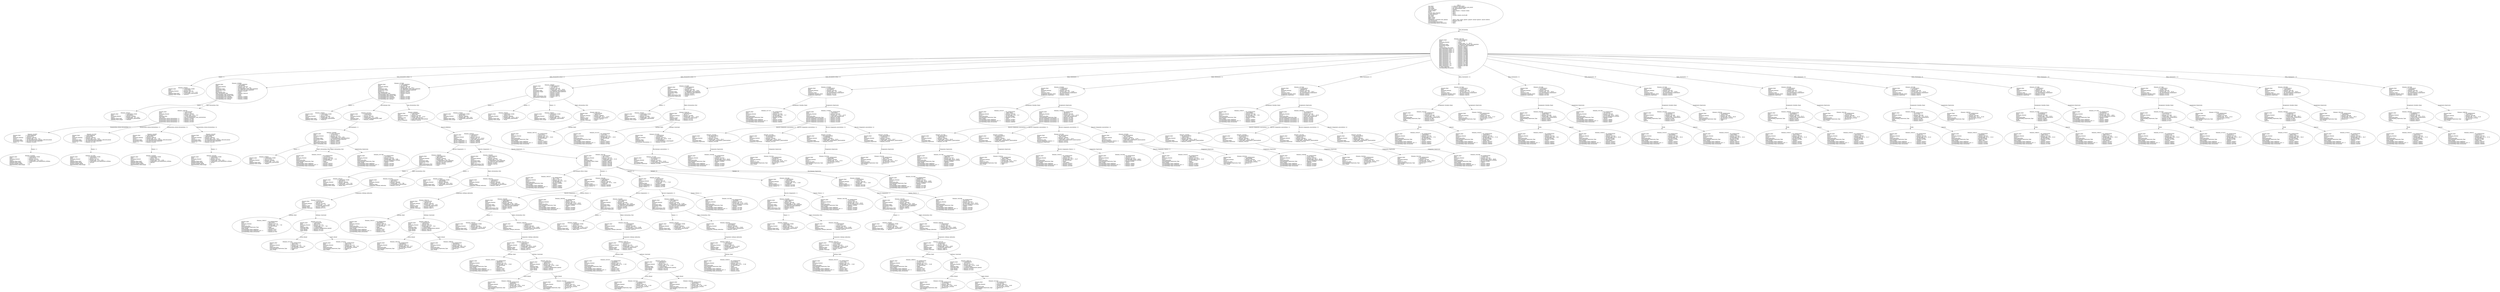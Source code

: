 digraph "variable_variant_record.adt" {
  Unit_3 -> Element_2301106
      [ label=Unit_Declaration ];
  Unit_3
      [ label=<<TABLE BORDER="0" CELLBORDER="0" CELLSPACING="0" CELLPADDING="0"> 
          <TR><TD COLSPAN="3">Unit_3</TD></TR>
          <TR><TD ALIGN="LEFT">Unit_Kind   </TD><TD> = </TD><TD ALIGN="LEFT">A_PROCEDURE_BODY</TD></TR>
          <TR><TD ALIGN="LEFT">Unit_Class   </TD><TD> = </TD><TD ALIGN="LEFT">A_PUBLIC_DECLARATION_AND_BODY</TD></TR>
          <TR><TD ALIGN="LEFT">Unit_Origin   </TD><TD> = </TD><TD ALIGN="LEFT">AN_APPLICATION_UNIT</TD></TR>
          <TR><TD ALIGN="LEFT">Unit_Full_Name    </TD><TD> = </TD><TD ALIGN="LEFT">Variant2</TD></TR>
          <TR><TD ALIGN="LEFT">Unique_Name   </TD><TD> = </TD><TD ALIGN="LEFT">ASIS Context 1: Variant2 (body)</TD></TR>
          <TR><TD ALIGN="LEFT">Exists  </TD><TD> = </TD><TD ALIGN="LEFT">TRUE</TD></TR>
          <TR><TD ALIGN="LEFT">Can_Be_Main_Program     </TD><TD> = </TD><TD ALIGN="LEFT">TRUE</TD></TR>
          <TR><TD ALIGN="LEFT">Is_Body_Required     </TD><TD> = </TD><TD ALIGN="LEFT">TRUE</TD></TR>
          <TR><TD ALIGN="LEFT">Text_Name   </TD><TD> = </TD><TD ALIGN="LEFT">variable_variant_record.adb</TD></TR>
          <TR><TD ALIGN="LEFT">Text_Form   </TD><TD> = </TD><TD ALIGN="LEFT"></TD></TR>
          <TR><TD ALIGN="LEFT">Object_Name   </TD><TD> = </TD><TD ALIGN="LEFT"></TD></TR>
          <TR><TD ALIGN="LEFT">Object_Form   </TD><TD> = </TD><TD ALIGN="LEFT"></TD></TR>
          <TR><TD ALIGN="LEFT">Compilation_Command_Line_Options         </TD><TD> = </TD><TD ALIGN="LEFT">-gnatA -gnatc -gnatt -gnatws -gnatyN -mtune=generic -march=x86-64</TD></TR>
          <TR><TD ALIGN="LEFT">Unit_Declaration     </TD><TD> = </TD><TD ALIGN="LEFT">Element_2301106</TD></TR>
          <TR><TD ALIGN="LEFT">Corresponding_Declaration       </TD><TD> = </TD><TD ALIGN="LEFT">(none)</TD></TR>
          <TR><TD ALIGN="LEFT">Corresponding_Parent_Declaration         </TD><TD> = </TD><TD ALIGN="LEFT">Unit_1</TD></TR>
          </TABLE>> ];
  Element_2301106 -> Element_2293057
      [ label="Names ( 1)" ];
  Element_2301106 -> Element_2339082
      [ label="Body_Declarative_Items ( 1)" ];
  Element_2301106 -> Element_2475082
      [ label="Body_Declarative_Items ( 2)" ];
  Element_2301106 -> Element_2498090
      [ label="Body_Declarative_Items ( 3)" ];
  Element_2301106 -> Element_2513090
      [ label="Body_Declarative_Items ( 4)" ];
  Element_2301106 -> Element_2519388
      [ label="Body_Statements ( 1)" ];
  Element_2301106 -> Element_2526388
      [ label="Body_Statements ( 2)" ];
  Element_2301106 -> Element_2537388
      [ label="Body_Statements ( 3)" ];
  Element_2301106 -> Element_2547388
      [ label="Body_Statements ( 4)" ];
  Element_2301106 -> Element_2552388
      [ label="Body_Statements ( 5)" ];
  Element_2301106 -> Element_2557388
      [ label="Body_Statements ( 6)" ];
  Element_2301106 -> Element_2562388
      [ label="Body_Statements ( 7)" ];
  Element_2301106 -> Element_2567388
      [ label="Body_Statements ( 8)" ];
  Element_2301106 -> Element_2572388
      [ label="Body_Statements ( 9)" ];
  Element_2301106 -> Element_2577388
      [ label="Body_Statements ( 10)" ];
  Element_2301106 -> Element_2582388
      [ label="Body_Statements ( 11)" ];
  Element_2301106 -> Element_2587388
      [ label="Body_Statements ( 12)" ];
  Element_2301106
      [ label=<<TABLE BORDER="0" CELLBORDER="0" CELLSPACING="0" CELLPADDING="0"> 
          <TR><TD COLSPAN="3">Element_2301106</TD></TR>
          <TR><TD ALIGN="LEFT">Element_Kind    </TD><TD> = </TD><TD ALIGN="LEFT">A_DECLARATION</TD></TR>
          <TR><TD ALIGN="LEFT">Hash  </TD><TD> = </TD><TD ALIGN="LEFT">-2137357766</TD></TR>
          <TR><TD ALIGN="LEFT">Enclosing_Element     </TD><TD> = </TD><TD ALIGN="LEFT">(none)</TD></TR>
          <TR><TD ALIGN="LEFT">Source  </TD><TD> = </TD><TD ALIGN="LEFT">Variant2.adb - 1:1 .. 39:13</TD></TR>
          <TR><TD ALIGN="LEFT">Declaration_Kind     </TD><TD> = </TD><TD ALIGN="LEFT">A_PROCEDURE_BODY_DECLARATION</TD></TR>
          <TR><TD ALIGN="LEFT">Declaration_Origin     </TD><TD> = </TD><TD ALIGN="LEFT">AN_EXPLICIT_DECLARATION</TD></TR>
          <TR><TD ALIGN="LEFT">Names ( 1)   </TD><TD> = </TD><TD ALIGN="LEFT">Element_2293057</TD></TR>
          <TR><TD ALIGN="LEFT">Corresponding_End_Name      </TD><TD> = </TD><TD ALIGN="LEFT">Element_2588237</TD></TR>
          <TR><TD ALIGN="LEFT">Body_Declarative_Items ( 1)       </TD><TD> = </TD><TD ALIGN="LEFT">Element_2339082</TD></TR>
          <TR><TD ALIGN="LEFT">Body_Declarative_Items ( 2)       </TD><TD> = </TD><TD ALIGN="LEFT">Element_2475082</TD></TR>
          <TR><TD ALIGN="LEFT">Body_Declarative_Items ( 3)       </TD><TD> = </TD><TD ALIGN="LEFT">Element_2498090</TD></TR>
          <TR><TD ALIGN="LEFT">Body_Declarative_Items ( 4)       </TD><TD> = </TD><TD ALIGN="LEFT">Element_2513090</TD></TR>
          <TR><TD ALIGN="LEFT">Body_Statements ( 1)      </TD><TD> = </TD><TD ALIGN="LEFT">Element_2519388</TD></TR>
          <TR><TD ALIGN="LEFT">Body_Statements ( 2)      </TD><TD> = </TD><TD ALIGN="LEFT">Element_2526388</TD></TR>
          <TR><TD ALIGN="LEFT">Body_Statements ( 3)      </TD><TD> = </TD><TD ALIGN="LEFT">Element_2537388</TD></TR>
          <TR><TD ALIGN="LEFT">Body_Statements ( 4)      </TD><TD> = </TD><TD ALIGN="LEFT">Element_2547388</TD></TR>
          <TR><TD ALIGN="LEFT">Body_Statements ( 5)      </TD><TD> = </TD><TD ALIGN="LEFT">Element_2552388</TD></TR>
          <TR><TD ALIGN="LEFT">Body_Statements ( 6)      </TD><TD> = </TD><TD ALIGN="LEFT">Element_2557388</TD></TR>
          <TR><TD ALIGN="LEFT">Body_Statements ( 7)      </TD><TD> = </TD><TD ALIGN="LEFT">Element_2562388</TD></TR>
          <TR><TD ALIGN="LEFT">Body_Statements ( 8)      </TD><TD> = </TD><TD ALIGN="LEFT">Element_2567388</TD></TR>
          <TR><TD ALIGN="LEFT">Body_Statements ( 9)      </TD><TD> = </TD><TD ALIGN="LEFT">Element_2572388</TD></TR>
          <TR><TD ALIGN="LEFT">Body_Statements ( 10)      </TD><TD> = </TD><TD ALIGN="LEFT">Element_2577388</TD></TR>
          <TR><TD ALIGN="LEFT">Body_Statements ( 11)      </TD><TD> = </TD><TD ALIGN="LEFT">Element_2582388</TD></TR>
          <TR><TD ALIGN="LEFT">Body_Statements ( 12)      </TD><TD> = </TD><TD ALIGN="LEFT">Element_2587388</TD></TR>
          <TR><TD ALIGN="LEFT">Is_Name_Repeated     </TD><TD> = </TD><TD ALIGN="LEFT">TRUE</TD></TR>
          <TR><TD ALIGN="LEFT">Corresponding_Declaration       </TD><TD> = </TD><TD ALIGN="LEFT">(none)</TD></TR>
          </TABLE>> ];
  Element_2293057
      [ label=<<TABLE BORDER="0" CELLBORDER="0" CELLSPACING="0" CELLPADDING="0"> 
          <TR><TD COLSPAN="3">Element_2293057</TD></TR>
          <TR><TD ALIGN="LEFT">Element_Kind    </TD><TD> = </TD><TD ALIGN="LEFT">A_DEFINING_NAME</TD></TR>
          <TR><TD ALIGN="LEFT">Hash  </TD><TD> = </TD><TD ALIGN="LEFT">-2138155462</TD></TR>
          <TR><TD ALIGN="LEFT">Enclosing_Element     </TD><TD> = </TD><TD ALIGN="LEFT">Element_2301106</TD></TR>
          <TR><TD ALIGN="LEFT">Source  </TD><TD> = </TD><TD ALIGN="LEFT">Variant2.adb - 1:11 .. 1:18</TD></TR>
          <TR><TD ALIGN="LEFT">Defining_Name_Kind     </TD><TD> = </TD><TD ALIGN="LEFT">A_DEFINING_IDENTIFIER</TD></TR>
          <TR><TD ALIGN="LEFT">Defining_Name_Image     </TD><TD> = </TD><TD ALIGN="LEFT">"Variant2"</TD></TR>
          </TABLE>> ];
  Element_2339082 -> Element_2302057
      [ label="Names ( 1)" ];
  Element_2339082 -> Element_2309149
      [ label=Type_Declaration_View ];
  Element_2339082
      [ label=<<TABLE BORDER="0" CELLBORDER="0" CELLSPACING="0" CELLPADDING="0"> 
          <TR><TD COLSPAN="3">Element_2339082</TD></TR>
          <TR><TD ALIGN="LEFT">Element_Kind    </TD><TD> = </TD><TD ALIGN="LEFT">A_DECLARATION</TD></TR>
          <TR><TD ALIGN="LEFT">Hash  </TD><TD> = </TD><TD ALIGN="LEFT">-1603984882</TD></TR>
          <TR><TD ALIGN="LEFT">Enclosing_Element     </TD><TD> = </TD><TD ALIGN="LEFT">Element_2301106</TD></TR>
          <TR><TD ALIGN="LEFT">Source  </TD><TD> = </TD><TD ALIGN="LEFT">Variant2.adb - 3:4 .. 3:44</TD></TR>
          <TR><TD ALIGN="LEFT">Declaration_Kind     </TD><TD> = </TD><TD ALIGN="LEFT">AN_ORDINARY_TYPE_DECLARATION</TD></TR>
          <TR><TD ALIGN="LEFT">Declaration_Origin     </TD><TD> = </TD><TD ALIGN="LEFT">AN_EXPLICIT_DECLARATION</TD></TR>
          <TR><TD ALIGN="LEFT">Names ( 1)   </TD><TD> = </TD><TD ALIGN="LEFT">Element_2302057</TD></TR>
          <TR><TD ALIGN="LEFT">Discriminant_Part     </TD><TD> = </TD><TD ALIGN="LEFT">(none)</TD></TR>
          <TR><TD ALIGN="LEFT">Type_Declaration_View      </TD><TD> = </TD><TD ALIGN="LEFT">Element_2309149</TD></TR>
          <TR><TD ALIGN="LEFT">Corresponding_Type_Declaration        </TD><TD> = </TD><TD ALIGN="LEFT">(none)</TD></TR>
          <TR><TD ALIGN="LEFT">Corresponding_Type_Partial_View        </TD><TD> = </TD><TD ALIGN="LEFT">(none)</TD></TR>
          <TR><TD ALIGN="LEFT">Corresponding_First_Subtype       </TD><TD> = </TD><TD ALIGN="LEFT">Element_2339082</TD></TR>
          <TR><TD ALIGN="LEFT">Corresponding_Last_Constraint        </TD><TD> = </TD><TD ALIGN="LEFT">Element_2339082</TD></TR>
          <TR><TD ALIGN="LEFT">Corresponding_Last_Subtype       </TD><TD> = </TD><TD ALIGN="LEFT">Element_2339082</TD></TR>
          </TABLE>> ];
  Element_2302057
      [ label=<<TABLE BORDER="0" CELLBORDER="0" CELLSPACING="0" CELLPADDING="0"> 
          <TR><TD COLSPAN="3">Element_2302057</TD></TR>
          <TR><TD ALIGN="LEFT">Element_Kind    </TD><TD> = </TD><TD ALIGN="LEFT">A_DEFINING_NAME</TD></TR>
          <TR><TD ALIGN="LEFT">Hash  </TD><TD> = </TD><TD ALIGN="LEFT">-1604086642</TD></TR>
          <TR><TD ALIGN="LEFT">Enclosing_Element     </TD><TD> = </TD><TD ALIGN="LEFT">Element_2339082</TD></TR>
          <TR><TD ALIGN="LEFT">Source  </TD><TD> = </TD><TD ALIGN="LEFT">Variant2.adb - 3:9 .. 3:13</TD></TR>
          <TR><TD ALIGN="LEFT">Defining_Name_Kind     </TD><TD> = </TD><TD ALIGN="LEFT">A_DEFINING_IDENTIFIER</TD></TR>
          <TR><TD ALIGN="LEFT">Defining_Name_Image     </TD><TD> = </TD><TD ALIGN="LEFT">"POWER"</TD></TR>
          </TABLE>> ];
  Element_2309149 -> Element_2310097
      [ label="Enumeration_Literal_Declarations ( 1)" ];
  Element_2309149 -> Element_2317097
      [ label="Enumeration_Literal_Declarations ( 2)" ];
  Element_2309149 -> Element_2324097
      [ label="Enumeration_Literal_Declarations ( 3)" ];
  Element_2309149 -> Element_2331097
      [ label="Enumeration_Literal_Declarations ( 4)" ];
  Element_2309149
      [ label=<<TABLE BORDER="0" CELLBORDER="0" CELLSPACING="0" CELLPADDING="0"> 
          <TR><TD COLSPAN="3">Element_2309149</TD></TR>
          <TR><TD ALIGN="LEFT">Element_Kind    </TD><TD> = </TD><TD ALIGN="LEFT">A_DEFINITION</TD></TR>
          <TR><TD ALIGN="LEFT">Hash  </TD><TD> = </TD><TD ALIGN="LEFT">-1603710706</TD></TR>
          <TR><TD ALIGN="LEFT">Enclosing_Element     </TD><TD> = </TD><TD ALIGN="LEFT">Element_2339082</TD></TR>
          <TR><TD ALIGN="LEFT">Source  </TD><TD> = </TD><TD ALIGN="LEFT">Variant2.adb - 3:18 .. 3:43</TD></TR>
          <TR><TD ALIGN="LEFT">Definition_Kind    </TD><TD> = </TD><TD ALIGN="LEFT">A_TYPE_DEFINITION</TD></TR>
          <TR><TD ALIGN="LEFT">Type_Kind   </TD><TD> = </TD><TD ALIGN="LEFT">AN_ENUMERATION_TYPE_DEFINITION</TD></TR>
          <TR><TD ALIGN="LEFT">Enumeration_Literal_Declarations ( 1)          </TD><TD> = </TD><TD ALIGN="LEFT">Element_2310097</TD></TR>
          <TR><TD ALIGN="LEFT">Enumeration_Literal_Declarations ( 2)          </TD><TD> = </TD><TD ALIGN="LEFT">Element_2317097</TD></TR>
          <TR><TD ALIGN="LEFT">Enumeration_Literal_Declarations ( 3)          </TD><TD> = </TD><TD ALIGN="LEFT">Element_2324097</TD></TR>
          <TR><TD ALIGN="LEFT">Enumeration_Literal_Declarations ( 4)          </TD><TD> = </TD><TD ALIGN="LEFT">Element_2331097</TD></TR>
          </TABLE>> ];
  Element_2310097 -> Element_2310059
      [ label="Names ( 1)" ];
  Element_2310097
      [ label=<<TABLE BORDER="0" CELLBORDER="0" CELLSPACING="0" CELLPADDING="0"> 
          <TR><TD COLSPAN="3">Element_2310097</TD></TR>
          <TR><TD ALIGN="LEFT">Element_Kind    </TD><TD> = </TD><TD ALIGN="LEFT">A_DECLARATION</TD></TR>
          <TR><TD ALIGN="LEFT">Hash  </TD><TD> = </TD><TD ALIGN="LEFT">-1603923570</TD></TR>
          <TR><TD ALIGN="LEFT">Enclosing_Element     </TD><TD> = </TD><TD ALIGN="LEFT">Element_2309149</TD></TR>
          <TR><TD ALIGN="LEFT">Source  </TD><TD> = </TD><TD ALIGN="LEFT">Variant2.adb - 3:19 .. 3:21</TD></TR>
          <TR><TD ALIGN="LEFT">Declaration_Kind     </TD><TD> = </TD><TD ALIGN="LEFT">AN_ENUMERATION_LITERAL_SPECIFICATION</TD></TR>
          <TR><TD ALIGN="LEFT">Declaration_Origin     </TD><TD> = </TD><TD ALIGN="LEFT">AN_EXPLICIT_DECLARATION</TD></TR>
          <TR><TD ALIGN="LEFT">Names ( 1)   </TD><TD> = </TD><TD ALIGN="LEFT">Element_2310059</TD></TR>
          </TABLE>> ];
  Element_2310059
      [ label=<<TABLE BORDER="0" CELLBORDER="0" CELLSPACING="0" CELLPADDING="0"> 
          <TR><TD COLSPAN="3">Element_2310059</TD></TR>
          <TR><TD ALIGN="LEFT">Element_Kind    </TD><TD> = </TD><TD ALIGN="LEFT">A_DEFINING_NAME</TD></TR>
          <TR><TD ALIGN="LEFT">Hash  </TD><TD> = </TD><TD ALIGN="LEFT">-1604079218</TD></TR>
          <TR><TD ALIGN="LEFT">Enclosing_Element     </TD><TD> = </TD><TD ALIGN="LEFT">Element_2310097</TD></TR>
          <TR><TD ALIGN="LEFT">Source  </TD><TD> = </TD><TD ALIGN="LEFT">Variant2.adb - 3:19 .. 3:21</TD></TR>
          <TR><TD ALIGN="LEFT">Defining_Name_Kind     </TD><TD> = </TD><TD ALIGN="LEFT">A_DEFINING_ENUMERATION_LITERAL</TD></TR>
          <TR><TD ALIGN="LEFT">Defining_Name_Image     </TD><TD> = </TD><TD ALIGN="LEFT">"GAS"</TD></TR>
          <TR><TD ALIGN="LEFT">Position_Number_Image      </TD><TD> = </TD><TD ALIGN="LEFT">0</TD></TR>
          <TR><TD ALIGN="LEFT">Representation_Value_Image       </TD><TD> = </TD><TD ALIGN="LEFT">0</TD></TR>
          </TABLE>> ];
  Element_2317097 -> Element_2317059
      [ label="Names ( 1)" ];
  Element_2317097
      [ label=<<TABLE BORDER="0" CELLBORDER="0" CELLSPACING="0" CELLPADDING="0"> 
          <TR><TD COLSPAN="3">Element_2317097</TD></TR>
          <TR><TD ALIGN="LEFT">Element_Kind    </TD><TD> = </TD><TD ALIGN="LEFT">A_DECLARATION</TD></TR>
          <TR><TD ALIGN="LEFT">Hash  </TD><TD> = </TD><TD ALIGN="LEFT">-1603922930</TD></TR>
          <TR><TD ALIGN="LEFT">Enclosing_Element     </TD><TD> = </TD><TD ALIGN="LEFT">Element_2309149</TD></TR>
          <TR><TD ALIGN="LEFT">Source  </TD><TD> = </TD><TD ALIGN="LEFT">Variant2.adb - 3:24 .. 3:28</TD></TR>
          <TR><TD ALIGN="LEFT">Declaration_Kind     </TD><TD> = </TD><TD ALIGN="LEFT">AN_ENUMERATION_LITERAL_SPECIFICATION</TD></TR>
          <TR><TD ALIGN="LEFT">Declaration_Origin     </TD><TD> = </TD><TD ALIGN="LEFT">AN_EXPLICIT_DECLARATION</TD></TR>
          <TR><TD ALIGN="LEFT">Names ( 1)   </TD><TD> = </TD><TD ALIGN="LEFT">Element_2317059</TD></TR>
          </TABLE>> ];
  Element_2317059
      [ label=<<TABLE BORDER="0" CELLBORDER="0" CELLSPACING="0" CELLPADDING="0"> 
          <TR><TD COLSPAN="3">Element_2317059</TD></TR>
          <TR><TD ALIGN="LEFT">Element_Kind    </TD><TD> = </TD><TD ALIGN="LEFT">A_DEFINING_NAME</TD></TR>
          <TR><TD ALIGN="LEFT">Hash  </TD><TD> = </TD><TD ALIGN="LEFT">-1604078578</TD></TR>
          <TR><TD ALIGN="LEFT">Enclosing_Element     </TD><TD> = </TD><TD ALIGN="LEFT">Element_2317097</TD></TR>
          <TR><TD ALIGN="LEFT">Source  </TD><TD> = </TD><TD ALIGN="LEFT">Variant2.adb - 3:24 .. 3:28</TD></TR>
          <TR><TD ALIGN="LEFT">Defining_Name_Kind     </TD><TD> = </TD><TD ALIGN="LEFT">A_DEFINING_ENUMERATION_LITERAL</TD></TR>
          <TR><TD ALIGN="LEFT">Defining_Name_Image     </TD><TD> = </TD><TD ALIGN="LEFT">"STEAM"</TD></TR>
          <TR><TD ALIGN="LEFT">Position_Number_Image      </TD><TD> = </TD><TD ALIGN="LEFT">1</TD></TR>
          <TR><TD ALIGN="LEFT">Representation_Value_Image       </TD><TD> = </TD><TD ALIGN="LEFT">1</TD></TR>
          </TABLE>> ];
  Element_2324097 -> Element_2324059
      [ label="Names ( 1)" ];
  Element_2324097
      [ label=<<TABLE BORDER="0" CELLBORDER="0" CELLSPACING="0" CELLPADDING="0"> 
          <TR><TD COLSPAN="3">Element_2324097</TD></TR>
          <TR><TD ALIGN="LEFT">Element_Kind    </TD><TD> = </TD><TD ALIGN="LEFT">A_DECLARATION</TD></TR>
          <TR><TD ALIGN="LEFT">Hash  </TD><TD> = </TD><TD ALIGN="LEFT">-1603922034</TD></TR>
          <TR><TD ALIGN="LEFT">Enclosing_Element     </TD><TD> = </TD><TD ALIGN="LEFT">Element_2309149</TD></TR>
          <TR><TD ALIGN="LEFT">Source  </TD><TD> = </TD><TD ALIGN="LEFT">Variant2.adb - 3:31 .. 3:36</TD></TR>
          <TR><TD ALIGN="LEFT">Declaration_Kind     </TD><TD> = </TD><TD ALIGN="LEFT">AN_ENUMERATION_LITERAL_SPECIFICATION</TD></TR>
          <TR><TD ALIGN="LEFT">Declaration_Origin     </TD><TD> = </TD><TD ALIGN="LEFT">AN_EXPLICIT_DECLARATION</TD></TR>
          <TR><TD ALIGN="LEFT">Names ( 1)   </TD><TD> = </TD><TD ALIGN="LEFT">Element_2324059</TD></TR>
          </TABLE>> ];
  Element_2324059
      [ label=<<TABLE BORDER="0" CELLBORDER="0" CELLSPACING="0" CELLPADDING="0"> 
          <TR><TD COLSPAN="3">Element_2324059</TD></TR>
          <TR><TD ALIGN="LEFT">Element_Kind    </TD><TD> = </TD><TD ALIGN="LEFT">A_DEFINING_NAME</TD></TR>
          <TR><TD ALIGN="LEFT">Hash  </TD><TD> = </TD><TD ALIGN="LEFT">-1604077682</TD></TR>
          <TR><TD ALIGN="LEFT">Enclosing_Element     </TD><TD> = </TD><TD ALIGN="LEFT">Element_2324097</TD></TR>
          <TR><TD ALIGN="LEFT">Source  </TD><TD> = </TD><TD ALIGN="LEFT">Variant2.adb - 3:31 .. 3:36</TD></TR>
          <TR><TD ALIGN="LEFT">Defining_Name_Kind     </TD><TD> = </TD><TD ALIGN="LEFT">A_DEFINING_ENUMERATION_LITERAL</TD></TR>
          <TR><TD ALIGN="LEFT">Defining_Name_Image     </TD><TD> = </TD><TD ALIGN="LEFT">"DIESEL"</TD></TR>
          <TR><TD ALIGN="LEFT">Position_Number_Image      </TD><TD> = </TD><TD ALIGN="LEFT">2</TD></TR>
          <TR><TD ALIGN="LEFT">Representation_Value_Image       </TD><TD> = </TD><TD ALIGN="LEFT">2</TD></TR>
          </TABLE>> ];
  Element_2331097 -> Element_2331059
      [ label="Names ( 1)" ];
  Element_2331097
      [ label=<<TABLE BORDER="0" CELLBORDER="0" CELLSPACING="0" CELLPADDING="0"> 
          <TR><TD COLSPAN="3">Element_2331097</TD></TR>
          <TR><TD ALIGN="LEFT">Element_Kind    </TD><TD> = </TD><TD ALIGN="LEFT">A_DECLARATION</TD></TR>
          <TR><TD ALIGN="LEFT">Hash  </TD><TD> = </TD><TD ALIGN="LEFT">-1603923058</TD></TR>
          <TR><TD ALIGN="LEFT">Enclosing_Element     </TD><TD> = </TD><TD ALIGN="LEFT">Element_2309149</TD></TR>
          <TR><TD ALIGN="LEFT">Source  </TD><TD> = </TD><TD ALIGN="LEFT">Variant2.adb - 3:39 .. 3:42</TD></TR>
          <TR><TD ALIGN="LEFT">Declaration_Kind     </TD><TD> = </TD><TD ALIGN="LEFT">AN_ENUMERATION_LITERAL_SPECIFICATION</TD></TR>
          <TR><TD ALIGN="LEFT">Declaration_Origin     </TD><TD> = </TD><TD ALIGN="LEFT">AN_EXPLICIT_DECLARATION</TD></TR>
          <TR><TD ALIGN="LEFT">Names ( 1)   </TD><TD> = </TD><TD ALIGN="LEFT">Element_2331059</TD></TR>
          </TABLE>> ];
  Element_2331059
      [ label=<<TABLE BORDER="0" CELLBORDER="0" CELLSPACING="0" CELLPADDING="0"> 
          <TR><TD COLSPAN="3">Element_2331059</TD></TR>
          <TR><TD ALIGN="LEFT">Element_Kind    </TD><TD> = </TD><TD ALIGN="LEFT">A_DEFINING_NAME</TD></TR>
          <TR><TD ALIGN="LEFT">Hash  </TD><TD> = </TD><TD ALIGN="LEFT">-1604078706</TD></TR>
          <TR><TD ALIGN="LEFT">Enclosing_Element     </TD><TD> = </TD><TD ALIGN="LEFT">Element_2331097</TD></TR>
          <TR><TD ALIGN="LEFT">Source  </TD><TD> = </TD><TD ALIGN="LEFT">Variant2.adb - 3:39 .. 3:42</TD></TR>
          <TR><TD ALIGN="LEFT">Defining_Name_Kind     </TD><TD> = </TD><TD ALIGN="LEFT">A_DEFINING_ENUMERATION_LITERAL</TD></TR>
          <TR><TD ALIGN="LEFT">Defining_Name_Image     </TD><TD> = </TD><TD ALIGN="LEFT">"NONE"</TD></TR>
          <TR><TD ALIGN="LEFT">Position_Number_Image      </TD><TD> = </TD><TD ALIGN="LEFT">3</TD></TR>
          <TR><TD ALIGN="LEFT">Representation_Value_Image       </TD><TD> = </TD><TD ALIGN="LEFT">3</TD></TR>
          </TABLE>> ];
  Element_2475082 -> Element_2340057
      [ label="Names ( 1)" ];
  Element_2475082 -> Element_2475191
      [ label=Discriminant_Part ];
  Element_2475082 -> Element_2358162
      [ label=Type_Declaration_View ];
  Element_2475082
      [ label=<<TABLE BORDER="0" CELLBORDER="0" CELLSPACING="0" CELLPADDING="0"> 
          <TR><TD COLSPAN="3">Element_2475082</TD></TR>
          <TR><TD ALIGN="LEFT">Element_Kind    </TD><TD> = </TD><TD ALIGN="LEFT">A_DECLARATION</TD></TR>
          <TR><TD ALIGN="LEFT">Hash  </TD><TD> = </TD><TD ALIGN="LEFT">-1473689469</TD></TR>
          <TR><TD ALIGN="LEFT">Enclosing_Element     </TD><TD> = </TD><TD ALIGN="LEFT">Element_2301106</TD></TR>
          <TR><TD ALIGN="LEFT">Source  </TD><TD> = </TD><TD ALIGN="LEFT">Variant2.adb - 5:4 .. 16:17</TD></TR>
          <TR><TD ALIGN="LEFT">Declaration_Kind     </TD><TD> = </TD><TD ALIGN="LEFT">AN_ORDINARY_TYPE_DECLARATION</TD></TR>
          <TR><TD ALIGN="LEFT">Declaration_Origin     </TD><TD> = </TD><TD ALIGN="LEFT">AN_EXPLICIT_DECLARATION</TD></TR>
          <TR><TD ALIGN="LEFT">Names ( 1)   </TD><TD> = </TD><TD ALIGN="LEFT">Element_2340057</TD></TR>
          <TR><TD ALIGN="LEFT">Discriminant_Part     </TD><TD> = </TD><TD ALIGN="LEFT">Element_2475191</TD></TR>
          <TR><TD ALIGN="LEFT">Type_Declaration_View      </TD><TD> = </TD><TD ALIGN="LEFT">Element_2358162</TD></TR>
          <TR><TD ALIGN="LEFT">Corresponding_Type_Declaration        </TD><TD> = </TD><TD ALIGN="LEFT">(none)</TD></TR>
          <TR><TD ALIGN="LEFT">Corresponding_Type_Partial_View        </TD><TD> = </TD><TD ALIGN="LEFT">(none)</TD></TR>
          <TR><TD ALIGN="LEFT">Corresponding_First_Subtype       </TD><TD> = </TD><TD ALIGN="LEFT">Element_2475082</TD></TR>
          <TR><TD ALIGN="LEFT">Corresponding_Last_Constraint        </TD><TD> = </TD><TD ALIGN="LEFT">Element_2475082</TD></TR>
          <TR><TD ALIGN="LEFT">Corresponding_Last_Subtype       </TD><TD> = </TD><TD ALIGN="LEFT">Element_2475082</TD></TR>
          </TABLE>> ];
  Element_2340057
      [ label=<<TABLE BORDER="0" CELLBORDER="0" CELLSPACING="0" CELLPADDING="0"> 
          <TR><TD COLSPAN="3">Element_2340057</TD></TR>
          <TR><TD ALIGN="LEFT">Element_Kind    </TD><TD> = </TD><TD ALIGN="LEFT">A_DEFINING_NAME</TD></TR>
          <TR><TD ALIGN="LEFT">Hash  </TD><TD> = </TD><TD ALIGN="LEFT">-1473714909</TD></TR>
          <TR><TD ALIGN="LEFT">Enclosing_Element     </TD><TD> = </TD><TD ALIGN="LEFT">Element_2475082</TD></TR>
          <TR><TD ALIGN="LEFT">Source  </TD><TD> = </TD><TD ALIGN="LEFT">Variant2.adb - 5:9 .. 5:15</TD></TR>
          <TR><TD ALIGN="LEFT">Defining_Name_Kind     </TD><TD> = </TD><TD ALIGN="LEFT">A_DEFINING_IDENTIFIER</TD></TR>
          <TR><TD ALIGN="LEFT">Defining_Name_Image     </TD><TD> = </TD><TD ALIGN="LEFT">"VEHICLE"</TD></TR>
          </TABLE>> ];
  Element_2475191 -> Element_2356098
      [ label="Discriminants ( 1)" ];
  Element_2475191
      [ label=<<TABLE BORDER="0" CELLBORDER="0" CELLSPACING="0" CELLPADDING="0"> 
          <TR><TD COLSPAN="3">Element_2475191</TD></TR>
          <TR><TD ALIGN="LEFT">Element_Kind    </TD><TD> = </TD><TD ALIGN="LEFT">A_DEFINITION</TD></TR>
          <TR><TD ALIGN="LEFT">Hash  </TD><TD> = </TD><TD ALIGN="LEFT">-1473577853</TD></TR>
          <TR><TD ALIGN="LEFT">Enclosing_Element     </TD><TD> = </TD><TD ALIGN="LEFT">Element_2475082</TD></TR>
          <TR><TD ALIGN="LEFT">Source  </TD><TD> = </TD><TD ALIGN="LEFT">Variant2.adb - 5:17 .. 5:40</TD></TR>
          <TR><TD ALIGN="LEFT">Definition_Kind    </TD><TD> = </TD><TD ALIGN="LEFT">A_KNOWN_DISCRIMINANT_PART</TD></TR>
          <TR><TD ALIGN="LEFT">Discriminants ( 1)     </TD><TD> = </TD><TD ALIGN="LEFT">Element_2356098</TD></TR>
          </TABLE>> ];
  Element_2356098 -> Element_2348057
      [ label="Names ( 1)" ];
  Element_2356098 -> Element_2355237
      [ label=Object_Declaration_View ];
  Element_2356098 -> Element_2357260
      [ label=Initialization_Expression ];
  Element_2356098 -> Element_2355237
      [ label=Object_Declaration_View ];
  Element_2356098
      [ label=<<TABLE BORDER="0" CELLBORDER="0" CELLSPACING="0" CELLPADDING="0"> 
          <TR><TD COLSPAN="3">Element_2356098</TD></TR>
          <TR><TD ALIGN="LEFT">Element_Kind    </TD><TD> = </TD><TD ALIGN="LEFT">A_DECLARATION</TD></TR>
          <TR><TD ALIGN="LEFT">Hash  </TD><TD> = </TD><TD ALIGN="LEFT">-1473673149</TD></TR>
          <TR><TD ALIGN="LEFT">Enclosing_Element     </TD><TD> = </TD><TD ALIGN="LEFT">Element_2475191</TD></TR>
          <TR><TD ALIGN="LEFT">Source  </TD><TD> = </TD><TD ALIGN="LEFT">Variant2.adb - 5:18 .. 5:39</TD></TR>
          <TR><TD ALIGN="LEFT">Declaration_Kind     </TD><TD> = </TD><TD ALIGN="LEFT">A_DISCRIMINANT_SPECIFICATION</TD></TR>
          <TR><TD ALIGN="LEFT">Declaration_Origin     </TD><TD> = </TD><TD ALIGN="LEFT">AN_EXPLICIT_DECLARATION</TD></TR>
          <TR><TD ALIGN="LEFT">Names ( 1)   </TD><TD> = </TD><TD ALIGN="LEFT">Element_2348057</TD></TR>
          <TR><TD ALIGN="LEFT">Object_Declaration_View      </TD><TD> = </TD><TD ALIGN="LEFT">Element_2355237</TD></TR>
          <TR><TD ALIGN="LEFT">Initialization_Expression       </TD><TD> = </TD><TD ALIGN="LEFT">Element_2357260</TD></TR>
          <TR><TD ALIGN="LEFT">Object_Declaration_View      </TD><TD> = </TD><TD ALIGN="LEFT">Element_2355237</TD></TR>
          </TABLE>> ];
  Element_2348057
      [ label=<<TABLE BORDER="0" CELLBORDER="0" CELLSPACING="0" CELLPADDING="0"> 
          <TR><TD COLSPAN="3">Element_2348057</TD></TR>
          <TR><TD ALIGN="LEFT">Element_Kind    </TD><TD> = </TD><TD ALIGN="LEFT">A_DEFINING_NAME</TD></TR>
          <TR><TD ALIGN="LEFT">Hash  </TD><TD> = </TD><TD ALIGN="LEFT">-1473715133</TD></TR>
          <TR><TD ALIGN="LEFT">Enclosing_Element     </TD><TD> = </TD><TD ALIGN="LEFT">Element_2356098</TD></TR>
          <TR><TD ALIGN="LEFT">Source  </TD><TD> = </TD><TD ALIGN="LEFT">Variant2.adb - 5:18 .. 5:23</TD></TR>
          <TR><TD ALIGN="LEFT">Defining_Name_Kind     </TD><TD> = </TD><TD ALIGN="LEFT">A_DEFINING_IDENTIFIER</TD></TR>
          <TR><TD ALIGN="LEFT">Defining_Name_Image     </TD><TD> = </TD><TD ALIGN="LEFT">"Engine"</TD></TR>
          </TABLE>> ];
  Element_2355237
      [ label=<<TABLE BORDER="0" CELLBORDER="0" CELLSPACING="0" CELLPADDING="0"> 
          <TR><TD COLSPAN="3">Element_2355237</TD></TR>
          <TR><TD ALIGN="LEFT">Element_Kind    </TD><TD> = </TD><TD ALIGN="LEFT">AN_EXPRESSION</TD></TR>
          <TR><TD ALIGN="LEFT">Hash  </TD><TD> = </TD><TD ALIGN="LEFT">-1473530525</TD></TR>
          <TR><TD ALIGN="LEFT">Enclosing_Element     </TD><TD> = </TD><TD ALIGN="LEFT">Element_2356098</TD></TR>
          <TR><TD ALIGN="LEFT">Source  </TD><TD> = </TD><TD ALIGN="LEFT">Variant2.adb - 5:27 .. 5:31</TD></TR>
          <TR><TD ALIGN="LEFT">Expression_Kind    </TD><TD> = </TD><TD ALIGN="LEFT">AN_IDENTIFIER</TD></TR>
          <TR><TD ALIGN="LEFT">Corresponding_Expression_Type        </TD><TD> = </TD><TD ALIGN="LEFT">(none)</TD></TR>
          <TR><TD ALIGN="LEFT">Name_Image   </TD><TD> = </TD><TD ALIGN="LEFT">"POWER"</TD></TR>
          <TR><TD ALIGN="LEFT">Corresponding_Name_Definition        </TD><TD> = </TD><TD ALIGN="LEFT">Element_2302057</TD></TR>
          <TR><TD ALIGN="LEFT">Corresponding_Name_Definition_List ( 1)          </TD><TD> = </TD><TD ALIGN="LEFT">Element_2302057</TD></TR>
          <TR><TD ALIGN="LEFT">Corresponding_Name_Declaration        </TD><TD> = </TD><TD ALIGN="LEFT">Element_2339082</TD></TR>
          </TABLE>> ];
  Element_2357260
      [ label=<<TABLE BORDER="0" CELLBORDER="0" CELLSPACING="0" CELLPADDING="0"> 
          <TR><TD COLSPAN="3">Element_2357260</TD></TR>
          <TR><TD ALIGN="LEFT">Element_Kind    </TD><TD> = </TD><TD ALIGN="LEFT">AN_EXPRESSION</TD></TR>
          <TR><TD ALIGN="LEFT">Hash  </TD><TD> = </TD><TD ALIGN="LEFT">-1473769341</TD></TR>
          <TR><TD ALIGN="LEFT">Enclosing_Element     </TD><TD> = </TD><TD ALIGN="LEFT">Element_2356098</TD></TR>
          <TR><TD ALIGN="LEFT">Source  </TD><TD> = </TD><TD ALIGN="LEFT">Variant2.adb - 5:36 .. 5:39</TD></TR>
          <TR><TD ALIGN="LEFT">Expression_Kind    </TD><TD> = </TD><TD ALIGN="LEFT">AN_ENUMERATION_LITERAL</TD></TR>
          <TR><TD ALIGN="LEFT">Corresponding_Expression_Type        </TD><TD> = </TD><TD ALIGN="LEFT">Element_2339082</TD></TR>
          <TR><TD ALIGN="LEFT">Name_Image   </TD><TD> = </TD><TD ALIGN="LEFT">"NONE"</TD></TR>
          <TR><TD ALIGN="LEFT">Corresponding_Name_Definition        </TD><TD> = </TD><TD ALIGN="LEFT">Element_2331059</TD></TR>
          <TR><TD ALIGN="LEFT">Corresponding_Name_Definition_List ( 1)          </TD><TD> = </TD><TD ALIGN="LEFT">Element_2331059</TD></TR>
          <TR><TD ALIGN="LEFT">Corresponding_Name_Declaration        </TD><TD> = </TD><TD ALIGN="LEFT">Element_2331097</TD></TR>
          </TABLE>> ];
  Element_2358162 -> Element_2358192
      [ label=Record_Definition ];
  Element_2358162
      [ label=<<TABLE BORDER="0" CELLBORDER="0" CELLSPACING="0" CELLPADDING="0"> 
          <TR><TD COLSPAN="3">Element_2358162</TD></TR>
          <TR><TD ALIGN="LEFT">Element_Kind    </TD><TD> = </TD><TD ALIGN="LEFT">A_DEFINITION</TD></TR>
          <TR><TD ALIGN="LEFT">Hash  </TD><TD> = </TD><TD ALIGN="LEFT">-736541583</TD></TR>
          <TR><TD ALIGN="LEFT">Enclosing_Element     </TD><TD> = </TD><TD ALIGN="LEFT">Element_2475082</TD></TR>
          <TR><TD ALIGN="LEFT">Source  </TD><TD> = </TD><TD ALIGN="LEFT">Variant2.adb - 6:7 .. 16:16</TD></TR>
          <TR><TD ALIGN="LEFT">Definition_Kind    </TD><TD> = </TD><TD ALIGN="LEFT">A_TYPE_DEFINITION</TD></TR>
          <TR><TD ALIGN="LEFT">Type_Kind   </TD><TD> = </TD><TD ALIGN="LEFT">A_RECORD_TYPE_DEFINITION</TD></TR>
          <TR><TD ALIGN="LEFT">Record_Definition     </TD><TD> = </TD><TD ALIGN="LEFT">Element_2358192</TD></TR>
          </TABLE>> ];
  Element_2358192 -> Element_2369099
      [ label="Record_Components ( 1)" ];
  Element_2358192 -> Element_2384099
      [ label="Record_Components ( 2)" ];
  Element_2358192 -> Element_2391195
      [ label="Record_Components ( 3)" ];
  Element_2358192
      [ label=<<TABLE BORDER="0" CELLBORDER="0" CELLSPACING="0" CELLPADDING="0"> 
          <TR><TD COLSPAN="3">Element_2358192</TD></TR>
          <TR><TD ALIGN="LEFT">Element_Kind    </TD><TD> = </TD><TD ALIGN="LEFT">A_DEFINITION</TD></TR>
          <TR><TD ALIGN="LEFT">Hash  </TD><TD> = </TD><TD ALIGN="LEFT">-736526223</TD></TR>
          <TR><TD ALIGN="LEFT">Enclosing_Element     </TD><TD> = </TD><TD ALIGN="LEFT">Element_2358162</TD></TR>
          <TR><TD ALIGN="LEFT">Source  </TD><TD> = </TD><TD ALIGN="LEFT">Variant2.adb - 6:7 .. 16:16</TD></TR>
          <TR><TD ALIGN="LEFT">Definition_Kind    </TD><TD> = </TD><TD ALIGN="LEFT">A_RECORD_DEFINITION</TD></TR>
          <TR><TD ALIGN="LEFT">Record_Components ( 1)      </TD><TD> = </TD><TD ALIGN="LEFT">Element_2369099</TD></TR>
          <TR><TD ALIGN="LEFT">Record_Components ( 2)      </TD><TD> = </TD><TD ALIGN="LEFT">Element_2384099</TD></TR>
          <TR><TD ALIGN="LEFT">Record_Components ( 3)      </TD><TD> = </TD><TD ALIGN="LEFT">Element_2391195</TD></TR>
          </TABLE>> ];
  Element_2369099 -> Element_2361057
      [ label="Names ( 1)" ];
  Element_2369099 -> Element_2370183
      [ label=Object_Declaration_View ];
  Element_2369099
      [ label=<<TABLE BORDER="0" CELLBORDER="0" CELLSPACING="0" CELLPADDING="0"> 
          <TR><TD COLSPAN="3">Element_2369099</TD></TR>
          <TR><TD ALIGN="LEFT">Element_Kind    </TD><TD> = </TD><TD ALIGN="LEFT">A_DECLARATION</TD></TR>
          <TR><TD ALIGN="LEFT">Hash  </TD><TD> = </TD><TD ALIGN="LEFT">-368155824</TD></TR>
          <TR><TD ALIGN="LEFT">Enclosing_Element     </TD><TD> = </TD><TD ALIGN="LEFT">Element_2358192</TD></TR>
          <TR><TD ALIGN="LEFT">Source  </TD><TD> = </TD><TD ALIGN="LEFT">Variant2.adb - 7:10 .. 7:47</TD></TR>
          <TR><TD ALIGN="LEFT">Declaration_Kind     </TD><TD> = </TD><TD ALIGN="LEFT">A_COMPONENT_DECLARATION</TD></TR>
          <TR><TD ALIGN="LEFT">Declaration_Origin     </TD><TD> = </TD><TD ALIGN="LEFT">AN_EXPLICIT_DECLARATION</TD></TR>
          <TR><TD ALIGN="LEFT">Names ( 1)   </TD><TD> = </TD><TD ALIGN="LEFT">Element_2361057</TD></TR>
          <TR><TD ALIGN="LEFT">Object_Declaration_View      </TD><TD> = </TD><TD ALIGN="LEFT">Element_2370183</TD></TR>
          <TR><TD ALIGN="LEFT">Initialization_Expression       </TD><TD> = </TD><TD ALIGN="LEFT">(none)</TD></TR>
          </TABLE>> ];
  Element_2361057
      [ label=<<TABLE BORDER="0" CELLBORDER="0" CELLSPACING="0" CELLPADDING="0"> 
          <TR><TD COLSPAN="3">Element_2361057</TD></TR>
          <TR><TD ALIGN="LEFT">Element_Kind    </TD><TD> = </TD><TD ALIGN="LEFT">A_DEFINING_NAME</TD></TR>
          <TR><TD ALIGN="LEFT">Hash  </TD><TD> = </TD><TD ALIGN="LEFT">-368166576</TD></TR>
          <TR><TD ALIGN="LEFT">Enclosing_Element     </TD><TD> = </TD><TD ALIGN="LEFT">Element_2369099</TD></TR>
          <TR><TD ALIGN="LEFT">Source  </TD><TD> = </TD><TD ALIGN="LEFT">Variant2.adb - 7:10 .. 7:19</TD></TR>
          <TR><TD ALIGN="LEFT">Defining_Name_Kind     </TD><TD> = </TD><TD ALIGN="LEFT">A_DEFINING_IDENTIFIER</TD></TR>
          <TR><TD ALIGN="LEFT">Defining_Name_Image     </TD><TD> = </TD><TD ALIGN="LEFT">"Model_Year"</TD></TR>
          </TABLE>> ];
  Element_2370183 -> Element_2375176
      [ label=Component_Subtype_Indication ];
  Element_2370183
      [ label=<<TABLE BORDER="0" CELLBORDER="0" CELLSPACING="0" CELLPADDING="0"> 
          <TR><TD COLSPAN="3">Element_2370183</TD></TR>
          <TR><TD ALIGN="LEFT">Element_Kind    </TD><TD> = </TD><TD ALIGN="LEFT">A_DEFINITION</TD></TR>
          <TR><TD ALIGN="LEFT">Hash  </TD><TD> = </TD><TD ALIGN="LEFT">-368134344</TD></TR>
          <TR><TD ALIGN="LEFT">Enclosing_Element     </TD><TD> = </TD><TD ALIGN="LEFT">Element_2369099</TD></TR>
          <TR><TD ALIGN="LEFT">Source  </TD><TD> = </TD><TD ALIGN="LEFT">Variant2.adb - 7:23 .. 7:46</TD></TR>
          <TR><TD ALIGN="LEFT">Definition_Kind    </TD><TD> = </TD><TD ALIGN="LEFT">A_COMPONENT_DEFINITION</TD></TR>
          <TR><TD ALIGN="LEFT">Component_Subtype_Indication        </TD><TD> = </TD><TD ALIGN="LEFT">Element_2375176</TD></TR>
          </TABLE>> ];
  Element_2375176 -> Element_2368237
      [ label=Subtype_Mark ];
  Element_2375176 -> Element_2371178
      [ label=Subtype_Constraint ];
  Element_2375176
      [ label=<<TABLE BORDER="0" CELLBORDER="0" CELLSPACING="0" CELLPADDING="0"> 
          <TR><TD COLSPAN="3">Element_2375176</TD></TR>
          <TR><TD ALIGN="LEFT">Element_Kind    </TD><TD> = </TD><TD ALIGN="LEFT">A_DEFINITION</TD></TR>
          <TR><TD ALIGN="LEFT">Hash  </TD><TD> = </TD><TD ALIGN="LEFT">-368136136</TD></TR>
          <TR><TD ALIGN="LEFT">Enclosing_Element     </TD><TD> = </TD><TD ALIGN="LEFT">Element_2370183</TD></TR>
          <TR><TD ALIGN="LEFT">Source  </TD><TD> = </TD><TD ALIGN="LEFT">Variant2.adb - 7:23 .. 7:46</TD></TR>
          <TR><TD ALIGN="LEFT">Definition_Kind    </TD><TD> = </TD><TD ALIGN="LEFT">A_SUBTYPE_INDICATION</TD></TR>
          <TR><TD ALIGN="LEFT">Subtype_Mark    </TD><TD> = </TD><TD ALIGN="LEFT">Element_2368237</TD></TR>
          <TR><TD ALIGN="LEFT">Subtype_Constraint     </TD><TD> = </TD><TD ALIGN="LEFT">Element_2371178</TD></TR>
          </TABLE>> ];
  Element_2368237
      [ label=<<TABLE BORDER="0" CELLBORDER="0" CELLSPACING="0" CELLPADDING="0"> 
          <TR><TD COLSPAN="3">Element_2368237</TD></TR>
          <TR><TD ALIGN="LEFT">Element_Kind    </TD><TD> = </TD><TD ALIGN="LEFT">AN_EXPRESSION</TD></TR>
          <TR><TD ALIGN="LEFT">Hash  </TD><TD> = </TD><TD ALIGN="LEFT">-368120520</TD></TR>
          <TR><TD ALIGN="LEFT">Enclosing_Element     </TD><TD> = </TD><TD ALIGN="LEFT">Element_2375176</TD></TR>
          <TR><TD ALIGN="LEFT">Source  </TD><TD> = </TD><TD ALIGN="LEFT">Variant2.adb - 7:23 .. 7:29</TD></TR>
          <TR><TD ALIGN="LEFT">Expression_Kind    </TD><TD> = </TD><TD ALIGN="LEFT">AN_IDENTIFIER</TD></TR>
          <TR><TD ALIGN="LEFT">Corresponding_Expression_Type        </TD><TD> = </TD><TD ALIGN="LEFT">(none)</TD></TR>
          <TR><TD ALIGN="LEFT">Name_Image   </TD><TD> = </TD><TD ALIGN="LEFT">"INTEGER"</TD></TR>
          <TR><TD ALIGN="LEFT">Corresponding_Name_Definition        </TD><TD> = </TD><TD ALIGN="LEFT">Element_37057</TD></TR>
          <TR><TD ALIGN="LEFT">Corresponding_Name_Definition_List ( 1)          </TD><TD> = </TD><TD ALIGN="LEFT">Element_37057</TD></TR>
          <TR><TD ALIGN="LEFT">Corresponding_Name_Declaration        </TD><TD> = </TD><TD ALIGN="LEFT">Element_917082</TD></TR>
          </TABLE>> ];
  Element_2371178 -> Element_2372234
      [ label=Lower_Bound ];
  Element_2371178 -> Element_2374234
      [ label=Upper_Bound ];
  Element_2371178
      [ label=<<TABLE BORDER="0" CELLBORDER="0" CELLSPACING="0" CELLPADDING="0"> 
          <TR><TD COLSPAN="3">Element_2371178</TD></TR>
          <TR><TD ALIGN="LEFT">Element_Kind    </TD><TD> = </TD><TD ALIGN="LEFT">A_DEFINITION</TD></TR>
          <TR><TD ALIGN="LEFT">Hash  </TD><TD> = </TD><TD ALIGN="LEFT">-368135560</TD></TR>
          <TR><TD ALIGN="LEFT">Enclosing_Element     </TD><TD> = </TD><TD ALIGN="LEFT">Element_2375176</TD></TR>
          <TR><TD ALIGN="LEFT">Source  </TD><TD> = </TD><TD ALIGN="LEFT">Variant2.adb - 7:37 .. 7:46</TD></TR>
          <TR><TD ALIGN="LEFT">Definition_Kind    </TD><TD> = </TD><TD ALIGN="LEFT">A_CONSTRAINT</TD></TR>
          <TR><TD ALIGN="LEFT">Constraint_Kind    </TD><TD> = </TD><TD ALIGN="LEFT">A_SIMPLE_EXPRESSION_RANGE</TD></TR>
          <TR><TD ALIGN="LEFT">Lower_Bound   </TD><TD> = </TD><TD ALIGN="LEFT">Element_2372234</TD></TR>
          <TR><TD ALIGN="LEFT">Upper_Bound   </TD><TD> = </TD><TD ALIGN="LEFT">Element_2374234</TD></TR>
          </TABLE>> ];
  Element_2372234
      [ label=<<TABLE BORDER="0" CELLBORDER="0" CELLSPACING="0" CELLPADDING="0"> 
          <TR><TD COLSPAN="3">Element_2372234</TD></TR>
          <TR><TD ALIGN="LEFT">Element_Kind    </TD><TD> = </TD><TD ALIGN="LEFT">AN_EXPRESSION</TD></TR>
          <TR><TD ALIGN="LEFT">Hash  </TD><TD> = </TD><TD ALIGN="LEFT">-368121304</TD></TR>
          <TR><TD ALIGN="LEFT">Enclosing_Element     </TD><TD> = </TD><TD ALIGN="LEFT">Element_2371178</TD></TR>
          <TR><TD ALIGN="LEFT">Source  </TD><TD> = </TD><TD ALIGN="LEFT">Variant2.adb - 7:37 .. 7:40</TD></TR>
          <TR><TD ALIGN="LEFT">Expression_Kind    </TD><TD> = </TD><TD ALIGN="LEFT">AN_INTEGER_LITERAL</TD></TR>
          <TR><TD ALIGN="LEFT">Corresponding_Expression_Type        </TD><TD> = </TD><TD ALIGN="LEFT">Element_82</TD></TR>
          <TR><TD ALIGN="LEFT">Value_Image   </TD><TD> = </TD><TD ALIGN="LEFT">1888</TD></TR>
          </TABLE>> ];
  Element_2374234
      [ label=<<TABLE BORDER="0" CELLBORDER="0" CELLSPACING="0" CELLPADDING="0"> 
          <TR><TD COLSPAN="3">Element_2374234</TD></TR>
          <TR><TD ALIGN="LEFT">Element_Kind    </TD><TD> = </TD><TD ALIGN="LEFT">AN_EXPRESSION</TD></TR>
          <TR><TD ALIGN="LEFT">Hash  </TD><TD> = </TD><TD ALIGN="LEFT">-368121256</TD></TR>
          <TR><TD ALIGN="LEFT">Enclosing_Element     </TD><TD> = </TD><TD ALIGN="LEFT">Element_2371178</TD></TR>
          <TR><TD ALIGN="LEFT">Source  </TD><TD> = </TD><TD ALIGN="LEFT">Variant2.adb - 7:43 .. 7:46</TD></TR>
          <TR><TD ALIGN="LEFT">Expression_Kind    </TD><TD> = </TD><TD ALIGN="LEFT">AN_INTEGER_LITERAL</TD></TR>
          <TR><TD ALIGN="LEFT">Corresponding_Expression_Type        </TD><TD> = </TD><TD ALIGN="LEFT">Element_82</TD></TR>
          <TR><TD ALIGN="LEFT">Value_Image   </TD><TD> = </TD><TD ALIGN="LEFT">1992</TD></TR>
          </TABLE>> ];
  Element_2384099 -> Element_2376057
      [ label="Names ( 1)" ];
  Element_2384099 -> Element_2385183
      [ label=Object_Declaration_View ];
  Element_2384099
      [ label=<<TABLE BORDER="0" CELLBORDER="0" CELLSPACING="0" CELLPADDING="0"> 
          <TR><TD COLSPAN="3">Element_2384099</TD></TR>
          <TR><TD ALIGN="LEFT">Element_Kind    </TD><TD> = </TD><TD ALIGN="LEFT">A_DECLARATION</TD></TR>
          <TR><TD ALIGN="LEFT">Hash  </TD><TD> = </TD><TD ALIGN="LEFT"> 1963471272</TD></TR>
          <TR><TD ALIGN="LEFT">Enclosing_Element     </TD><TD> = </TD><TD ALIGN="LEFT">Element_2358192</TD></TR>
          <TR><TD ALIGN="LEFT">Source  </TD><TD> = </TD><TD ALIGN="LEFT">Variant2.adb - 8:10 .. 8:42</TD></TR>
          <TR><TD ALIGN="LEFT">Declaration_Kind     </TD><TD> = </TD><TD ALIGN="LEFT">A_COMPONENT_DECLARATION</TD></TR>
          <TR><TD ALIGN="LEFT">Declaration_Origin     </TD><TD> = </TD><TD ALIGN="LEFT">AN_EXPLICIT_DECLARATION</TD></TR>
          <TR><TD ALIGN="LEFT">Names ( 1)   </TD><TD> = </TD><TD ALIGN="LEFT">Element_2376057</TD></TR>
          <TR><TD ALIGN="LEFT">Object_Declaration_View      </TD><TD> = </TD><TD ALIGN="LEFT">Element_2385183</TD></TR>
          <TR><TD ALIGN="LEFT">Initialization_Expression       </TD><TD> = </TD><TD ALIGN="LEFT">(none)</TD></TR>
          </TABLE>> ];
  Element_2376057
      [ label=<<TABLE BORDER="0" CELLBORDER="0" CELLSPACING="0" CELLPADDING="0"> 
          <TR><TD COLSPAN="3">Element_2376057</TD></TR>
          <TR><TD ALIGN="LEFT">Element_Kind    </TD><TD> = </TD><TD ALIGN="LEFT">A_DEFINING_NAME</TD></TR>
          <TR><TD ALIGN="LEFT">Hash  </TD><TD> = </TD><TD ALIGN="LEFT"> 1963465896</TD></TR>
          <TR><TD ALIGN="LEFT">Enclosing_Element     </TD><TD> = </TD><TD ALIGN="LEFT">Element_2384099</TD></TR>
          <TR><TD ALIGN="LEFT">Source  </TD><TD> = </TD><TD ALIGN="LEFT">Variant2.adb - 8:10 .. 8:15</TD></TR>
          <TR><TD ALIGN="LEFT">Defining_Name_Kind     </TD><TD> = </TD><TD ALIGN="LEFT">A_DEFINING_IDENTIFIER</TD></TR>
          <TR><TD ALIGN="LEFT">Defining_Name_Image     </TD><TD> = </TD><TD ALIGN="LEFT">"Wheels"</TD></TR>
          </TABLE>> ];
  Element_2385183 -> Element_2390176
      [ label=Component_Subtype_Indication ];
  Element_2385183
      [ label=<<TABLE BORDER="0" CELLBORDER="0" CELLSPACING="0" CELLPADDING="0"> 
          <TR><TD COLSPAN="3">Element_2385183</TD></TR>
          <TR><TD ALIGN="LEFT">Element_Kind    </TD><TD> = </TD><TD ALIGN="LEFT">A_DEFINITION</TD></TR>
          <TR><TD ALIGN="LEFT">Hash  </TD><TD> = </TD><TD ALIGN="LEFT"> 1963482012</TD></TR>
          <TR><TD ALIGN="LEFT">Enclosing_Element     </TD><TD> = </TD><TD ALIGN="LEFT">Element_2384099</TD></TR>
          <TR><TD ALIGN="LEFT">Source  </TD><TD> = </TD><TD ALIGN="LEFT">Variant2.adb - 8:23 .. 8:41</TD></TR>
          <TR><TD ALIGN="LEFT">Definition_Kind    </TD><TD> = </TD><TD ALIGN="LEFT">A_COMPONENT_DEFINITION</TD></TR>
          <TR><TD ALIGN="LEFT">Component_Subtype_Indication        </TD><TD> = </TD><TD ALIGN="LEFT">Element_2390176</TD></TR>
          </TABLE>> ];
  Element_2390176 -> Element_2383237
      [ label=Subtype_Mark ];
  Element_2390176 -> Element_2386178
      [ label=Subtype_Constraint ];
  Element_2390176
      [ label=<<TABLE BORDER="0" CELLBORDER="0" CELLSPACING="0" CELLPADDING="0"> 
          <TR><TD COLSPAN="3">Element_2390176</TD></TR>
          <TR><TD ALIGN="LEFT">Element_Kind    </TD><TD> = </TD><TD ALIGN="LEFT">A_DEFINITION</TD></TR>
          <TR><TD ALIGN="LEFT">Hash  </TD><TD> = </TD><TD ALIGN="LEFT"> 1963481116</TD></TR>
          <TR><TD ALIGN="LEFT">Enclosing_Element     </TD><TD> = </TD><TD ALIGN="LEFT">Element_2385183</TD></TR>
          <TR><TD ALIGN="LEFT">Source  </TD><TD> = </TD><TD ALIGN="LEFT">Variant2.adb - 8:23 .. 8:41</TD></TR>
          <TR><TD ALIGN="LEFT">Definition_Kind    </TD><TD> = </TD><TD ALIGN="LEFT">A_SUBTYPE_INDICATION</TD></TR>
          <TR><TD ALIGN="LEFT">Subtype_Mark    </TD><TD> = </TD><TD ALIGN="LEFT">Element_2383237</TD></TR>
          <TR><TD ALIGN="LEFT">Subtype_Constraint     </TD><TD> = </TD><TD ALIGN="LEFT">Element_2386178</TD></TR>
          </TABLE>> ];
  Element_2383237
      [ label=<<TABLE BORDER="0" CELLBORDER="0" CELLSPACING="0" CELLPADDING="0"> 
          <TR><TD COLSPAN="3">Element_2383237</TD></TR>
          <TR><TD ALIGN="LEFT">Element_Kind    </TD><TD> = </TD><TD ALIGN="LEFT">AN_EXPRESSION</TD></TR>
          <TR><TD ALIGN="LEFT">Hash  </TD><TD> = </TD><TD ALIGN="LEFT"> 1963488924</TD></TR>
          <TR><TD ALIGN="LEFT">Enclosing_Element     </TD><TD> = </TD><TD ALIGN="LEFT">Element_2390176</TD></TR>
          <TR><TD ALIGN="LEFT">Source  </TD><TD> = </TD><TD ALIGN="LEFT">Variant2.adb - 8:23 .. 8:29</TD></TR>
          <TR><TD ALIGN="LEFT">Expression_Kind    </TD><TD> = </TD><TD ALIGN="LEFT">AN_IDENTIFIER</TD></TR>
          <TR><TD ALIGN="LEFT">Corresponding_Expression_Type        </TD><TD> = </TD><TD ALIGN="LEFT">(none)</TD></TR>
          <TR><TD ALIGN="LEFT">Name_Image   </TD><TD> = </TD><TD ALIGN="LEFT">"INTEGER"</TD></TR>
          <TR><TD ALIGN="LEFT">Corresponding_Name_Definition        </TD><TD> = </TD><TD ALIGN="LEFT">Element_37057</TD></TR>
          <TR><TD ALIGN="LEFT">Corresponding_Name_Definition_List ( 1)          </TD><TD> = </TD><TD ALIGN="LEFT">Element_37057</TD></TR>
          <TR><TD ALIGN="LEFT">Corresponding_Name_Declaration        </TD><TD> = </TD><TD ALIGN="LEFT">Element_917082</TD></TR>
          </TABLE>> ];
  Element_2386178 -> Element_2387234
      [ label=Lower_Bound ];
  Element_2386178 -> Element_2389234
      [ label=Upper_Bound ];
  Element_2386178
      [ label=<<TABLE BORDER="0" CELLBORDER="0" CELLSPACING="0" CELLPADDING="0"> 
          <TR><TD COLSPAN="3">Element_2386178</TD></TR>
          <TR><TD ALIGN="LEFT">Element_Kind    </TD><TD> = </TD><TD ALIGN="LEFT">A_DEFINITION</TD></TR>
          <TR><TD ALIGN="LEFT">Hash  </TD><TD> = </TD><TD ALIGN="LEFT"> 1963481404</TD></TR>
          <TR><TD ALIGN="LEFT">Enclosing_Element     </TD><TD> = </TD><TD ALIGN="LEFT">Element_2390176</TD></TR>
          <TR><TD ALIGN="LEFT">Source  </TD><TD> = </TD><TD ALIGN="LEFT">Variant2.adb - 8:37 .. 8:41</TD></TR>
          <TR><TD ALIGN="LEFT">Definition_Kind    </TD><TD> = </TD><TD ALIGN="LEFT">A_CONSTRAINT</TD></TR>
          <TR><TD ALIGN="LEFT">Constraint_Kind    </TD><TD> = </TD><TD ALIGN="LEFT">A_SIMPLE_EXPRESSION_RANGE</TD></TR>
          <TR><TD ALIGN="LEFT">Lower_Bound   </TD><TD> = </TD><TD ALIGN="LEFT">Element_2387234</TD></TR>
          <TR><TD ALIGN="LEFT">Upper_Bound   </TD><TD> = </TD><TD ALIGN="LEFT">Element_2389234</TD></TR>
          </TABLE>> ];
  Element_2387234
      [ label=<<TABLE BORDER="0" CELLBORDER="0" CELLSPACING="0" CELLPADDING="0"> 
          <TR><TD COLSPAN="3">Element_2387234</TD></TR>
          <TR><TD ALIGN="LEFT">Element_Kind    </TD><TD> = </TD><TD ALIGN="LEFT">AN_EXPRESSION</TD></TR>
          <TR><TD ALIGN="LEFT">Hash  </TD><TD> = </TD><TD ALIGN="LEFT"> 1963488532</TD></TR>
          <TR><TD ALIGN="LEFT">Enclosing_Element     </TD><TD> = </TD><TD ALIGN="LEFT">Element_2386178</TD></TR>
          <TR><TD ALIGN="LEFT">Source  </TD><TD> = </TD><TD ALIGN="LEFT">Variant2.adb - 8:37 .. 8:37</TD></TR>
          <TR><TD ALIGN="LEFT">Expression_Kind    </TD><TD> = </TD><TD ALIGN="LEFT">AN_INTEGER_LITERAL</TD></TR>
          <TR><TD ALIGN="LEFT">Corresponding_Expression_Type        </TD><TD> = </TD><TD ALIGN="LEFT">Element_82</TD></TR>
          <TR><TD ALIGN="LEFT">Value_Image   </TD><TD> = </TD><TD ALIGN="LEFT">2</TD></TR>
          </TABLE>> ];
  Element_2389234
      [ label=<<TABLE BORDER="0" CELLBORDER="0" CELLSPACING="0" CELLPADDING="0"> 
          <TR><TD COLSPAN="3">Element_2389234</TD></TR>
          <TR><TD ALIGN="LEFT">Element_Kind    </TD><TD> = </TD><TD ALIGN="LEFT">AN_EXPRESSION</TD></TR>
          <TR><TD ALIGN="LEFT">Hash  </TD><TD> = </TD><TD ALIGN="LEFT"> 1963488544</TD></TR>
          <TR><TD ALIGN="LEFT">Enclosing_Element     </TD><TD> = </TD><TD ALIGN="LEFT">Element_2386178</TD></TR>
          <TR><TD ALIGN="LEFT">Source  </TD><TD> = </TD><TD ALIGN="LEFT">Variant2.adb - 8:40 .. 8:41</TD></TR>
          <TR><TD ALIGN="LEFT">Expression_Kind    </TD><TD> = </TD><TD ALIGN="LEFT">AN_INTEGER_LITERAL</TD></TR>
          <TR><TD ALIGN="LEFT">Corresponding_Expression_Type        </TD><TD> = </TD><TD ALIGN="LEFT">Element_82</TD></TR>
          <TR><TD ALIGN="LEFT">Value_Image   </TD><TD> = </TD><TD ALIGN="LEFT">18</TD></TR>
          </TABLE>> ];
  Element_2391195 -> Element_2392237
      [ label=Discriminant_Direct_Name ];
  Element_2391195 -> Element_2394196
      [ label="Variants ( 1)" ];
  Element_2391195 -> Element_2413196
      [ label="Variants ( 2)" ];
  Element_2391195 -> Element_2442196
      [ label="Variants ( 3)" ];
  Element_2391195 -> Element_2456196
      [ label="Variants ( 4)" ];
  Element_2391195
      [ label=<<TABLE BORDER="0" CELLBORDER="0" CELLSPACING="0" CELLPADDING="0"> 
          <TR><TD COLSPAN="3">Element_2391195</TD></TR>
          <TR><TD ALIGN="LEFT">Element_Kind    </TD><TD> = </TD><TD ALIGN="LEFT">A_DEFINITION</TD></TR>
          <TR><TD ALIGN="LEFT">Hash  </TD><TD> = </TD><TD ALIGN="LEFT"> 981774548</TD></TR>
          <TR><TD ALIGN="LEFT">Enclosing_Element     </TD><TD> = </TD><TD ALIGN="LEFT">Element_2358192</TD></TR>
          <TR><TD ALIGN="LEFT">Source  </TD><TD> = </TD><TD ALIGN="LEFT">Variant2.adb - 9:10 .. 15:18</TD></TR>
          <TR><TD ALIGN="LEFT">Definition_Kind    </TD><TD> = </TD><TD ALIGN="LEFT">A_VARIANT_PART</TD></TR>
          <TR><TD ALIGN="LEFT">Discriminant_Direct_Name       </TD><TD> = </TD><TD ALIGN="LEFT">Element_2392237</TD></TR>
          <TR><TD ALIGN="LEFT">Variants ( 1)    </TD><TD> = </TD><TD ALIGN="LEFT">Element_2394196</TD></TR>
          <TR><TD ALIGN="LEFT">Variants ( 2)    </TD><TD> = </TD><TD ALIGN="LEFT">Element_2413196</TD></TR>
          <TR><TD ALIGN="LEFT">Variants ( 3)    </TD><TD> = </TD><TD ALIGN="LEFT">Element_2442196</TD></TR>
          <TR><TD ALIGN="LEFT">Variants ( 4)    </TD><TD> = </TD><TD ALIGN="LEFT">Element_2456196</TD></TR>
          </TABLE>> ];
  Element_2392237
      [ label=<<TABLE BORDER="0" CELLBORDER="0" CELLSPACING="0" CELLPADDING="0"> 
          <TR><TD COLSPAN="3">Element_2392237</TD></TR>
          <TR><TD ALIGN="LEFT">Element_Kind    </TD><TD> = </TD><TD ALIGN="LEFT">AN_EXPRESSION</TD></TR>
          <TR><TD ALIGN="LEFT">Hash  </TD><TD> = </TD><TD ALIGN="LEFT"> 981777246</TD></TR>
          <TR><TD ALIGN="LEFT">Enclosing_Element     </TD><TD> = </TD><TD ALIGN="LEFT">Element_2391195</TD></TR>
          <TR><TD ALIGN="LEFT">Source  </TD><TD> = </TD><TD ALIGN="LEFT">Variant2.adb - 9:15 .. 9:20</TD></TR>
          <TR><TD ALIGN="LEFT">Expression_Kind    </TD><TD> = </TD><TD ALIGN="LEFT">AN_IDENTIFIER</TD></TR>
          <TR><TD ALIGN="LEFT">Corresponding_Expression_Type        </TD><TD> = </TD><TD ALIGN="LEFT">Element_2339082</TD></TR>
          <TR><TD ALIGN="LEFT">Name_Image   </TD><TD> = </TD><TD ALIGN="LEFT">"Engine"</TD></TR>
          <TR><TD ALIGN="LEFT">Corresponding_Name_Definition        </TD><TD> = </TD><TD ALIGN="LEFT">Element_2348057</TD></TR>
          <TR><TD ALIGN="LEFT">Corresponding_Name_Definition_List ( 1)          </TD><TD> = </TD><TD ALIGN="LEFT">Element_2348057</TD></TR>
          <TR><TD ALIGN="LEFT">Corresponding_Name_Declaration        </TD><TD> = </TD><TD ALIGN="LEFT">Element_2356098</TD></TR>
          </TABLE>> ];
  Element_2394196 -> Element_2405099
      [ label="Record_Components ( 1)" ];
  Element_2394196 -> Element_2393260
      [ label="Variant_Choices ( 1)" ];
  Element_2394196
      [ label=<<TABLE BORDER="0" CELLBORDER="0" CELLSPACING="0" CELLPADDING="0"> 
          <TR><TD COLSPAN="3">Element_2394196</TD></TR>
          <TR><TD ALIGN="LEFT">Element_Kind    </TD><TD> = </TD><TD ALIGN="LEFT">A_DEFINITION</TD></TR>
          <TR><TD ALIGN="LEFT">Hash  </TD><TD> = </TD><TD ALIGN="LEFT"> 490903693</TD></TR>
          <TR><TD ALIGN="LEFT">Enclosing_Element     </TD><TD> = </TD><TD ALIGN="LEFT">Element_2391195</TD></TR>
          <TR><TD ALIGN="LEFT">Source  </TD><TD> = </TD><TD ALIGN="LEFT">Variant2.adb - 10:13 .. 10:61</TD></TR>
          <TR><TD ALIGN="LEFT">Definition_Kind    </TD><TD> = </TD><TD ALIGN="LEFT">A_VARIANT</TD></TR>
          <TR><TD ALIGN="LEFT">Record_Components ( 1)      </TD><TD> = </TD><TD ALIGN="LEFT">Element_2405099</TD></TR>
          <TR><TD ALIGN="LEFT">Variant_Choices ( 1)      </TD><TD> = </TD><TD ALIGN="LEFT">Element_2393260</TD></TR>
          </TABLE>> ];
  Element_2393260
      [ label=<<TABLE BORDER="0" CELLBORDER="0" CELLSPACING="0" CELLPADDING="0"> 
          <TR><TD COLSPAN="3">Element_2393260</TD></TR>
          <TR><TD ALIGN="LEFT">Element_Kind    </TD><TD> = </TD><TD ALIGN="LEFT">AN_EXPRESSION</TD></TR>
          <TR><TD ALIGN="LEFT">Hash  </TD><TD> = </TD><TD ALIGN="LEFT"> 490897538</TD></TR>
          <TR><TD ALIGN="LEFT">Enclosing_Element     </TD><TD> = </TD><TD ALIGN="LEFT">Element_2394196</TD></TR>
          <TR><TD ALIGN="LEFT">Source  </TD><TD> = </TD><TD ALIGN="LEFT">Variant2.adb - 10:18 .. 10:20</TD></TR>
          <TR><TD ALIGN="LEFT">Expression_Kind    </TD><TD> = </TD><TD ALIGN="LEFT">AN_ENUMERATION_LITERAL</TD></TR>
          <TR><TD ALIGN="LEFT">Corresponding_Expression_Type        </TD><TD> = </TD><TD ALIGN="LEFT">Element_2339082</TD></TR>
          <TR><TD ALIGN="LEFT">Name_Image   </TD><TD> = </TD><TD ALIGN="LEFT">"GAS"</TD></TR>
          <TR><TD ALIGN="LEFT">Corresponding_Name_Definition        </TD><TD> = </TD><TD ALIGN="LEFT">Element_2310059</TD></TR>
          <TR><TD ALIGN="LEFT">Corresponding_Name_Definition_List ( 1)          </TD><TD> = </TD><TD ALIGN="LEFT">Element_2310059</TD></TR>
          <TR><TD ALIGN="LEFT">Corresponding_Name_Declaration        </TD><TD> = </TD><TD ALIGN="LEFT">Element_2310097</TD></TR>
          </TABLE>> ];
  Element_2405099 -> Element_2397057
      [ label="Names ( 1)" ];
  Element_2405099 -> Element_2406183
      [ label=Object_Declaration_View ];
  Element_2405099
      [ label=<<TABLE BORDER="0" CELLBORDER="0" CELLSPACING="0" CELLPADDING="0"> 
          <TR><TD COLSPAN="3">Element_2405099</TD></TR>
          <TR><TD ALIGN="LEFT">Element_Kind    </TD><TD> = </TD><TD ALIGN="LEFT">A_DECLARATION</TD></TR>
          <TR><TD ALIGN="LEFT">Hash  </TD><TD> = </TD><TD ALIGN="LEFT"> 490900588</TD></TR>
          <TR><TD ALIGN="LEFT">Enclosing_Element     </TD><TD> = </TD><TD ALIGN="LEFT">Element_2394196</TD></TR>
          <TR><TD ALIGN="LEFT">Source  </TD><TD> = </TD><TD ALIGN="LEFT">Variant2.adb - 10:28 .. 10:61</TD></TR>
          <TR><TD ALIGN="LEFT">Declaration_Kind     </TD><TD> = </TD><TD ALIGN="LEFT">A_COMPONENT_DECLARATION</TD></TR>
          <TR><TD ALIGN="LEFT">Declaration_Origin     </TD><TD> = </TD><TD ALIGN="LEFT">AN_EXPLICIT_DECLARATION</TD></TR>
          <TR><TD ALIGN="LEFT">Names ( 1)   </TD><TD> = </TD><TD ALIGN="LEFT">Element_2397057</TD></TR>
          <TR><TD ALIGN="LEFT">Object_Declaration_View      </TD><TD> = </TD><TD ALIGN="LEFT">Element_2406183</TD></TR>
          <TR><TD ALIGN="LEFT">Initialization_Expression       </TD><TD> = </TD><TD ALIGN="LEFT">(none)</TD></TR>
          </TABLE>> ];
  Element_2397057
      [ label=<<TABLE BORDER="0" CELLBORDER="0" CELLSPACING="0" CELLPADDING="0"> 
          <TR><TD COLSPAN="3">Element_2397057</TD></TR>
          <TR><TD ALIGN="LEFT">Element_Kind    </TD><TD> = </TD><TD ALIGN="LEFT">A_DEFINING_NAME</TD></TR>
          <TR><TD ALIGN="LEFT">Hash  </TD><TD> = </TD><TD ALIGN="LEFT"> 490899244</TD></TR>
          <TR><TD ALIGN="LEFT">Enclosing_Element     </TD><TD> = </TD><TD ALIGN="LEFT">Element_2405099</TD></TR>
          <TR><TD ALIGN="LEFT">Source  </TD><TD> = </TD><TD ALIGN="LEFT">Variant2.adb - 10:28 .. 10:36</TD></TR>
          <TR><TD ALIGN="LEFT">Defining_Name_Kind     </TD><TD> = </TD><TD ALIGN="LEFT">A_DEFINING_IDENTIFIER</TD></TR>
          <TR><TD ALIGN="LEFT">Defining_Name_Image     </TD><TD> = </TD><TD ALIGN="LEFT">"Cylinders"</TD></TR>
          </TABLE>> ];
  Element_2406183 -> Element_2411176
      [ label=Component_Subtype_Indication ];
  Element_2406183
      [ label=<<TABLE BORDER="0" CELLBORDER="0" CELLSPACING="0" CELLPADDING="0"> 
          <TR><TD COLSPAN="3">Element_2406183</TD></TR>
          <TR><TD ALIGN="LEFT">Element_Kind    </TD><TD> = </TD><TD ALIGN="LEFT">A_DEFINITION</TD></TR>
          <TR><TD ALIGN="LEFT">Hash  </TD><TD> = </TD><TD ALIGN="LEFT"> 490903274</TD></TR>
          <TR><TD ALIGN="LEFT">Enclosing_Element     </TD><TD> = </TD><TD ALIGN="LEFT">Element_2405099</TD></TR>
          <TR><TD ALIGN="LEFT">Source  </TD><TD> = </TD><TD ALIGN="LEFT">Variant2.adb - 10:42 .. 10:60</TD></TR>
          <TR><TD ALIGN="LEFT">Definition_Kind    </TD><TD> = </TD><TD ALIGN="LEFT">A_COMPONENT_DEFINITION</TD></TR>
          <TR><TD ALIGN="LEFT">Component_Subtype_Indication        </TD><TD> = </TD><TD ALIGN="LEFT">Element_2411176</TD></TR>
          </TABLE>> ];
  Element_2411176 -> Element_2404237
      [ label=Subtype_Mark ];
  Element_2411176 -> Element_2407178
      [ label=Subtype_Constraint ];
  Element_2411176
      [ label=<<TABLE BORDER="0" CELLBORDER="0" CELLSPACING="0" CELLPADDING="0"> 
          <TR><TD COLSPAN="3">Element_2411176</TD></TR>
          <TR><TD ALIGN="LEFT">Element_Kind    </TD><TD> = </TD><TD ALIGN="LEFT">A_DEFINITION</TD></TR>
          <TR><TD ALIGN="LEFT">Hash  </TD><TD> = </TD><TD ALIGN="LEFT"> 490903050</TD></TR>
          <TR><TD ALIGN="LEFT">Enclosing_Element     </TD><TD> = </TD><TD ALIGN="LEFT">Element_2406183</TD></TR>
          <TR><TD ALIGN="LEFT">Source  </TD><TD> = </TD><TD ALIGN="LEFT">Variant2.adb - 10:42 .. 10:60</TD></TR>
          <TR><TD ALIGN="LEFT">Definition_Kind    </TD><TD> = </TD><TD ALIGN="LEFT">A_SUBTYPE_INDICATION</TD></TR>
          <TR><TD ALIGN="LEFT">Subtype_Mark    </TD><TD> = </TD><TD ALIGN="LEFT">Element_2404237</TD></TR>
          <TR><TD ALIGN="LEFT">Subtype_Constraint     </TD><TD> = </TD><TD ALIGN="LEFT">Element_2407178</TD></TR>
          </TABLE>> ];
  Element_2404237
      [ label=<<TABLE BORDER="0" CELLBORDER="0" CELLSPACING="0" CELLPADDING="0"> 
          <TR><TD COLSPAN="3">Element_2404237</TD></TR>
          <TR><TD ALIGN="LEFT">Element_Kind    </TD><TD> = </TD><TD ALIGN="LEFT">AN_EXPRESSION</TD></TR>
          <TR><TD ALIGN="LEFT">Hash  </TD><TD> = </TD><TD ALIGN="LEFT"> 490905002</TD></TR>
          <TR><TD ALIGN="LEFT">Enclosing_Element     </TD><TD> = </TD><TD ALIGN="LEFT">Element_2411176</TD></TR>
          <TR><TD ALIGN="LEFT">Source  </TD><TD> = </TD><TD ALIGN="LEFT">Variant2.adb - 10:42 .. 10:48</TD></TR>
          <TR><TD ALIGN="LEFT">Expression_Kind    </TD><TD> = </TD><TD ALIGN="LEFT">AN_IDENTIFIER</TD></TR>
          <TR><TD ALIGN="LEFT">Corresponding_Expression_Type        </TD><TD> = </TD><TD ALIGN="LEFT">(none)</TD></TR>
          <TR><TD ALIGN="LEFT">Name_Image   </TD><TD> = </TD><TD ALIGN="LEFT">"INTEGER"</TD></TR>
          <TR><TD ALIGN="LEFT">Corresponding_Name_Definition        </TD><TD> = </TD><TD ALIGN="LEFT">Element_37057</TD></TR>
          <TR><TD ALIGN="LEFT">Corresponding_Name_Definition_List ( 1)          </TD><TD> = </TD><TD ALIGN="LEFT">Element_37057</TD></TR>
          <TR><TD ALIGN="LEFT">Corresponding_Name_Declaration        </TD><TD> = </TD><TD ALIGN="LEFT">Element_917082</TD></TR>
          </TABLE>> ];
  Element_2407178 -> Element_2408234
      [ label=Lower_Bound ];
  Element_2407178 -> Element_2410234
      [ label=Upper_Bound ];
  Element_2407178
      [ label=<<TABLE BORDER="0" CELLBORDER="0" CELLSPACING="0" CELLPADDING="0"> 
          <TR><TD COLSPAN="3">Element_2407178</TD></TR>
          <TR><TD ALIGN="LEFT">Element_Kind    </TD><TD> = </TD><TD ALIGN="LEFT">A_DEFINITION</TD></TR>
          <TR><TD ALIGN="LEFT">Hash  </TD><TD> = </TD><TD ALIGN="LEFT"> 490903106</TD></TR>
          <TR><TD ALIGN="LEFT">Enclosing_Element     </TD><TD> = </TD><TD ALIGN="LEFT">Element_2411176</TD></TR>
          <TR><TD ALIGN="LEFT">Source  </TD><TD> = </TD><TD ALIGN="LEFT">Variant2.adb - 10:56 .. 10:60</TD></TR>
          <TR><TD ALIGN="LEFT">Definition_Kind    </TD><TD> = </TD><TD ALIGN="LEFT">A_CONSTRAINT</TD></TR>
          <TR><TD ALIGN="LEFT">Constraint_Kind    </TD><TD> = </TD><TD ALIGN="LEFT">A_SIMPLE_EXPRESSION_RANGE</TD></TR>
          <TR><TD ALIGN="LEFT">Lower_Bound   </TD><TD> = </TD><TD ALIGN="LEFT">Element_2408234</TD></TR>
          <TR><TD ALIGN="LEFT">Upper_Bound   </TD><TD> = </TD><TD ALIGN="LEFT">Element_2410234</TD></TR>
          </TABLE>> ];
  Element_2408234
      [ label=<<TABLE BORDER="0" CELLBORDER="0" CELLSPACING="0" CELLPADDING="0"> 
          <TR><TD COLSPAN="3">Element_2408234</TD></TR>
          <TR><TD ALIGN="LEFT">Element_Kind    </TD><TD> = </TD><TD ALIGN="LEFT">AN_EXPRESSION</TD></TR>
          <TR><TD ALIGN="LEFT">Hash  </TD><TD> = </TD><TD ALIGN="LEFT"> 490904904</TD></TR>
          <TR><TD ALIGN="LEFT">Enclosing_Element     </TD><TD> = </TD><TD ALIGN="LEFT">Element_2407178</TD></TR>
          <TR><TD ALIGN="LEFT">Source  </TD><TD> = </TD><TD ALIGN="LEFT">Variant2.adb - 10:56 .. 10:56</TD></TR>
          <TR><TD ALIGN="LEFT">Expression_Kind    </TD><TD> = </TD><TD ALIGN="LEFT">AN_INTEGER_LITERAL</TD></TR>
          <TR><TD ALIGN="LEFT">Corresponding_Expression_Type        </TD><TD> = </TD><TD ALIGN="LEFT">Element_82</TD></TR>
          <TR><TD ALIGN="LEFT">Value_Image   </TD><TD> = </TD><TD ALIGN="LEFT">1</TD></TR>
          </TABLE>> ];
  Element_2410234
      [ label=<<TABLE BORDER="0" CELLBORDER="0" CELLSPACING="0" CELLPADDING="0"> 
          <TR><TD COLSPAN="3">Element_2410234</TD></TR>
          <TR><TD ALIGN="LEFT">Element_Kind    </TD><TD> = </TD><TD ALIGN="LEFT">AN_EXPRESSION</TD></TR>
          <TR><TD ALIGN="LEFT">Hash  </TD><TD> = </TD><TD ALIGN="LEFT"> 490904907</TD></TR>
          <TR><TD ALIGN="LEFT">Enclosing_Element     </TD><TD> = </TD><TD ALIGN="LEFT">Element_2407178</TD></TR>
          <TR><TD ALIGN="LEFT">Source  </TD><TD> = </TD><TD ALIGN="LEFT">Variant2.adb - 10:59 .. 10:60</TD></TR>
          <TR><TD ALIGN="LEFT">Expression_Kind    </TD><TD> = </TD><TD ALIGN="LEFT">AN_INTEGER_LITERAL</TD></TR>
          <TR><TD ALIGN="LEFT">Corresponding_Expression_Type        </TD><TD> = </TD><TD ALIGN="LEFT">Element_82</TD></TR>
          <TR><TD ALIGN="LEFT">Value_Image   </TD><TD> = </TD><TD ALIGN="LEFT">16</TD></TR>
          </TABLE>> ];
  Element_2413196 -> Element_2424099
      [ label="Record_Components ( 1)" ];
  Element_2413196 -> Element_2439099
      [ label="Record_Components ( 2)" ];
  Element_2413196 -> Element_2412260
      [ label="Variant_Choices ( 1)" ];
  Element_2413196
      [ label=<<TABLE BORDER="0" CELLBORDER="0" CELLSPACING="0" CELLPADDING="0"> 
          <TR><TD COLSPAN="3">Element_2413196</TD></TR>
          <TR><TD ALIGN="LEFT">Element_Kind    </TD><TD> = </TD><TD ALIGN="LEFT">A_DEFINITION</TD></TR>
          <TR><TD ALIGN="LEFT">Hash  </TD><TD> = </TD><TD ALIGN="LEFT">-1902023610</TD></TR>
          <TR><TD ALIGN="LEFT">Enclosing_Element     </TD><TD> = </TD><TD ALIGN="LEFT">Element_2391195</TD></TR>
          <TR><TD ALIGN="LEFT">Source  </TD><TD> = </TD><TD ALIGN="LEFT">Variant2.adb - 11:13 .. 12:49</TD></TR>
          <TR><TD ALIGN="LEFT">Definition_Kind    </TD><TD> = </TD><TD ALIGN="LEFT">A_VARIANT</TD></TR>
          <TR><TD ALIGN="LEFT">Record_Components ( 1)      </TD><TD> = </TD><TD ALIGN="LEFT">Element_2424099</TD></TR>
          <TR><TD ALIGN="LEFT">Record_Components ( 2)      </TD><TD> = </TD><TD ALIGN="LEFT">Element_2439099</TD></TR>
          <TR><TD ALIGN="LEFT">Variant_Choices ( 1)      </TD><TD> = </TD><TD ALIGN="LEFT">Element_2412260</TD></TR>
          </TABLE>> ];
  Element_2412260
      [ label=<<TABLE BORDER="0" CELLBORDER="0" CELLSPACING="0" CELLPADDING="0"> 
          <TR><TD COLSPAN="3">Element_2412260</TD></TR>
          <TR><TD ALIGN="LEFT">Element_Kind    </TD><TD> = </TD><TD ALIGN="LEFT">AN_EXPRESSION</TD></TR>
          <TR><TD ALIGN="LEFT">Hash  </TD><TD> = </TD><TD ALIGN="LEFT"> 245456961</TD></TR>
          <TR><TD ALIGN="LEFT">Enclosing_Element     </TD><TD> = </TD><TD ALIGN="LEFT">Element_2413196</TD></TR>
          <TR><TD ALIGN="LEFT">Source  </TD><TD> = </TD><TD ALIGN="LEFT">Variant2.adb - 11:18 .. 11:22</TD></TR>
          <TR><TD ALIGN="LEFT">Expression_Kind    </TD><TD> = </TD><TD ALIGN="LEFT">AN_ENUMERATION_LITERAL</TD></TR>
          <TR><TD ALIGN="LEFT">Corresponding_Expression_Type        </TD><TD> = </TD><TD ALIGN="LEFT">Element_2339082</TD></TR>
          <TR><TD ALIGN="LEFT">Name_Image   </TD><TD> = </TD><TD ALIGN="LEFT">"STEAM"</TD></TR>
          <TR><TD ALIGN="LEFT">Corresponding_Name_Definition        </TD><TD> = </TD><TD ALIGN="LEFT">Element_2317059</TD></TR>
          <TR><TD ALIGN="LEFT">Corresponding_Name_Definition_List ( 1)          </TD><TD> = </TD><TD ALIGN="LEFT">Element_2317059</TD></TR>
          <TR><TD ALIGN="LEFT">Corresponding_Name_Declaration        </TD><TD> = </TD><TD ALIGN="LEFT">Element_2317097</TD></TR>
          </TABLE>> ];
  Element_2424099 -> Element_2416057
      [ label="Names ( 1)" ];
  Element_2424099 -> Element_2425183
      [ label=Object_Declaration_View ];
  Element_2424099
      [ label=<<TABLE BORDER="0" CELLBORDER="0" CELLSPACING="0" CELLPADDING="0"> 
          <TR><TD COLSPAN="3">Element_2424099</TD></TR>
          <TR><TD ALIGN="LEFT">Element_Kind    </TD><TD> = </TD><TD ALIGN="LEFT">A_DECLARATION</TD></TR>
          <TR><TD ALIGN="LEFT">Hash  </TD><TD> = </TD><TD ALIGN="LEFT"> 245458486</TD></TR>
          <TR><TD ALIGN="LEFT">Enclosing_Element     </TD><TD> = </TD><TD ALIGN="LEFT">Element_2413196</TD></TR>
          <TR><TD ALIGN="LEFT">Source  </TD><TD> = </TD><TD ALIGN="LEFT">Variant2.adb - 11:28 .. 11:61</TD></TR>
          <TR><TD ALIGN="LEFT">Declaration_Kind     </TD><TD> = </TD><TD ALIGN="LEFT">A_COMPONENT_DECLARATION</TD></TR>
          <TR><TD ALIGN="LEFT">Declaration_Origin     </TD><TD> = </TD><TD ALIGN="LEFT">AN_EXPLICIT_DECLARATION</TD></TR>
          <TR><TD ALIGN="LEFT">Names ( 1)   </TD><TD> = </TD><TD ALIGN="LEFT">Element_2416057</TD></TR>
          <TR><TD ALIGN="LEFT">Object_Declaration_View      </TD><TD> = </TD><TD ALIGN="LEFT">Element_2425183</TD></TR>
          <TR><TD ALIGN="LEFT">Initialization_Expression       </TD><TD> = </TD><TD ALIGN="LEFT">(none)</TD></TR>
          </TABLE>> ];
  Element_2416057
      [ label=<<TABLE BORDER="0" CELLBORDER="0" CELLSPACING="0" CELLPADDING="0"> 
          <TR><TD COLSPAN="3">Element_2416057</TD></TR>
          <TR><TD ALIGN="LEFT">Element_Kind    </TD><TD> = </TD><TD ALIGN="LEFT">A_DEFINING_NAME</TD></TR>
          <TR><TD ALIGN="LEFT">Hash  </TD><TD> = </TD><TD ALIGN="LEFT"> 245457814</TD></TR>
          <TR><TD ALIGN="LEFT">Enclosing_Element     </TD><TD> = </TD><TD ALIGN="LEFT">Element_2424099</TD></TR>
          <TR><TD ALIGN="LEFT">Source  </TD><TD> = </TD><TD ALIGN="LEFT">Variant2.adb - 11:28 .. 11:38</TD></TR>
          <TR><TD ALIGN="LEFT">Defining_Name_Kind     </TD><TD> = </TD><TD ALIGN="LEFT">A_DEFINING_IDENTIFIER</TD></TR>
          <TR><TD ALIGN="LEFT">Defining_Name_Image     </TD><TD> = </TD><TD ALIGN="LEFT">"Boiler_Size"</TD></TR>
          </TABLE>> ];
  Element_2425183 -> Element_2430176
      [ label=Component_Subtype_Indication ];
  Element_2425183
      [ label=<<TABLE BORDER="0" CELLBORDER="0" CELLSPACING="0" CELLPADDING="0"> 
          <TR><TD COLSPAN="3">Element_2425183</TD></TR>
          <TR><TD ALIGN="LEFT">Element_Kind    </TD><TD> = </TD><TD ALIGN="LEFT">A_DEFINITION</TD></TR>
          <TR><TD ALIGN="LEFT">Hash  </TD><TD> = </TD><TD ALIGN="LEFT"> 245459829</TD></TR>
          <TR><TD ALIGN="LEFT">Enclosing_Element     </TD><TD> = </TD><TD ALIGN="LEFT">Element_2424099</TD></TR>
          <TR><TD ALIGN="LEFT">Source  </TD><TD> = </TD><TD ALIGN="LEFT">Variant2.adb - 11:42 .. 11:60</TD></TR>
          <TR><TD ALIGN="LEFT">Definition_Kind    </TD><TD> = </TD><TD ALIGN="LEFT">A_COMPONENT_DEFINITION</TD></TR>
          <TR><TD ALIGN="LEFT">Component_Subtype_Indication        </TD><TD> = </TD><TD ALIGN="LEFT">Element_2430176</TD></TR>
          </TABLE>> ];
  Element_2430176 -> Element_2423237
      [ label=Subtype_Mark ];
  Element_2430176 -> Element_2426178
      [ label=Subtype_Constraint ];
  Element_2430176
      [ label=<<TABLE BORDER="0" CELLBORDER="0" CELLSPACING="0" CELLPADDING="0"> 
          <TR><TD COLSPAN="3">Element_2430176</TD></TR>
          <TR><TD ALIGN="LEFT">Element_Kind    </TD><TD> = </TD><TD ALIGN="LEFT">A_DEFINITION</TD></TR>
          <TR><TD ALIGN="LEFT">Hash  </TD><TD> = </TD><TD ALIGN="LEFT"> 245459717</TD></TR>
          <TR><TD ALIGN="LEFT">Enclosing_Element     </TD><TD> = </TD><TD ALIGN="LEFT">Element_2425183</TD></TR>
          <TR><TD ALIGN="LEFT">Source  </TD><TD> = </TD><TD ALIGN="LEFT">Variant2.adb - 11:42 .. 11:60</TD></TR>
          <TR><TD ALIGN="LEFT">Definition_Kind    </TD><TD> = </TD><TD ALIGN="LEFT">A_SUBTYPE_INDICATION</TD></TR>
          <TR><TD ALIGN="LEFT">Subtype_Mark    </TD><TD> = </TD><TD ALIGN="LEFT">Element_2423237</TD></TR>
          <TR><TD ALIGN="LEFT">Subtype_Constraint     </TD><TD> = </TD><TD ALIGN="LEFT">Element_2426178</TD></TR>
          </TABLE>> ];
  Element_2423237
      [ label=<<TABLE BORDER="0" CELLBORDER="0" CELLSPACING="0" CELLPADDING="0"> 
          <TR><TD COLSPAN="3">Element_2423237</TD></TR>
          <TR><TD ALIGN="LEFT">Element_Kind    </TD><TD> = </TD><TD ALIGN="LEFT">AN_EXPRESSION</TD></TR>
          <TR><TD ALIGN="LEFT">Hash  </TD><TD> = </TD><TD ALIGN="LEFT"> 245460693</TD></TR>
          <TR><TD ALIGN="LEFT">Enclosing_Element     </TD><TD> = </TD><TD ALIGN="LEFT">Element_2430176</TD></TR>
          <TR><TD ALIGN="LEFT">Source  </TD><TD> = </TD><TD ALIGN="LEFT">Variant2.adb - 11:42 .. 11:48</TD></TR>
          <TR><TD ALIGN="LEFT">Expression_Kind    </TD><TD> = </TD><TD ALIGN="LEFT">AN_IDENTIFIER</TD></TR>
          <TR><TD ALIGN="LEFT">Corresponding_Expression_Type        </TD><TD> = </TD><TD ALIGN="LEFT">(none)</TD></TR>
          <TR><TD ALIGN="LEFT">Name_Image   </TD><TD> = </TD><TD ALIGN="LEFT">"INTEGER"</TD></TR>
          <TR><TD ALIGN="LEFT">Corresponding_Name_Definition        </TD><TD> = </TD><TD ALIGN="LEFT">Element_37057</TD></TR>
          <TR><TD ALIGN="LEFT">Corresponding_Name_Definition_List ( 1)          </TD><TD> = </TD><TD ALIGN="LEFT">Element_37057</TD></TR>
          <TR><TD ALIGN="LEFT">Corresponding_Name_Declaration        </TD><TD> = </TD><TD ALIGN="LEFT">Element_917082</TD></TR>
          </TABLE>> ];
  Element_2426178 -> Element_2427234
      [ label=Lower_Bound ];
  Element_2426178 -> Element_2429234
      [ label=Upper_Bound ];
  Element_2426178
      [ label=<<TABLE BORDER="0" CELLBORDER="0" CELLSPACING="0" CELLPADDING="0"> 
          <TR><TD COLSPAN="3">Element_2426178</TD></TR>
          <TR><TD ALIGN="LEFT">Element_Kind    </TD><TD> = </TD><TD ALIGN="LEFT">A_DEFINITION</TD></TR>
          <TR><TD ALIGN="LEFT">Hash  </TD><TD> = </TD><TD ALIGN="LEFT"> 245459745</TD></TR>
          <TR><TD ALIGN="LEFT">Enclosing_Element     </TD><TD> = </TD><TD ALIGN="LEFT">Element_2430176</TD></TR>
          <TR><TD ALIGN="LEFT">Source  </TD><TD> = </TD><TD ALIGN="LEFT">Variant2.adb - 11:56 .. 11:60</TD></TR>
          <TR><TD ALIGN="LEFT">Definition_Kind    </TD><TD> = </TD><TD ALIGN="LEFT">A_CONSTRAINT</TD></TR>
          <TR><TD ALIGN="LEFT">Constraint_Kind    </TD><TD> = </TD><TD ALIGN="LEFT">A_SIMPLE_EXPRESSION_RANGE</TD></TR>
          <TR><TD ALIGN="LEFT">Lower_Bound   </TD><TD> = </TD><TD ALIGN="LEFT">Element_2427234</TD></TR>
          <TR><TD ALIGN="LEFT">Upper_Bound   </TD><TD> = </TD><TD ALIGN="LEFT">Element_2429234</TD></TR>
          </TABLE>> ];
  Element_2427234
      [ label=<<TABLE BORDER="0" CELLBORDER="0" CELLSPACING="0" CELLPADDING="0"> 
          <TR><TD COLSPAN="3">Element_2427234</TD></TR>
          <TR><TD ALIGN="LEFT">Element_Kind    </TD><TD> = </TD><TD ALIGN="LEFT">AN_EXPRESSION</TD></TR>
          <TR><TD ALIGN="LEFT">Hash  </TD><TD> = </TD><TD ALIGN="LEFT"> 245460644</TD></TR>
          <TR><TD ALIGN="LEFT">Enclosing_Element     </TD><TD> = </TD><TD ALIGN="LEFT">Element_2426178</TD></TR>
          <TR><TD ALIGN="LEFT">Source  </TD><TD> = </TD><TD ALIGN="LEFT">Variant2.adb - 11:56 .. 11:56</TD></TR>
          <TR><TD ALIGN="LEFT">Expression_Kind    </TD><TD> = </TD><TD ALIGN="LEFT">AN_INTEGER_LITERAL</TD></TR>
          <TR><TD ALIGN="LEFT">Corresponding_Expression_Type        </TD><TD> = </TD><TD ALIGN="LEFT">Element_82</TD></TR>
          <TR><TD ALIGN="LEFT">Value_Image   </TD><TD> = </TD><TD ALIGN="LEFT">5</TD></TR>
          </TABLE>> ];
  Element_2429234
      [ label=<<TABLE BORDER="0" CELLBORDER="0" CELLSPACING="0" CELLPADDING="0"> 
          <TR><TD COLSPAN="3">Element_2429234</TD></TR>
          <TR><TD ALIGN="LEFT">Element_Kind    </TD><TD> = </TD><TD ALIGN="LEFT">AN_EXPRESSION</TD></TR>
          <TR><TD ALIGN="LEFT">Hash  </TD><TD> = </TD><TD ALIGN="LEFT">-1902023003</TD></TR>
          <TR><TD ALIGN="LEFT">Enclosing_Element     </TD><TD> = </TD><TD ALIGN="LEFT">Element_2426178</TD></TR>
          <TR><TD ALIGN="LEFT">Source  </TD><TD> = </TD><TD ALIGN="LEFT">Variant2.adb - 11:59 .. 11:60</TD></TR>
          <TR><TD ALIGN="LEFT">Expression_Kind    </TD><TD> = </TD><TD ALIGN="LEFT">AN_INTEGER_LITERAL</TD></TR>
          <TR><TD ALIGN="LEFT">Corresponding_Expression_Type        </TD><TD> = </TD><TD ALIGN="LEFT">Element_82</TD></TR>
          <TR><TD ALIGN="LEFT">Value_Image   </TD><TD> = </TD><TD ALIGN="LEFT">22</TD></TR>
          </TABLE>> ];
  Element_2439099 -> Element_2431057
      [ label="Names ( 1)" ];
  Element_2439099 -> Element_2440183
      [ label=Object_Declaration_View ];
  Element_2439099
      [ label=<<TABLE BORDER="0" CELLBORDER="0" CELLSPACING="0" CELLPADDING="0"> 
          <TR><TD COLSPAN="3">Element_2439099</TD></TR>
          <TR><TD ALIGN="LEFT">Element_Kind    </TD><TD> = </TD><TD ALIGN="LEFT">A_DECLARATION</TD></TR>
          <TR><TD ALIGN="LEFT">Hash  </TD><TD> = </TD><TD ALIGN="LEFT"> 122733339</TD></TR>
          <TR><TD ALIGN="LEFT">Enclosing_Element     </TD><TD> = </TD><TD ALIGN="LEFT">Element_2413196</TD></TR>
          <TR><TD ALIGN="LEFT">Source  </TD><TD> = </TD><TD ALIGN="LEFT">Variant2.adb - 12:28 .. 12:49</TD></TR>
          <TR><TD ALIGN="LEFT">Declaration_Kind     </TD><TD> = </TD><TD ALIGN="LEFT">A_COMPONENT_DECLARATION</TD></TR>
          <TR><TD ALIGN="LEFT">Declaration_Origin     </TD><TD> = </TD><TD ALIGN="LEFT">AN_EXPLICIT_DECLARATION</TD></TR>
          <TR><TD ALIGN="LEFT">Names ( 1)   </TD><TD> = </TD><TD ALIGN="LEFT">Element_2431057</TD></TR>
          <TR><TD ALIGN="LEFT">Object_Declaration_View      </TD><TD> = </TD><TD ALIGN="LEFT">Element_2440183</TD></TR>
          <TR><TD ALIGN="LEFT">Initialization_Expression       </TD><TD> = </TD><TD ALIGN="LEFT">(none)</TD></TR>
          </TABLE>> ];
  Element_2431057
      [ label=<<TABLE BORDER="0" CELLBORDER="0" CELLSPACING="0" CELLPADDING="0"> 
          <TR><TD COLSPAN="3">Element_2431057</TD></TR>
          <TR><TD ALIGN="LEFT">Element_Kind    </TD><TD> = </TD><TD ALIGN="LEFT">A_DEFINING_NAME</TD></TR>
          <TR><TD ALIGN="LEFT">Hash  </TD><TD> = </TD><TD ALIGN="LEFT"> 122733003</TD></TR>
          <TR><TD ALIGN="LEFT">Enclosing_Element     </TD><TD> = </TD><TD ALIGN="LEFT">Element_2439099</TD></TR>
          <TR><TD ALIGN="LEFT">Source  </TD><TD> = </TD><TD ALIGN="LEFT">Variant2.adb - 12:28 .. 12:38</TD></TR>
          <TR><TD ALIGN="LEFT">Defining_Name_Kind     </TD><TD> = </TD><TD ALIGN="LEFT">A_DEFINING_IDENTIFIER</TD></TR>
          <TR><TD ALIGN="LEFT">Defining_Name_Image     </TD><TD> = </TD><TD ALIGN="LEFT">"Coal_Burner"</TD></TR>
          </TABLE>> ];
  Element_2440183 -> Element_2438176
      [ label=Component_Subtype_Indication ];
  Element_2440183
      [ label=<<TABLE BORDER="0" CELLBORDER="0" CELLSPACING="0" CELLPADDING="0"> 
          <TR><TD COLSPAN="3">Element_2440183</TD></TR>
          <TR><TD ALIGN="LEFT">Element_Kind    </TD><TD> = </TD><TD ALIGN="LEFT">A_DEFINITION</TD></TR>
          <TR><TD ALIGN="LEFT">Hash  </TD><TD> = </TD><TD ALIGN="LEFT">-2024749638</TD></TR>
          <TR><TD ALIGN="LEFT">Enclosing_Element     </TD><TD> = </TD><TD ALIGN="LEFT">Element_2439099</TD></TR>
          <TR><TD ALIGN="LEFT">Source  </TD><TD> = </TD><TD ALIGN="LEFT">Variant2.adb - 12:42 .. 12:48</TD></TR>
          <TR><TD ALIGN="LEFT">Definition_Kind    </TD><TD> = </TD><TD ALIGN="LEFT">A_COMPONENT_DEFINITION</TD></TR>
          <TR><TD ALIGN="LEFT">Component_Subtype_Indication        </TD><TD> = </TD><TD ALIGN="LEFT">Element_2438176</TD></TR>
          </TABLE>> ];
  Element_2438176 -> Element_2438237
      [ label=Subtype_Mark ];
  Element_2438176
      [ label=<<TABLE BORDER="0" CELLBORDER="0" CELLSPACING="0" CELLPADDING="0"> 
          <TR><TD COLSPAN="3">Element_2438176</TD></TR>
          <TR><TD ALIGN="LEFT">Element_Kind    </TD><TD> = </TD><TD ALIGN="LEFT">A_DEFINITION</TD></TR>
          <TR><TD ALIGN="LEFT">Hash  </TD><TD> = </TD><TD ALIGN="LEFT">-2024749694</TD></TR>
          <TR><TD ALIGN="LEFT">Enclosing_Element     </TD><TD> = </TD><TD ALIGN="LEFT">Element_2440183</TD></TR>
          <TR><TD ALIGN="LEFT">Source  </TD><TD> = </TD><TD ALIGN="LEFT">Variant2.adb - 12:42 .. 12:48</TD></TR>
          <TR><TD ALIGN="LEFT">Definition_Kind    </TD><TD> = </TD><TD ALIGN="LEFT">A_SUBTYPE_INDICATION</TD></TR>
          <TR><TD ALIGN="LEFT">Subtype_Mark    </TD><TD> = </TD><TD ALIGN="LEFT">Element_2438237</TD></TR>
          <TR><TD ALIGN="LEFT">Subtype_Constraint     </TD><TD> = </TD><TD ALIGN="LEFT">(none)</TD></TR>
          </TABLE>> ];
  Element_2438237
      [ label=<<TABLE BORDER="0" CELLBORDER="0" CELLSPACING="0" CELLPADDING="0"> 
          <TR><TD COLSPAN="3">Element_2438237</TD></TR>
          <TR><TD ALIGN="LEFT">Element_Kind    </TD><TD> = </TD><TD ALIGN="LEFT">AN_EXPRESSION</TD></TR>
          <TR><TD ALIGN="LEFT">Hash  </TD><TD> = </TD><TD ALIGN="LEFT">-2024749206</TD></TR>
          <TR><TD ALIGN="LEFT">Enclosing_Element     </TD><TD> = </TD><TD ALIGN="LEFT">Element_2438176</TD></TR>
          <TR><TD ALIGN="LEFT">Source  </TD><TD> = </TD><TD ALIGN="LEFT">Variant2.adb - 12:42 .. 12:48</TD></TR>
          <TR><TD ALIGN="LEFT">Expression_Kind    </TD><TD> = </TD><TD ALIGN="LEFT">AN_IDENTIFIER</TD></TR>
          <TR><TD ALIGN="LEFT">Corresponding_Expression_Type        </TD><TD> = </TD><TD ALIGN="LEFT">(none)</TD></TR>
          <TR><TD ALIGN="LEFT">Name_Image   </TD><TD> = </TD><TD ALIGN="LEFT">"BOOLEAN"</TD></TR>
          <TR><TD ALIGN="LEFT">Corresponding_Name_Definition        </TD><TD> = </TD><TD ALIGN="LEFT">Element_16057</TD></TR>
          <TR><TD ALIGN="LEFT">Corresponding_Name_Definition_List ( 1)          </TD><TD> = </TD><TD ALIGN="LEFT">Element_16057</TD></TR>
          <TR><TD ALIGN="LEFT">Corresponding_Name_Declaration        </TD><TD> = </TD><TD ALIGN="LEFT">Element_914082</TD></TR>
          </TABLE>> ];
  Element_2442196 -> Element_2453099
      [ label="Record_Components ( 1)" ];
  Element_2442196 -> Element_2441260
      [ label="Variant_Choices ( 1)" ];
  Element_2442196
      [ label=<<TABLE BORDER="0" CELLBORDER="0" CELLSPACING="0" CELLPADDING="0"> 
          <TR><TD COLSPAN="3">Element_2442196</TD></TR>
          <TR><TD ALIGN="LEFT">Element_Kind    </TD><TD> = </TD><TD ALIGN="LEFT">A_DEFINITION</TD></TR>
          <TR><TD ALIGN="LEFT">Hash  </TD><TD> = </TD><TD ALIGN="LEFT">-1549243631</TD></TR>
          <TR><TD ALIGN="LEFT">Enclosing_Element     </TD><TD> = </TD><TD ALIGN="LEFT">Element_2391195</TD></TR>
          <TR><TD ALIGN="LEFT">Source  </TD><TD> = </TD><TD ALIGN="LEFT">Variant2.adb - 13:13 .. 13:49</TD></TR>
          <TR><TD ALIGN="LEFT">Definition_Kind    </TD><TD> = </TD><TD ALIGN="LEFT">A_VARIANT</TD></TR>
          <TR><TD ALIGN="LEFT">Record_Components ( 1)      </TD><TD> = </TD><TD ALIGN="LEFT">Element_2453099</TD></TR>
          <TR><TD ALIGN="LEFT">Variant_Choices ( 1)      </TD><TD> = </TD><TD ALIGN="LEFT">Element_2441260</TD></TR>
          </TABLE>> ];
  Element_2441260
      [ label=<<TABLE BORDER="0" CELLBORDER="0" CELLSPACING="0" CELLPADDING="0"> 
          <TR><TD COLSPAN="3">Element_2441260</TD></TR>
          <TR><TD ALIGN="LEFT">Element_Kind    </TD><TD> = </TD><TD ALIGN="LEFT">AN_EXPRESSION</TD></TR>
          <TR><TD ALIGN="LEFT">Hash  </TD><TD> = </TD><TD ALIGN="LEFT"> 1135110160</TD></TR>
          <TR><TD ALIGN="LEFT">Enclosing_Element     </TD><TD> = </TD><TD ALIGN="LEFT">Element_2442196</TD></TR>
          <TR><TD ALIGN="LEFT">Source  </TD><TD> = </TD><TD ALIGN="LEFT">Variant2.adb - 13:18 .. 13:23</TD></TR>
          <TR><TD ALIGN="LEFT">Expression_Kind    </TD><TD> = </TD><TD ALIGN="LEFT">AN_ENUMERATION_LITERAL</TD></TR>
          <TR><TD ALIGN="LEFT">Corresponding_Expression_Type        </TD><TD> = </TD><TD ALIGN="LEFT">Element_2339082</TD></TR>
          <TR><TD ALIGN="LEFT">Name_Image   </TD><TD> = </TD><TD ALIGN="LEFT">"DIESEL"</TD></TR>
          <TR><TD ALIGN="LEFT">Corresponding_Name_Definition        </TD><TD> = </TD><TD ALIGN="LEFT">Element_2324059</TD></TR>
          <TR><TD ALIGN="LEFT">Corresponding_Name_Definition_List ( 1)          </TD><TD> = </TD><TD ALIGN="LEFT">Element_2324059</TD></TR>
          <TR><TD ALIGN="LEFT">Corresponding_Name_Declaration        </TD><TD> = </TD><TD ALIGN="LEFT">Element_2324097</TD></TR>
          </TABLE>> ];
  Element_2453099 -> Element_2445057
      [ label="Names ( 1)" ];
  Element_2453099 -> Element_2454183
      [ label=Object_Declaration_View ];
  Element_2453099
      [ label=<<TABLE BORDER="0" CELLBORDER="0" CELLSPACING="0" CELLPADDING="0"> 
          <TR><TD COLSPAN="3">Element_2453099</TD></TR>
          <TR><TD ALIGN="LEFT">Element_Kind    </TD><TD> = </TD><TD ALIGN="LEFT">A_DECLARATION</TD></TR>
          <TR><TD ALIGN="LEFT">Hash  </TD><TD> = </TD><TD ALIGN="LEFT">-2086114931</TD></TR>
          <TR><TD ALIGN="LEFT">Enclosing_Element     </TD><TD> = </TD><TD ALIGN="LEFT">Element_2442196</TD></TR>
          <TR><TD ALIGN="LEFT">Source  </TD><TD> = </TD><TD ALIGN="LEFT">Variant2.adb - 13:28 .. 13:49</TD></TR>
          <TR><TD ALIGN="LEFT">Declaration_Kind     </TD><TD> = </TD><TD ALIGN="LEFT">A_COMPONENT_DECLARATION</TD></TR>
          <TR><TD ALIGN="LEFT">Declaration_Origin     </TD><TD> = </TD><TD ALIGN="LEFT">AN_EXPLICIT_DECLARATION</TD></TR>
          <TR><TD ALIGN="LEFT">Names ( 1)   </TD><TD> = </TD><TD ALIGN="LEFT">Element_2445057</TD></TR>
          <TR><TD ALIGN="LEFT">Object_Declaration_View      </TD><TD> = </TD><TD ALIGN="LEFT">Element_2454183</TD></TR>
          <TR><TD ALIGN="LEFT">Initialization_Expression       </TD><TD> = </TD><TD ALIGN="LEFT">(none)</TD></TR>
          </TABLE>> ];
  Element_2445057
      [ label=<<TABLE BORDER="0" CELLBORDER="0" CELLSPACING="0" CELLPADDING="0"> 
          <TR><TD COLSPAN="3">Element_2445057</TD></TR>
          <TR><TD ALIGN="LEFT">Element_Kind    </TD><TD> = </TD><TD ALIGN="LEFT">A_DEFINING_NAME</TD></TR>
          <TR><TD ALIGN="LEFT">Hash  </TD><TD> = </TD><TD ALIGN="LEFT">-2086115099</TD></TR>
          <TR><TD ALIGN="LEFT">Enclosing_Element     </TD><TD> = </TD><TD ALIGN="LEFT">Element_2453099</TD></TR>
          <TR><TD ALIGN="LEFT">Source  </TD><TD> = </TD><TD ALIGN="LEFT">Variant2.adb - 13:28 .. 13:38</TD></TR>
          <TR><TD ALIGN="LEFT">Defining_Name_Kind     </TD><TD> = </TD><TD ALIGN="LEFT">A_DEFINING_IDENTIFIER</TD></TR>
          <TR><TD ALIGN="LEFT">Defining_Name_Image     </TD><TD> = </TD><TD ALIGN="LEFT">"Fuel_Inject"</TD></TR>
          </TABLE>> ];
  Element_2454183 -> Element_2452176
      [ label=Component_Subtype_Indication ];
  Element_2454183
      [ label=<<TABLE BORDER="0" CELLBORDER="0" CELLSPACING="0" CELLPADDING="0"> 
          <TR><TD COLSPAN="3">Element_2454183</TD></TR>
          <TR><TD ALIGN="LEFT">Element_Kind    </TD><TD> = </TD><TD ALIGN="LEFT">A_DEFINITION</TD></TR>
          <TR><TD ALIGN="LEFT">Hash  </TD><TD> = </TD><TD ALIGN="LEFT"> 1135110877</TD></TR>
          <TR><TD ALIGN="LEFT">Enclosing_Element     </TD><TD> = </TD><TD ALIGN="LEFT">Element_2453099</TD></TR>
          <TR><TD ALIGN="LEFT">Source  </TD><TD> = </TD><TD ALIGN="LEFT">Variant2.adb - 13:42 .. 13:48</TD></TR>
          <TR><TD ALIGN="LEFT">Definition_Kind    </TD><TD> = </TD><TD ALIGN="LEFT">A_COMPONENT_DEFINITION</TD></TR>
          <TR><TD ALIGN="LEFT">Component_Subtype_Indication        </TD><TD> = </TD><TD ALIGN="LEFT">Element_2452176</TD></TR>
          </TABLE>> ];
  Element_2452176 -> Element_2452237
      [ label=Subtype_Mark ];
  Element_2452176
      [ label=<<TABLE BORDER="0" CELLBORDER="0" CELLSPACING="0" CELLPADDING="0"> 
          <TR><TD COLSPAN="3">Element_2452176</TD></TR>
          <TR><TD ALIGN="LEFT">Element_Kind    </TD><TD> = </TD><TD ALIGN="LEFT">A_DEFINITION</TD></TR>
          <TR><TD ALIGN="LEFT">Hash  </TD><TD> = </TD><TD ALIGN="LEFT"> 1135110849</TD></TR>
          <TR><TD ALIGN="LEFT">Enclosing_Element     </TD><TD> = </TD><TD ALIGN="LEFT">Element_2454183</TD></TR>
          <TR><TD ALIGN="LEFT">Source  </TD><TD> = </TD><TD ALIGN="LEFT">Variant2.adb - 13:42 .. 13:48</TD></TR>
          <TR><TD ALIGN="LEFT">Definition_Kind    </TD><TD> = </TD><TD ALIGN="LEFT">A_SUBTYPE_INDICATION</TD></TR>
          <TR><TD ALIGN="LEFT">Subtype_Mark    </TD><TD> = </TD><TD ALIGN="LEFT">Element_2452237</TD></TR>
          <TR><TD ALIGN="LEFT">Subtype_Constraint     </TD><TD> = </TD><TD ALIGN="LEFT">(none)</TD></TR>
          </TABLE>> ];
  Element_2452237
      [ label=<<TABLE BORDER="0" CELLBORDER="0" CELLSPACING="0" CELLPADDING="0"> 
          <TR><TD COLSPAN="3">Element_2452237</TD></TR>
          <TR><TD ALIGN="LEFT">Element_Kind    </TD><TD> = </TD><TD ALIGN="LEFT">AN_EXPRESSION</TD></TR>
          <TR><TD ALIGN="LEFT">Hash  </TD><TD> = </TD><TD ALIGN="LEFT"> 1135111093</TD></TR>
          <TR><TD ALIGN="LEFT">Enclosing_Element     </TD><TD> = </TD><TD ALIGN="LEFT">Element_2452176</TD></TR>
          <TR><TD ALIGN="LEFT">Source  </TD><TD> = </TD><TD ALIGN="LEFT">Variant2.adb - 13:42 .. 13:48</TD></TR>
          <TR><TD ALIGN="LEFT">Expression_Kind    </TD><TD> = </TD><TD ALIGN="LEFT">AN_IDENTIFIER</TD></TR>
          <TR><TD ALIGN="LEFT">Corresponding_Expression_Type        </TD><TD> = </TD><TD ALIGN="LEFT">(none)</TD></TR>
          <TR><TD ALIGN="LEFT">Name_Image   </TD><TD> = </TD><TD ALIGN="LEFT">"BOOLEAN"</TD></TR>
          <TR><TD ALIGN="LEFT">Corresponding_Name_Definition        </TD><TD> = </TD><TD ALIGN="LEFT">Element_16057</TD></TR>
          <TR><TD ALIGN="LEFT">Corresponding_Name_Definition_List ( 1)          </TD><TD> = </TD><TD ALIGN="LEFT">Element_16057</TD></TR>
          <TR><TD ALIGN="LEFT">Corresponding_Name_Declaration        </TD><TD> = </TD><TD ALIGN="LEFT">Element_914082</TD></TR>
          </TABLE>> ];
  Element_2456196 -> Element_2467099
      [ label="Record_Components ( 1)" ];
  Element_2456196 -> Element_2455260
      [ label="Variant_Choices ( 1)" ];
  Element_2456196
      [ label=<<TABLE BORDER="0" CELLBORDER="0" CELLSPACING="0" CELLPADDING="0"> 
          <TR><TD COLSPAN="3">Element_2456196</TD></TR>
          <TR><TD ALIGN="LEFT">Element_Kind    </TD><TD> = </TD><TD ALIGN="LEFT">A_DEFINITION</TD></TR>
          <TR><TD ALIGN="LEFT">Hash  </TD><TD> = </TD><TD ALIGN="LEFT">-774620792</TD></TR>
          <TR><TD ALIGN="LEFT">Enclosing_Element     </TD><TD> = </TD><TD ALIGN="LEFT">Element_2391195</TD></TR>
          <TR><TD ALIGN="LEFT">Source  </TD><TD> = </TD><TD ALIGN="LEFT">Variant2.adb - 14:13 .. 14:61</TD></TR>
          <TR><TD ALIGN="LEFT">Definition_Kind    </TD><TD> = </TD><TD ALIGN="LEFT">A_VARIANT</TD></TR>
          <TR><TD ALIGN="LEFT">Record_Components ( 1)      </TD><TD> = </TD><TD ALIGN="LEFT">Element_2467099</TD></TR>
          <TR><TD ALIGN="LEFT">Variant_Choices ( 1)      </TD><TD> = </TD><TD ALIGN="LEFT">Element_2455260</TD></TR>
          </TABLE>> ];
  Element_2455260
      [ label=<<TABLE BORDER="0" CELLBORDER="0" CELLSPACING="0" CELLPADDING="0"> 
          <TR><TD COLSPAN="3">Element_2455260</TD></TR>
          <TR><TD ALIGN="LEFT">Element_Kind    </TD><TD> = </TD><TD ALIGN="LEFT">AN_EXPRESSION</TD></TR>
          <TR><TD ALIGN="LEFT">Hash  </TD><TD> = </TD><TD ALIGN="LEFT"> 567556104</TD></TR>
          <TR><TD ALIGN="LEFT">Enclosing_Element     </TD><TD> = </TD><TD ALIGN="LEFT">Element_2456196</TD></TR>
          <TR><TD ALIGN="LEFT">Source  </TD><TD> = </TD><TD ALIGN="LEFT">Variant2.adb - 14:18 .. 14:21</TD></TR>
          <TR><TD ALIGN="LEFT">Expression_Kind    </TD><TD> = </TD><TD ALIGN="LEFT">AN_ENUMERATION_LITERAL</TD></TR>
          <TR><TD ALIGN="LEFT">Corresponding_Expression_Type        </TD><TD> = </TD><TD ALIGN="LEFT">Element_2339082</TD></TR>
          <TR><TD ALIGN="LEFT">Name_Image   </TD><TD> = </TD><TD ALIGN="LEFT">"NONE"</TD></TR>
          <TR><TD ALIGN="LEFT">Corresponding_Name_Definition        </TD><TD> = </TD><TD ALIGN="LEFT">Element_2331059</TD></TR>
          <TR><TD ALIGN="LEFT">Corresponding_Name_Definition_List ( 1)          </TD><TD> = </TD><TD ALIGN="LEFT">Element_2331059</TD></TR>
          <TR><TD ALIGN="LEFT">Corresponding_Name_Declaration        </TD><TD> = </TD><TD ALIGN="LEFT">Element_2331097</TD></TR>
          </TABLE>> ];
  Element_2467099 -> Element_2459057
      [ label="Names ( 1)" ];
  Element_2467099 -> Element_2468183
      [ label=Object_Declaration_View ];
  Element_2467099
      [ label=<<TABLE BORDER="0" CELLBORDER="0" CELLSPACING="0" CELLPADDING="0"> 
          <TR><TD COLSPAN="3">Element_2467099</TD></TR>
          <TR><TD ALIGN="LEFT">Element_Kind    </TD><TD> = </TD><TD ALIGN="LEFT">A_DECLARATION</TD></TR>
          <TR><TD ALIGN="LEFT">Hash  </TD><TD> = </TD><TD ALIGN="LEFT">-1043056442</TD></TR>
          <TR><TD ALIGN="LEFT">Enclosing_Element     </TD><TD> = </TD><TD ALIGN="LEFT">Element_2456196</TD></TR>
          <TR><TD ALIGN="LEFT">Source  </TD><TD> = </TD><TD ALIGN="LEFT">Variant2.adb - 14:28 .. 14:61</TD></TR>
          <TR><TD ALIGN="LEFT">Declaration_Kind     </TD><TD> = </TD><TD ALIGN="LEFT">A_COMPONENT_DECLARATION</TD></TR>
          <TR><TD ALIGN="LEFT">Declaration_Origin     </TD><TD> = </TD><TD ALIGN="LEFT">AN_EXPLICIT_DECLARATION</TD></TR>
          <TR><TD ALIGN="LEFT">Names ( 1)   </TD><TD> = </TD><TD ALIGN="LEFT">Element_2459057</TD></TR>
          <TR><TD ALIGN="LEFT">Object_Declaration_View      </TD><TD> = </TD><TD ALIGN="LEFT">Element_2468183</TD></TR>
          <TR><TD ALIGN="LEFT">Initialization_Expression       </TD><TD> = </TD><TD ALIGN="LEFT">(none)</TD></TR>
          </TABLE>> ];
  Element_2459057
      [ label=<<TABLE BORDER="0" CELLBORDER="0" CELLSPACING="0" CELLPADDING="0"> 
          <TR><TD COLSPAN="3">Element_2459057</TD></TR>
          <TR><TD ALIGN="LEFT">Element_Kind    </TD><TD> = </TD><TD ALIGN="LEFT">A_DEFINING_NAME</TD></TR>
          <TR><TD ALIGN="LEFT">Hash  </TD><TD> = </TD><TD ALIGN="LEFT">-1043056526</TD></TR>
          <TR><TD ALIGN="LEFT">Enclosing_Element     </TD><TD> = </TD><TD ALIGN="LEFT">Element_2467099</TD></TR>
          <TR><TD ALIGN="LEFT">Source  </TD><TD> = </TD><TD ALIGN="LEFT">Variant2.adb - 14:28 .. 14:33</TD></TR>
          <TR><TD ALIGN="LEFT">Defining_Name_Kind     </TD><TD> = </TD><TD ALIGN="LEFT">A_DEFINING_IDENTIFIER</TD></TR>
          <TR><TD ALIGN="LEFT">Defining_Name_Image     </TD><TD> = </TD><TD ALIGN="LEFT">"Speeds"</TD></TR>
          </TABLE>> ];
  Element_2468183 -> Element_2473176
      [ label=Component_Subtype_Indication ];
  Element_2468183
      [ label=<<TABLE BORDER="0" CELLBORDER="0" CELLSPACING="0" CELLPADDING="0"> 
          <TR><TD COLSPAN="3">Element_2468183</TD></TR>
          <TR><TD ALIGN="LEFT">Element_Kind    </TD><TD> = </TD><TD ALIGN="LEFT">A_DEFINITION</TD></TR>
          <TR><TD ALIGN="LEFT">Hash  </TD><TD> = </TD><TD ALIGN="LEFT">-1579927186</TD></TR>
          <TR><TD ALIGN="LEFT">Enclosing_Element     </TD><TD> = </TD><TD ALIGN="LEFT">Element_2467099</TD></TR>
          <TR><TD ALIGN="LEFT">Source  </TD><TD> = </TD><TD ALIGN="LEFT">Variant2.adb - 14:42 .. 14:60</TD></TR>
          <TR><TD ALIGN="LEFT">Definition_Kind    </TD><TD> = </TD><TD ALIGN="LEFT">A_COMPONENT_DEFINITION</TD></TR>
          <TR><TD ALIGN="LEFT">Component_Subtype_Indication        </TD><TD> = </TD><TD ALIGN="LEFT">Element_2473176</TD></TR>
          </TABLE>> ];
  Element_2473176 -> Element_2466237
      [ label=Subtype_Mark ];
  Element_2473176 -> Element_2469178
      [ label=Subtype_Constraint ];
  Element_2473176
      [ label=<<TABLE BORDER="0" CELLBORDER="0" CELLSPACING="0" CELLPADDING="0"> 
          <TR><TD COLSPAN="3">Element_2473176</TD></TR>
          <TR><TD ALIGN="LEFT">Element_Kind    </TD><TD> = </TD><TD ALIGN="LEFT">A_DEFINITION</TD></TR>
          <TR><TD ALIGN="LEFT">Hash  </TD><TD> = </TD><TD ALIGN="LEFT">-1579927200</TD></TR>
          <TR><TD ALIGN="LEFT">Enclosing_Element     </TD><TD> = </TD><TD ALIGN="LEFT">Element_2468183</TD></TR>
          <TR><TD ALIGN="LEFT">Source  </TD><TD> = </TD><TD ALIGN="LEFT">Variant2.adb - 14:42 .. 14:60</TD></TR>
          <TR><TD ALIGN="LEFT">Definition_Kind    </TD><TD> = </TD><TD ALIGN="LEFT">A_SUBTYPE_INDICATION</TD></TR>
          <TR><TD ALIGN="LEFT">Subtype_Mark    </TD><TD> = </TD><TD ALIGN="LEFT">Element_2466237</TD></TR>
          <TR><TD ALIGN="LEFT">Subtype_Constraint     </TD><TD> = </TD><TD ALIGN="LEFT">Element_2469178</TD></TR>
          </TABLE>> ];
  Element_2466237
      [ label=<<TABLE BORDER="0" CELLBORDER="0" CELLSPACING="0" CELLPADDING="0"> 
          <TR><TD COLSPAN="3">Element_2466237</TD></TR>
          <TR><TD ALIGN="LEFT">Element_Kind    </TD><TD> = </TD><TD ALIGN="LEFT">AN_EXPRESSION</TD></TR>
          <TR><TD ALIGN="LEFT">Hash  </TD><TD> = </TD><TD ALIGN="LEFT">-1579927078</TD></TR>
          <TR><TD ALIGN="LEFT">Enclosing_Element     </TD><TD> = </TD><TD ALIGN="LEFT">Element_2473176</TD></TR>
          <TR><TD ALIGN="LEFT">Source  </TD><TD> = </TD><TD ALIGN="LEFT">Variant2.adb - 14:42 .. 14:48</TD></TR>
          <TR><TD ALIGN="LEFT">Expression_Kind    </TD><TD> = </TD><TD ALIGN="LEFT">AN_IDENTIFIER</TD></TR>
          <TR><TD ALIGN="LEFT">Corresponding_Expression_Type        </TD><TD> = </TD><TD ALIGN="LEFT">(none)</TD></TR>
          <TR><TD ALIGN="LEFT">Name_Image   </TD><TD> = </TD><TD ALIGN="LEFT">"INTEGER"</TD></TR>
          <TR><TD ALIGN="LEFT">Corresponding_Name_Definition        </TD><TD> = </TD><TD ALIGN="LEFT">Element_37057</TD></TR>
          <TR><TD ALIGN="LEFT">Corresponding_Name_Definition_List ( 1)          </TD><TD> = </TD><TD ALIGN="LEFT">Element_37057</TD></TR>
          <TR><TD ALIGN="LEFT">Corresponding_Name_Declaration        </TD><TD> = </TD><TD ALIGN="LEFT">Element_917082</TD></TR>
          </TABLE>> ];
  Element_2469178 -> Element_2470234
      [ label=Lower_Bound ];
  Element_2469178 -> Element_2472234
      [ label=Upper_Bound ];
  Element_2469178
      [ label=<<TABLE BORDER="0" CELLBORDER="0" CELLSPACING="0" CELLPADDING="0"> 
          <TR><TD COLSPAN="3">Element_2469178</TD></TR>
          <TR><TD ALIGN="LEFT">Element_Kind    </TD><TD> = </TD><TD ALIGN="LEFT">A_DEFINITION</TD></TR>
          <TR><TD ALIGN="LEFT">Hash  </TD><TD> = </TD><TD ALIGN="LEFT"> 567556452</TD></TR>
          <TR><TD ALIGN="LEFT">Enclosing_Element     </TD><TD> = </TD><TD ALIGN="LEFT">Element_2473176</TD></TR>
          <TR><TD ALIGN="LEFT">Source  </TD><TD> = </TD><TD ALIGN="LEFT">Variant2.adb - 14:56 .. 14:60</TD></TR>
          <TR><TD ALIGN="LEFT">Definition_Kind    </TD><TD> = </TD><TD ALIGN="LEFT">A_CONSTRAINT</TD></TR>
          <TR><TD ALIGN="LEFT">Constraint_Kind    </TD><TD> = </TD><TD ALIGN="LEFT">A_SIMPLE_EXPRESSION_RANGE</TD></TR>
          <TR><TD ALIGN="LEFT">Lower_Bound   </TD><TD> = </TD><TD ALIGN="LEFT">Element_2470234</TD></TR>
          <TR><TD ALIGN="LEFT">Upper_Bound   </TD><TD> = </TD><TD ALIGN="LEFT">Element_2472234</TD></TR>
          </TABLE>> ];
  Element_2470234
      [ label=<<TABLE BORDER="0" CELLBORDER="0" CELLSPACING="0" CELLPADDING="0"> 
          <TR><TD COLSPAN="3">Element_2470234</TD></TR>
          <TR><TD ALIGN="LEFT">Element_Kind    </TD><TD> = </TD><TD ALIGN="LEFT">AN_EXPRESSION</TD></TR>
          <TR><TD ALIGN="LEFT">Hash  </TD><TD> = </TD><TD ALIGN="LEFT">-2116797996</TD></TR>
          <TR><TD ALIGN="LEFT">Enclosing_Element     </TD><TD> = </TD><TD ALIGN="LEFT">Element_2469178</TD></TR>
          <TR><TD ALIGN="LEFT">Source  </TD><TD> = </TD><TD ALIGN="LEFT">Variant2.adb - 14:56 .. 14:56</TD></TR>
          <TR><TD ALIGN="LEFT">Expression_Kind    </TD><TD> = </TD><TD ALIGN="LEFT">AN_INTEGER_LITERAL</TD></TR>
          <TR><TD ALIGN="LEFT">Corresponding_Expression_Type        </TD><TD> = </TD><TD ALIGN="LEFT">Element_82</TD></TR>
          <TR><TD ALIGN="LEFT">Value_Image   </TD><TD> = </TD><TD ALIGN="LEFT">1</TD></TR>
          </TABLE>> ];
  Element_2472234
      [ label=<<TABLE BORDER="0" CELLBORDER="0" CELLSPACING="0" CELLPADDING="0"> 
          <TR><TD COLSPAN="3">Element_2472234</TD></TR>
          <TR><TD ALIGN="LEFT">Element_Kind    </TD><TD> = </TD><TD ALIGN="LEFT">AN_EXPRESSION</TD></TR>
          <TR><TD ALIGN="LEFT">Hash  </TD><TD> = </TD><TD ALIGN="LEFT">-1311491628</TD></TR>
          <TR><TD ALIGN="LEFT">Enclosing_Element     </TD><TD> = </TD><TD ALIGN="LEFT">Element_2469178</TD></TR>
          <TR><TD ALIGN="LEFT">Source  </TD><TD> = </TD><TD ALIGN="LEFT">Variant2.adb - 14:59 .. 14:60</TD></TR>
          <TR><TD ALIGN="LEFT">Expression_Kind    </TD><TD> = </TD><TD ALIGN="LEFT">AN_INTEGER_LITERAL</TD></TR>
          <TR><TD ALIGN="LEFT">Corresponding_Expression_Type        </TD><TD> = </TD><TD ALIGN="LEFT">Element_82</TD></TR>
          <TR><TD ALIGN="LEFT">Value_Image   </TD><TD> = </TD><TD ALIGN="LEFT">15</TD></TR>
          </TABLE>> ];
  Element_2498090 -> Element_2476057
      [ label="Names ( 1)" ];
  Element_2498090 -> Element_2483057
      [ label="Names ( 2)" ];
  Element_2498090 -> Element_2490057
      [ label="Names ( 3)" ];
  Element_2498090 -> Element_2497176
      [ label=Object_Declaration_View ];
  Element_2498090
      [ label=<<TABLE BORDER="0" CELLBORDER="0" CELLSPACING="0" CELLPADDING="0"> 
          <TR><TD COLSPAN="3">Element_2498090</TD></TR>
          <TR><TD ALIGN="LEFT">Element_Kind    </TD><TD> = </TD><TD ALIGN="LEFT">A_DECLARATION</TD></TR>
          <TR><TD ALIGN="LEFT">Hash  </TD><TD> = </TD><TD ALIGN="LEFT"> 1142768779</TD></TR>
          <TR><TD ALIGN="LEFT">Enclosing_Element     </TD><TD> = </TD><TD ALIGN="LEFT">Element_2301106</TD></TR>
          <TR><TD ALIGN="LEFT">Source  </TD><TD> = </TD><TD ALIGN="LEFT">Variant2.adb - 18:4 .. 18:34</TD></TR>
          <TR><TD ALIGN="LEFT">Declaration_Kind     </TD><TD> = </TD><TD ALIGN="LEFT">A_VARIABLE_DECLARATION</TD></TR>
          <TR><TD ALIGN="LEFT">Declaration_Origin     </TD><TD> = </TD><TD ALIGN="LEFT">AN_EXPLICIT_DECLARATION</TD></TR>
          <TR><TD ALIGN="LEFT">Names ( 1)   </TD><TD> = </TD><TD ALIGN="LEFT">Element_2476057</TD></TR>
          <TR><TD ALIGN="LEFT">Names ( 2)   </TD><TD> = </TD><TD ALIGN="LEFT">Element_2483057</TD></TR>
          <TR><TD ALIGN="LEFT">Names ( 3)   </TD><TD> = </TD><TD ALIGN="LEFT">Element_2490057</TD></TR>
          <TR><TD ALIGN="LEFT">Object_Declaration_View      </TD><TD> = </TD><TD ALIGN="LEFT">Element_2497176</TD></TR>
          <TR><TD ALIGN="LEFT">Initialization_Expression       </TD><TD> = </TD><TD ALIGN="LEFT">(none)</TD></TR>
          </TABLE>> ];
  Element_2476057
      [ label=<<TABLE BORDER="0" CELLBORDER="0" CELLSPACING="0" CELLPADDING="0"> 
          <TR><TD COLSPAN="3">Element_2476057</TD></TR>
          <TR><TD ALIGN="LEFT">Element_Kind    </TD><TD> = </TD><TD ALIGN="LEFT">A_DEFINING_NAME</TD></TR>
          <TR><TD ALIGN="LEFT">Hash  </TD><TD> = </TD><TD ALIGN="LEFT"> 605897863</TD></TR>
          <TR><TD ALIGN="LEFT">Enclosing_Element     </TD><TD> = </TD><TD ALIGN="LEFT">Element_2498090</TD></TR>
          <TR><TD ALIGN="LEFT">Source  </TD><TD> = </TD><TD ALIGN="LEFT">Variant2.adb - 18:4 .. 18:7</TD></TR>
          <TR><TD ALIGN="LEFT">Defining_Name_Kind     </TD><TD> = </TD><TD ALIGN="LEFT">A_DEFINING_IDENTIFIER</TD></TR>
          <TR><TD ALIGN="LEFT">Defining_Name_Image     </TD><TD> = </TD><TD ALIGN="LEFT">"Ford"</TD></TR>
          </TABLE>> ];
  Element_2483057
      [ label=<<TABLE BORDER="0" CELLBORDER="0" CELLSPACING="0" CELLPADDING="0"> 
          <TR><TD COLSPAN="3">Element_2483057</TD></TR>
          <TR><TD ALIGN="LEFT">Element_Kind    </TD><TD> = </TD><TD ALIGN="LEFT">A_DEFINING_NAME</TD></TR>
          <TR><TD ALIGN="LEFT">Hash  </TD><TD> = </TD><TD ALIGN="LEFT"> 706561159</TD></TR>
          <TR><TD ALIGN="LEFT">Enclosing_Element     </TD><TD> = </TD><TD ALIGN="LEFT">Element_2498090</TD></TR>
          <TR><TD ALIGN="LEFT">Source  </TD><TD> = </TD><TD ALIGN="LEFT">Variant2.adb - 18:10 .. 18:14</TD></TR>
          <TR><TD ALIGN="LEFT">Defining_Name_Kind     </TD><TD> = </TD><TD ALIGN="LEFT">A_DEFINING_IDENTIFIER</TD></TR>
          <TR><TD ALIGN="LEFT">Defining_Name_Image     </TD><TD> = </TD><TD ALIGN="LEFT">"Truck"</TD></TR>
          </TABLE>> ];
  Element_2490057
      [ label=<<TABLE BORDER="0" CELLBORDER="0" CELLSPACING="0" CELLPADDING="0"> 
          <TR><TD COLSPAN="3">Element_2490057</TD></TR>
          <TR><TD ALIGN="LEFT">Element_Kind    </TD><TD> = </TD><TD ALIGN="LEFT">A_DEFINING_NAME</TD></TR>
          <TR><TD ALIGN="LEFT">Hash  </TD><TD> = </TD><TD ALIGN="LEFT"> 555566215</TD></TR>
          <TR><TD ALIGN="LEFT">Enclosing_Element     </TD><TD> = </TD><TD ALIGN="LEFT">Element_2498090</TD></TR>
          <TR><TD ALIGN="LEFT">Source  </TD><TD> = </TD><TD ALIGN="LEFT">Variant2.adb - 18:17 .. 18:23</TD></TR>
          <TR><TD ALIGN="LEFT">Defining_Name_Kind     </TD><TD> = </TD><TD ALIGN="LEFT">A_DEFINING_IDENTIFIER</TD></TR>
          <TR><TD ALIGN="LEFT">Defining_Name_Image     </TD><TD> = </TD><TD ALIGN="LEFT">"Schwinn"</TD></TR>
          </TABLE>> ];
  Element_2497176 -> Element_2497237
      [ label=Subtype_Mark ];
  Element_2497176
      [ label=<<TABLE BORDER="0" CELLBORDER="0" CELLSPACING="0" CELLPADDING="0"> 
          <TR><TD COLSPAN="3">Element_2497176</TD></TR>
          <TR><TD ALIGN="LEFT">Element_Kind    </TD><TD> = </TD><TD ALIGN="LEFT">A_DEFINITION</TD></TR>
          <TR><TD ALIGN="LEFT">Hash  </TD><TD> = </TD><TD ALIGN="LEFT"> 186467478</TD></TR>
          <TR><TD ALIGN="LEFT">Enclosing_Element     </TD><TD> = </TD><TD ALIGN="LEFT">Element_2498090</TD></TR>
          <TR><TD ALIGN="LEFT">Source  </TD><TD> = </TD><TD ALIGN="LEFT">Variant2.adb - 18:27 .. 18:33</TD></TR>
          <TR><TD ALIGN="LEFT">Definition_Kind    </TD><TD> = </TD><TD ALIGN="LEFT">A_SUBTYPE_INDICATION</TD></TR>
          <TR><TD ALIGN="LEFT">Subtype_Mark    </TD><TD> = </TD><TD ALIGN="LEFT">Element_2497237</TD></TR>
          <TR><TD ALIGN="LEFT">Subtype_Constraint     </TD><TD> = </TD><TD ALIGN="LEFT">(none)</TD></TR>
          </TABLE>> ];
  Element_2497237
      [ label=<<TABLE BORDER="0" CELLBORDER="0" CELLSPACING="0" CELLPADDING="0"> 
          <TR><TD COLSPAN="3">Element_2497237</TD></TR>
          <TR><TD ALIGN="LEFT">Element_Kind    </TD><TD> = </TD><TD ALIGN="LEFT">AN_EXPRESSION</TD></TR>
          <TR><TD ALIGN="LEFT">Hash  </TD><TD> = </TD><TD ALIGN="LEFT">-1424145251</TD></TR>
          <TR><TD ALIGN="LEFT">Enclosing_Element     </TD><TD> = </TD><TD ALIGN="LEFT">Element_2497176</TD></TR>
          <TR><TD ALIGN="LEFT">Source  </TD><TD> = </TD><TD ALIGN="LEFT">Variant2.adb - 18:27 .. 18:33</TD></TR>
          <TR><TD ALIGN="LEFT">Expression_Kind    </TD><TD> = </TD><TD ALIGN="LEFT">AN_IDENTIFIER</TD></TR>
          <TR><TD ALIGN="LEFT">Corresponding_Expression_Type        </TD><TD> = </TD><TD ALIGN="LEFT">(none)</TD></TR>
          <TR><TD ALIGN="LEFT">Name_Image   </TD><TD> = </TD><TD ALIGN="LEFT">"VEHICLE"</TD></TR>
          <TR><TD ALIGN="LEFT">Corresponding_Name_Definition        </TD><TD> = </TD><TD ALIGN="LEFT">Element_2340057</TD></TR>
          <TR><TD ALIGN="LEFT">Corresponding_Name_Definition_List ( 1)          </TD><TD> = </TD><TD ALIGN="LEFT">Element_2340057</TD></TR>
          <TR><TD ALIGN="LEFT">Corresponding_Name_Declaration        </TD><TD> = </TD><TD ALIGN="LEFT">Element_2475082</TD></TR>
          </TABLE>> ];
  Element_2513090 -> Element_2505057
      [ label="Names ( 1)" ];
  Element_2513090 -> Element_2516176
      [ label=Object_Declaration_View ];
  Element_2513090
      [ label=<<TABLE BORDER="0" CELLBORDER="0" CELLSPACING="0" CELLPADDING="0"> 
          <TR><TD COLSPAN="3">Element_2513090</TD></TR>
          <TR><TD ALIGN="LEFT">Element_Kind    </TD><TD> = </TD><TD ALIGN="LEFT">A_DECLARATION</TD></TR>
          <TR><TD ALIGN="LEFT">Hash  </TD><TD> = </TD><TD ALIGN="LEFT">-1576099227</TD></TR>
          <TR><TD ALIGN="LEFT">Enclosing_Element     </TD><TD> = </TD><TD ALIGN="LEFT">Element_2301106</TD></TR>
          <TR><TD ALIGN="LEFT">Source  </TD><TD> = </TD><TD ALIGN="LEFT">Variant2.adb - 19:4 .. 19:41</TD></TR>
          <TR><TD ALIGN="LEFT">Declaration_Kind     </TD><TD> = </TD><TD ALIGN="LEFT">A_VARIABLE_DECLARATION</TD></TR>
          <TR><TD ALIGN="LEFT">Declaration_Origin     </TD><TD> = </TD><TD ALIGN="LEFT">AN_EXPLICIT_DECLARATION</TD></TR>
          <TR><TD ALIGN="LEFT">Names ( 1)   </TD><TD> = </TD><TD ALIGN="LEFT">Element_2505057</TD></TR>
          <TR><TD ALIGN="LEFT">Object_Declaration_View      </TD><TD> = </TD><TD ALIGN="LEFT">Element_2516176</TD></TR>
          <TR><TD ALIGN="LEFT">Initialization_Expression       </TD><TD> = </TD><TD ALIGN="LEFT">(none)</TD></TR>
          </TABLE>> ];
  Element_2505057
      [ label=<<TABLE BORDER="0" CELLBORDER="0" CELLSPACING="0" CELLPADDING="0"> 
          <TR><TD COLSPAN="3">Element_2505057</TD></TR>
          <TR><TD ALIGN="LEFT">Element_Kind    </TD><TD> = </TD><TD ALIGN="LEFT">A_DEFINING_NAME</TD></TR>
          <TR><TD ALIGN="LEFT">Hash  </TD><TD> = </TD><TD ALIGN="LEFT">-1844534685</TD></TR>
          <TR><TD ALIGN="LEFT">Enclosing_Element     </TD><TD> = </TD><TD ALIGN="LEFT">Element_2513090</TD></TR>
          <TR><TD ALIGN="LEFT">Source  </TD><TD> = </TD><TD ALIGN="LEFT">Variant2.adb - 19:4 .. 19:10</TD></TR>
          <TR><TD ALIGN="LEFT">Defining_Name_Kind     </TD><TD> = </TD><TD ALIGN="LEFT">A_DEFINING_IDENTIFIER</TD></TR>
          <TR><TD ALIGN="LEFT">Defining_Name_Image     </TD><TD> = </TD><TD ALIGN="LEFT">"Stanley"</TD></TR>
          </TABLE>> ];
  Element_2516176 -> Element_2512237
      [ label=Subtype_Mark ];
  Element_2516176 -> Element_2514182
      [ label=Subtype_Constraint ];
  Element_2516176
      [ label=<<TABLE BORDER="0" CELLBORDER="0" CELLSPACING="0" CELLPADDING="0"> 
          <TR><TD COLSPAN="3">Element_2516176</TD></TR>
          <TR><TD ALIGN="LEFT">Element_Kind    </TD><TD> = </TD><TD ALIGN="LEFT">A_DEFINITION</TD></TR>
          <TR><TD ALIGN="LEFT">Hash  </TD><TD> = </TD><TD ALIGN="LEFT"> 93233771</TD></TR>
          <TR><TD ALIGN="LEFT">Enclosing_Element     </TD><TD> = </TD><TD ALIGN="LEFT">Element_2513090</TD></TR>
          <TR><TD ALIGN="LEFT">Source  </TD><TD> = </TD><TD ALIGN="LEFT">Variant2.adb - 19:27 .. 19:40</TD></TR>
          <TR><TD ALIGN="LEFT">Definition_Kind    </TD><TD> = </TD><TD ALIGN="LEFT">A_SUBTYPE_INDICATION</TD></TR>
          <TR><TD ALIGN="LEFT">Subtype_Mark    </TD><TD> = </TD><TD ALIGN="LEFT">Element_2512237</TD></TR>
          <TR><TD ALIGN="LEFT">Subtype_Constraint     </TD><TD> = </TD><TD ALIGN="LEFT">Element_2514182</TD></TR>
          </TABLE>> ];
  Element_2512237
      [ label=<<TABLE BORDER="0" CELLBORDER="0" CELLSPACING="0" CELLPADDING="0"> 
          <TR><TD COLSPAN="3">Element_2512237</TD></TR>
          <TR><TD ALIGN="LEFT">Element_Kind    </TD><TD> = </TD><TD ALIGN="LEFT">AN_EXPRESSION</TD></TR>
          <TR><TD ALIGN="LEFT">Hash  </TD><TD> = </TD><TD ALIGN="LEFT">-712072594</TD></TR>
          <TR><TD ALIGN="LEFT">Enclosing_Element     </TD><TD> = </TD><TD ALIGN="LEFT">Element_2516176</TD></TR>
          <TR><TD ALIGN="LEFT">Source  </TD><TD> = </TD><TD ALIGN="LEFT">Variant2.adb - 19:27 .. 19:33</TD></TR>
          <TR><TD ALIGN="LEFT">Expression_Kind    </TD><TD> = </TD><TD ALIGN="LEFT">AN_IDENTIFIER</TD></TR>
          <TR><TD ALIGN="LEFT">Corresponding_Expression_Type        </TD><TD> = </TD><TD ALIGN="LEFT">(none)</TD></TR>
          <TR><TD ALIGN="LEFT">Name_Image   </TD><TD> = </TD><TD ALIGN="LEFT">"VEHICLE"</TD></TR>
          <TR><TD ALIGN="LEFT">Corresponding_Name_Definition        </TD><TD> = </TD><TD ALIGN="LEFT">Element_2340057</TD></TR>
          <TR><TD ALIGN="LEFT">Corresponding_Name_Definition_List ( 1)          </TD><TD> = </TD><TD ALIGN="LEFT">Element_2340057</TD></TR>
          <TR><TD ALIGN="LEFT">Corresponding_Name_Declaration        </TD><TD> = </TD><TD ALIGN="LEFT">Element_2475082</TD></TR>
          </TABLE>> ];
  Element_2514182 -> Element_2515382
      [ label="Discriminant_Associations ( 1)" ];
  Element_2514182
      [ label=<<TABLE BORDER="0" CELLBORDER="0" CELLSPACING="0" CELLPADDING="0"> 
          <TR><TD COLSPAN="3">Element_2514182</TD></TR>
          <TR><TD ALIGN="LEFT">Element_Kind    </TD><TD> = </TD><TD ALIGN="LEFT">A_DEFINITION</TD></TR>
          <TR><TD ALIGN="LEFT">Hash  </TD><TD> = </TD><TD ALIGN="LEFT"> 1628349035</TD></TR>
          <TR><TD ALIGN="LEFT">Enclosing_Element     </TD><TD> = </TD><TD ALIGN="LEFT">Element_2516176</TD></TR>
          <TR><TD ALIGN="LEFT">Source  </TD><TD> = </TD><TD ALIGN="LEFT">Variant2.adb - 19:34 .. 19:40</TD></TR>
          <TR><TD ALIGN="LEFT">Definition_Kind    </TD><TD> = </TD><TD ALIGN="LEFT">A_CONSTRAINT</TD></TR>
          <TR><TD ALIGN="LEFT">Constraint_Kind    </TD><TD> = </TD><TD ALIGN="LEFT">A_DISCRIMINANT_CONSTRAINT</TD></TR>
          <TR><TD ALIGN="LEFT">Discriminant_Associations ( 1)        </TD><TD> = </TD><TD ALIGN="LEFT">Element_2515382</TD></TR>
          </TABLE>> ];
  Element_2515382 -> Element_2515260
      [ label=Discriminant_Expression ];
  Element_2515382
      [ label=<<TABLE BORDER="0" CELLBORDER="0" CELLSPACING="0" CELLPADDING="0"> 
          <TR><TD COLSPAN="3">Element_2515382</TD></TR>
          <TR><TD ALIGN="LEFT">Element_Kind    </TD><TD> = </TD><TD ALIGN="LEFT">AN_ASSOCIATION</TD></TR>
          <TR><TD ALIGN="LEFT">Hash  </TD><TD> = </TD><TD ALIGN="LEFT">-510746009</TD></TR>
          <TR><TD ALIGN="LEFT">Enclosing_Element     </TD><TD> = </TD><TD ALIGN="LEFT">Element_2514182</TD></TR>
          <TR><TD ALIGN="LEFT">Source  </TD><TD> = </TD><TD ALIGN="LEFT">Variant2.adb - 19:35 .. 19:39</TD></TR>
          <TR><TD ALIGN="LEFT">Association_Kind     </TD><TD> = </TD><TD ALIGN="LEFT">A_DISCRIMINANT_ASSOCIATION</TD></TR>
          <TR><TD ALIGN="LEFT">Discriminant_Expression      </TD><TD> = </TD><TD ALIGN="LEFT">Element_2515260</TD></TR>
          </TABLE>> ];
  Element_2515260
      [ label=<<TABLE BORDER="0" CELLBORDER="0" CELLSPACING="0" CELLPADDING="0"> 
          <TR><TD COLSPAN="3">Element_2515260</TD></TR>
          <TR><TD ALIGN="LEFT">Element_Kind    </TD><TD> = </TD><TD ALIGN="LEFT">AN_EXPRESSION</TD></TR>
          <TR><TD ALIGN="LEFT">Hash  </TD><TD> = </TD><TD ALIGN="LEFT"> 1099866720</TD></TR>
          <TR><TD ALIGN="LEFT">Enclosing_Element     </TD><TD> = </TD><TD ALIGN="LEFT">Element_2515382</TD></TR>
          <TR><TD ALIGN="LEFT">Source  </TD><TD> = </TD><TD ALIGN="LEFT">Variant2.adb - 19:35 .. 19:39</TD></TR>
          <TR><TD ALIGN="LEFT">Expression_Kind    </TD><TD> = </TD><TD ALIGN="LEFT">AN_ENUMERATION_LITERAL</TD></TR>
          <TR><TD ALIGN="LEFT">Corresponding_Expression_Type        </TD><TD> = </TD><TD ALIGN="LEFT">Element_2339082</TD></TR>
          <TR><TD ALIGN="LEFT">Name_Image   </TD><TD> = </TD><TD ALIGN="LEFT">"STEAM"</TD></TR>
          <TR><TD ALIGN="LEFT">Corresponding_Name_Definition        </TD><TD> = </TD><TD ALIGN="LEFT">Element_2317059</TD></TR>
          <TR><TD ALIGN="LEFT">Corresponding_Name_Definition_List ( 1)          </TD><TD> = </TD><TD ALIGN="LEFT">Element_2317059</TD></TR>
          <TR><TD ALIGN="LEFT">Corresponding_Name_Declaration        </TD><TD> = </TD><TD ALIGN="LEFT">Element_2317097</TD></TR>
          </TABLE>> ];
  Element_2519388 -> Element_2517237
      [ label=Assignment_Variable_Name ];
  Element_2519388 -> Element_2740362
      [ label=Assignment_Expression ];
  Element_2519388
      [ label=<<TABLE BORDER="0" CELLBORDER="0" CELLSPACING="0" CELLPADDING="0"> 
          <TR><TD COLSPAN="3">Element_2519388</TD></TR>
          <TR><TD ALIGN="LEFT">Element_Kind    </TD><TD> = </TD><TD ALIGN="LEFT">A_STATEMENT</TD></TR>
          <TR><TD ALIGN="LEFT">Hash  </TD><TD> = </TD><TD ALIGN="LEFT">-2075596242</TD></TR>
          <TR><TD ALIGN="LEFT">Enclosing_Element     </TD><TD> = </TD><TD ALIGN="LEFT">Element_2301106</TD></TR>
          <TR><TD ALIGN="LEFT">Source  </TD><TD> = </TD><TD ALIGN="LEFT">Variant2.adb - 23:4 .. 23:29</TD></TR>
          <TR><TD ALIGN="LEFT">Statement_Kind    </TD><TD> = </TD><TD ALIGN="LEFT">AN_ASSIGNMENT_STATEMENT</TD></TR>
          <TR><TD ALIGN="LEFT">Assignment_Variable_Name       </TD><TD> = </TD><TD ALIGN="LEFT">Element_2517237</TD></TR>
          <TR><TD ALIGN="LEFT">Assignment_Expression      </TD><TD> = </TD><TD ALIGN="LEFT">Element_2740362</TD></TR>
          </TABLE>> ];
  Element_2517237
      [ label=<<TABLE BORDER="0" CELLBORDER="0" CELLSPACING="0" CELLPADDING="0"> 
          <TR><TD COLSPAN="3">Element_2517237</TD></TR>
          <TR><TD ALIGN="LEFT">Element_Kind    </TD><TD> = </TD><TD ALIGN="LEFT">AN_EXPRESSION</TD></TR>
          <TR><TD ALIGN="LEFT">Hash  </TD><TD> = </TD><TD ALIGN="LEFT">-316610002</TD></TR>
          <TR><TD ALIGN="LEFT">Enclosing_Element     </TD><TD> = </TD><TD ALIGN="LEFT">Element_2519388</TD></TR>
          <TR><TD ALIGN="LEFT">Source  </TD><TD> = </TD><TD ALIGN="LEFT">Variant2.adb - 23:4 .. 23:7</TD></TR>
          <TR><TD ALIGN="LEFT">Expression_Kind    </TD><TD> = </TD><TD ALIGN="LEFT">AN_IDENTIFIER</TD></TR>
          <TR><TD ALIGN="LEFT">Corresponding_Expression_Type        </TD><TD> = </TD><TD ALIGN="LEFT">Element_2475082</TD></TR>
          <TR><TD ALIGN="LEFT">Name_Image   </TD><TD> = </TD><TD ALIGN="LEFT">"Ford"</TD></TR>
          <TR><TD ALIGN="LEFT">Corresponding_Name_Definition        </TD><TD> = </TD><TD ALIGN="LEFT">Element_2476057</TD></TR>
          <TR><TD ALIGN="LEFT">Corresponding_Name_Definition_List ( 1)          </TD><TD> = </TD><TD ALIGN="LEFT">Element_2476057</TD></TR>
          <TR><TD ALIGN="LEFT">Corresponding_Name_Declaration        </TD><TD> = </TD><TD ALIGN="LEFT">Element_2498090</TD></TR>
          </TABLE>> ];
  Element_2740362 -> Element_2520383
      [ label="Record_Component_Associations ( 1)" ];
  Element_2740362 -> Element_2522383
      [ label="Record_Component_Associations ( 2)" ];
  Element_2740362 -> Element_2523383
      [ label="Record_Component_Associations ( 3)" ];
  Element_2740362 -> Element_2524383
      [ label="Record_Component_Associations ( 4)" ];
  Element_2740362
      [ label=<<TABLE BORDER="0" CELLBORDER="0" CELLSPACING="0" CELLPADDING="0"> 
          <TR><TD COLSPAN="3">Element_2740362</TD></TR>
          <TR><TD ALIGN="LEFT">Element_Kind    </TD><TD> = </TD><TD ALIGN="LEFT">AN_EXPRESSION</TD></TR>
          <TR><TD ALIGN="LEFT">Hash  </TD><TD> = </TD><TD ALIGN="LEFT"> 1784736302</TD></TR>
          <TR><TD ALIGN="LEFT">Enclosing_Element     </TD><TD> = </TD><TD ALIGN="LEFT">Element_2519388</TD></TR>
          <TR><TD ALIGN="LEFT">Source  </TD><TD> = </TD><TD ALIGN="LEFT">Variant2.adb - 23:12 .. 23:28</TD></TR>
          <TR><TD ALIGN="LEFT">Expression_Kind    </TD><TD> = </TD><TD ALIGN="LEFT">A_RECORD_AGGREGATE</TD></TR>
          <TR><TD ALIGN="LEFT">Corresponding_Expression_Type        </TD><TD> = </TD><TD ALIGN="LEFT">Element_2475082</TD></TR>
          <TR><TD ALIGN="LEFT">Record_Component_Associations ( 1)         </TD><TD> = </TD><TD ALIGN="LEFT">Element_2520383</TD></TR>
          <TR><TD ALIGN="LEFT">Record_Component_Associations ( 2)         </TD><TD> = </TD><TD ALIGN="LEFT">Element_2522383</TD></TR>
          <TR><TD ALIGN="LEFT">Record_Component_Associations ( 3)         </TD><TD> = </TD><TD ALIGN="LEFT">Element_2523383</TD></TR>
          <TR><TD ALIGN="LEFT">Record_Component_Associations ( 4)         </TD><TD> = </TD><TD ALIGN="LEFT">Element_2524383</TD></TR>
          </TABLE>> ];
  Element_2520383 -> Element_2520260
      [ label=Component_Expression ];
  Element_2520383
      [ label=<<TABLE BORDER="0" CELLBORDER="0" CELLSPACING="0" CELLPADDING="0"> 
          <TR><TD COLSPAN="3">Element_2520383</TD></TR>
          <TR><TD ALIGN="LEFT">Element_Kind    </TD><TD> = </TD><TD ALIGN="LEFT">AN_ASSOCIATION</TD></TR>
          <TR><TD ALIGN="LEFT">Hash  </TD><TD> = </TD><TD ALIGN="LEFT"> 2137582126</TD></TR>
          <TR><TD ALIGN="LEFT">Enclosing_Element     </TD><TD> = </TD><TD ALIGN="LEFT">Element_2740362</TD></TR>
          <TR><TD ALIGN="LEFT">Source  </TD><TD> = </TD><TD ALIGN="LEFT">Variant2.adb - 23:13 .. 23:15</TD></TR>
          <TR><TD ALIGN="LEFT">Association_Kind     </TD><TD> = </TD><TD ALIGN="LEFT">A_RECORD_COMPONENT_ASSOCIATION</TD></TR>
          <TR><TD ALIGN="LEFT">Component_Expression      </TD><TD> = </TD><TD ALIGN="LEFT">Element_2520260</TD></TR>
          </TABLE>> ];
  Element_2520260
      [ label=<<TABLE BORDER="0" CELLBORDER="0" CELLSPACING="0" CELLPADDING="0"> 
          <TR><TD COLSPAN="3">Element_2520260</TD></TR>
          <TR><TD ALIGN="LEFT">Element_Kind    </TD><TD> = </TD><TD ALIGN="LEFT">AN_EXPRESSION</TD></TR>
          <TR><TD ALIGN="LEFT">Hash  </TD><TD> = </TD><TD ALIGN="LEFT"> 73984558</TD></TR>
          <TR><TD ALIGN="LEFT">Enclosing_Element     </TD><TD> = </TD><TD ALIGN="LEFT">Element_2520383</TD></TR>
          <TR><TD ALIGN="LEFT">Source  </TD><TD> = </TD><TD ALIGN="LEFT">Variant2.adb - 23:13 .. 23:15</TD></TR>
          <TR><TD ALIGN="LEFT">Expression_Kind    </TD><TD> = </TD><TD ALIGN="LEFT">AN_ENUMERATION_LITERAL</TD></TR>
          <TR><TD ALIGN="LEFT">Corresponding_Expression_Type        </TD><TD> = </TD><TD ALIGN="LEFT">Element_2339082</TD></TR>
          <TR><TD ALIGN="LEFT">Name_Image   </TD><TD> = </TD><TD ALIGN="LEFT">"GAS"</TD></TR>
          <TR><TD ALIGN="LEFT">Corresponding_Name_Definition        </TD><TD> = </TD><TD ALIGN="LEFT">Element_2310059</TD></TR>
          <TR><TD ALIGN="LEFT">Corresponding_Name_Definition_List ( 1)          </TD><TD> = </TD><TD ALIGN="LEFT">Element_2310059</TD></TR>
          <TR><TD ALIGN="LEFT">Corresponding_Name_Declaration        </TD><TD> = </TD><TD ALIGN="LEFT">Element_2310097</TD></TR>
          </TABLE>> ];
  Element_2522383 -> Element_2522234
      [ label=Component_Expression ];
  Element_2522383
      [ label=<<TABLE BORDER="0" CELLBORDER="0" CELLSPACING="0" CELLPADDING="0"> 
          <TR><TD COLSPAN="3">Element_2522383</TD></TR>
          <TR><TD ALIGN="LEFT">Element_Kind    </TD><TD> = </TD><TD ALIGN="LEFT">AN_ASSOCIATION</TD></TR>
          <TR><TD ALIGN="LEFT">Hash  </TD><TD> = </TD><TD ALIGN="LEFT"> 2131814958</TD></TR>
          <TR><TD ALIGN="LEFT">Enclosing_Element     </TD><TD> = </TD><TD ALIGN="LEFT">Element_2740362</TD></TR>
          <TR><TD ALIGN="LEFT">Source  </TD><TD> = </TD><TD ALIGN="LEFT">Variant2.adb - 23:18 .. 23:21</TD></TR>
          <TR><TD ALIGN="LEFT">Association_Kind     </TD><TD> = </TD><TD ALIGN="LEFT">A_RECORD_COMPONENT_ASSOCIATION</TD></TR>
          <TR><TD ALIGN="LEFT">Component_Expression      </TD><TD> = </TD><TD ALIGN="LEFT">Element_2522234</TD></TR>
          </TABLE>> ];
  Element_2522234
      [ label=<<TABLE BORDER="0" CELLBORDER="0" CELLSPACING="0" CELLPADDING="0"> 
          <TR><TD COLSPAN="3">Element_2522234</TD></TR>
          <TR><TD ALIGN="LEFT">Element_Kind    </TD><TD> = </TD><TD ALIGN="LEFT">AN_EXPRESSION</TD></TR>
          <TR><TD ALIGN="LEFT">Hash  </TD><TD> = </TD><TD ALIGN="LEFT">-367990226</TD></TR>
          <TR><TD ALIGN="LEFT">Enclosing_Element     </TD><TD> = </TD><TD ALIGN="LEFT">Element_2522383</TD></TR>
          <TR><TD ALIGN="LEFT">Source  </TD><TD> = </TD><TD ALIGN="LEFT">Variant2.adb - 23:18 .. 23:21</TD></TR>
          <TR><TD ALIGN="LEFT">Expression_Kind    </TD><TD> = </TD><TD ALIGN="LEFT">AN_INTEGER_LITERAL</TD></TR>
          <TR><TD ALIGN="LEFT">Corresponding_Expression_Type        </TD><TD> = </TD><TD ALIGN="LEFT">Element_82</TD></TR>
          <TR><TD ALIGN="LEFT">Value_Image   </TD><TD> = </TD><TD ALIGN="LEFT">1956</TD></TR>
          </TABLE>> ];
  Element_2523383 -> Element_2523234
      [ label=Component_Expression ];
  Element_2523383
      [ label=<<TABLE BORDER="0" CELLBORDER="0" CELLSPACING="0" CELLPADDING="0"> 
          <TR><TD COLSPAN="3">Element_2523383</TD></TR>
          <TR><TD ALIGN="LEFT">Element_Kind    </TD><TD> = </TD><TD ALIGN="LEFT">AN_ASSOCIATION</TD></TR>
          <TR><TD ALIGN="LEFT">Hash  </TD><TD> = </TD><TD ALIGN="LEFT"> 2134960686</TD></TR>
          <TR><TD ALIGN="LEFT">Enclosing_Element     </TD><TD> = </TD><TD ALIGN="LEFT">Element_2740362</TD></TR>
          <TR><TD ALIGN="LEFT">Source  </TD><TD> = </TD><TD ALIGN="LEFT">Variant2.adb - 23:24 .. 23:24</TD></TR>
          <TR><TD ALIGN="LEFT">Association_Kind     </TD><TD> = </TD><TD ALIGN="LEFT">A_RECORD_COMPONENT_ASSOCIATION</TD></TR>
          <TR><TD ALIGN="LEFT">Component_Expression      </TD><TD> = </TD><TD ALIGN="LEFT">Element_2523234</TD></TR>
          </TABLE>> ];
  Element_2523234
      [ label=<<TABLE BORDER="0" CELLBORDER="0" CELLSPACING="0" CELLPADDING="0"> 
          <TR><TD COLSPAN="3">Element_2523234</TD></TR>
          <TR><TD ALIGN="LEFT">Element_Kind    </TD><TD> = </TD><TD ALIGN="LEFT">AN_EXPRESSION</TD></TR>
          <TR><TD ALIGN="LEFT">Hash  </TD><TD> = </TD><TD ALIGN="LEFT">-364844498</TD></TR>
          <TR><TD ALIGN="LEFT">Enclosing_Element     </TD><TD> = </TD><TD ALIGN="LEFT">Element_2523383</TD></TR>
          <TR><TD ALIGN="LEFT">Source  </TD><TD> = </TD><TD ALIGN="LEFT">Variant2.adb - 23:24 .. 23:24</TD></TR>
          <TR><TD ALIGN="LEFT">Expression_Kind    </TD><TD> = </TD><TD ALIGN="LEFT">AN_INTEGER_LITERAL</TD></TR>
          <TR><TD ALIGN="LEFT">Corresponding_Expression_Type        </TD><TD> = </TD><TD ALIGN="LEFT">Element_82</TD></TR>
          <TR><TD ALIGN="LEFT">Value_Image   </TD><TD> = </TD><TD ALIGN="LEFT">4</TD></TR>
          </TABLE>> ];
  Element_2524383 -> Element_2524234
      [ label=Component_Expression ];
  Element_2524383
      [ label=<<TABLE BORDER="0" CELLBORDER="0" CELLSPACING="0" CELLPADDING="0"> 
          <TR><TD COLSPAN="3">Element_2524383</TD></TR>
          <TR><TD ALIGN="LEFT">Element_Kind    </TD><TD> = </TD><TD ALIGN="LEFT">AN_ASSOCIATION</TD></TR>
          <TR><TD ALIGN="LEFT">Hash  </TD><TD> = </TD><TD ALIGN="LEFT"> 2136533550</TD></TR>
          <TR><TD ALIGN="LEFT">Enclosing_Element     </TD><TD> = </TD><TD ALIGN="LEFT">Element_2740362</TD></TR>
          <TR><TD ALIGN="LEFT">Source  </TD><TD> = </TD><TD ALIGN="LEFT">Variant2.adb - 23:27 .. 23:27</TD></TR>
          <TR><TD ALIGN="LEFT">Association_Kind     </TD><TD> = </TD><TD ALIGN="LEFT">A_RECORD_COMPONENT_ASSOCIATION</TD></TR>
          <TR><TD ALIGN="LEFT">Component_Expression      </TD><TD> = </TD><TD ALIGN="LEFT">Element_2524234</TD></TR>
          </TABLE>> ];
  Element_2524234
      [ label=<<TABLE BORDER="0" CELLBORDER="0" CELLSPACING="0" CELLPADDING="0"> 
          <TR><TD COLSPAN="3">Element_2524234</TD></TR>
          <TR><TD ALIGN="LEFT">Element_Kind    </TD><TD> = </TD><TD ALIGN="LEFT">AN_EXPRESSION</TD></TR>
          <TR><TD ALIGN="LEFT">Hash  </TD><TD> = </TD><TD ALIGN="LEFT">-363271634</TD></TR>
          <TR><TD ALIGN="LEFT">Enclosing_Element     </TD><TD> = </TD><TD ALIGN="LEFT">Element_2524383</TD></TR>
          <TR><TD ALIGN="LEFT">Source  </TD><TD> = </TD><TD ALIGN="LEFT">Variant2.adb - 23:27 .. 23:27</TD></TR>
          <TR><TD ALIGN="LEFT">Expression_Kind    </TD><TD> = </TD><TD ALIGN="LEFT">AN_INTEGER_LITERAL</TD></TR>
          <TR><TD ALIGN="LEFT">Corresponding_Expression_Type        </TD><TD> = </TD><TD ALIGN="LEFT">Element_82</TD></TR>
          <TR><TD ALIGN="LEFT">Value_Image   </TD><TD> = </TD><TD ALIGN="LEFT">8</TD></TR>
          </TABLE>> ];
  Element_2526388 -> Element_2525237
      [ label=Assignment_Variable_Name ];
  Element_2526388 -> Element_2798362
      [ label=Assignment_Expression ];
  Element_2526388
      [ label=<<TABLE BORDER="0" CELLBORDER="0" CELLSPACING="0" CELLPADDING="0"> 
          <TR><TD COLSPAN="3">Element_2526388</TD></TR>
          <TR><TD ALIGN="LEFT">Element_Kind    </TD><TD> = </TD><TD ALIGN="LEFT">A_STATEMENT</TD></TR>
          <TR><TD ALIGN="LEFT">Hash  </TD><TD> = </TD><TD ALIGN="LEFT"> 1109685528</TD></TR>
          <TR><TD ALIGN="LEFT">Enclosing_Element     </TD><TD> = </TD><TD ALIGN="LEFT">Element_2301106</TD></TR>
          <TR><TD ALIGN="LEFT">Source  </TD><TD> = </TD><TD ALIGN="LEFT">Variant2.adb - 24:4 .. 24:60</TD></TR>
          <TR><TD ALIGN="LEFT">Statement_Kind    </TD><TD> = </TD><TD ALIGN="LEFT">AN_ASSIGNMENT_STATEMENT</TD></TR>
          <TR><TD ALIGN="LEFT">Assignment_Variable_Name       </TD><TD> = </TD><TD ALIGN="LEFT">Element_2525237</TD></TR>
          <TR><TD ALIGN="LEFT">Assignment_Expression      </TD><TD> = </TD><TD ALIGN="LEFT">Element_2798362</TD></TR>
          </TABLE>> ];
  Element_2525237
      [ label=<<TABLE BORDER="0" CELLBORDER="0" CELLSPACING="0" CELLPADDING="0"> 
          <TR><TD COLSPAN="3">Element_2525237</TD></TR>
          <TR><TD ALIGN="LEFT">Element_Kind    </TD><TD> = </TD><TD ALIGN="LEFT">AN_EXPRESSION</TD></TR>
          <TR><TD ALIGN="LEFT">Hash  </TD><TD> = </TD><TD ALIGN="LEFT"> 1989178648</TD></TR>
          <TR><TD ALIGN="LEFT">Enclosing_Element     </TD><TD> = </TD><TD ALIGN="LEFT">Element_2526388</TD></TR>
          <TR><TD ALIGN="LEFT">Source  </TD><TD> = </TD><TD ALIGN="LEFT">Variant2.adb - 24:4 .. 24:7</TD></TR>
          <TR><TD ALIGN="LEFT">Expression_Kind    </TD><TD> = </TD><TD ALIGN="LEFT">AN_IDENTIFIER</TD></TR>
          <TR><TD ALIGN="LEFT">Corresponding_Expression_Type        </TD><TD> = </TD><TD ALIGN="LEFT">Element_2475082</TD></TR>
          <TR><TD ALIGN="LEFT">Name_Image   </TD><TD> = </TD><TD ALIGN="LEFT">"Ford"</TD></TR>
          <TR><TD ALIGN="LEFT">Corresponding_Name_Definition        </TD><TD> = </TD><TD ALIGN="LEFT">Element_2476057</TD></TR>
          <TR><TD ALIGN="LEFT">Corresponding_Name_Definition_List ( 1)          </TD><TD> = </TD><TD ALIGN="LEFT">Element_2476057</TD></TR>
          <TR><TD ALIGN="LEFT">Corresponding_Name_Declaration        </TD><TD> = </TD><TD ALIGN="LEFT">Element_2498090</TD></TR>
          </TABLE>> ];
  Element_2798362 -> Element_2527383
      [ label="Record_Component_Associations ( 1)" ];
  Element_2798362 -> Element_2529383
      [ label="Record_Component_Associations ( 2)" ];
  Element_2798362 -> Element_2531383
      [ label="Record_Component_Associations ( 3)" ];
  Element_2798362 -> Element_2534383
      [ label="Record_Component_Associations ( 4)" ];
  Element_2798362
      [ label=<<TABLE BORDER="0" CELLBORDER="0" CELLSPACING="0" CELLPADDING="0"> 
          <TR><TD COLSPAN="3">Element_2798362</TD></TR>
          <TR><TD ALIGN="LEFT">Element_Kind    </TD><TD> = </TD><TD ALIGN="LEFT">AN_EXPRESSION</TD></TR>
          <TR><TD ALIGN="LEFT">Hash  </TD><TD> = </TD><TD ALIGN="LEFT"> 892368152</TD></TR>
          <TR><TD ALIGN="LEFT">Enclosing_Element     </TD><TD> = </TD><TD ALIGN="LEFT">Element_2526388</TD></TR>
          <TR><TD ALIGN="LEFT">Source  </TD><TD> = </TD><TD ALIGN="LEFT">Variant2.adb - 24:12 .. 24:59</TD></TR>
          <TR><TD ALIGN="LEFT">Expression_Kind    </TD><TD> = </TD><TD ALIGN="LEFT">A_RECORD_AGGREGATE</TD></TR>
          <TR><TD ALIGN="LEFT">Corresponding_Expression_Type        </TD><TD> = </TD><TD ALIGN="LEFT">Element_2475082</TD></TR>
          <TR><TD ALIGN="LEFT">Record_Component_Associations ( 1)         </TD><TD> = </TD><TD ALIGN="LEFT">Element_2527383</TD></TR>
          <TR><TD ALIGN="LEFT">Record_Component_Associations ( 2)         </TD><TD> = </TD><TD ALIGN="LEFT">Element_2529383</TD></TR>
          <TR><TD ALIGN="LEFT">Record_Component_Associations ( 3)         </TD><TD> = </TD><TD ALIGN="LEFT">Element_2531383</TD></TR>
          <TR><TD ALIGN="LEFT">Record_Component_Associations ( 4)         </TD><TD> = </TD><TD ALIGN="LEFT">Element_2534383</TD></TR>
          </TABLE>> ];
  Element_2527383 -> Element_2527260
      [ label=Component_Expression ];
  Element_2527383
      [ label=<<TABLE BORDER="0" CELLBORDER="0" CELLSPACING="0" CELLPADDING="0"> 
          <TR><TD COLSPAN="3">Element_2527383</TD></TR>
          <TR><TD ALIGN="LEFT">Element_Kind    </TD><TD> = </TD><TD ALIGN="LEFT">AN_ASSOCIATION</TD></TR>
          <TR><TD ALIGN="LEFT">Hash  </TD><TD> = </TD><TD ALIGN="LEFT"> 1068791064</TD></TR>
          <TR><TD ALIGN="LEFT">Enclosing_Element     </TD><TD> = </TD><TD ALIGN="LEFT">Element_2798362</TD></TR>
          <TR><TD ALIGN="LEFT">Source  </TD><TD> = </TD><TD ALIGN="LEFT">Variant2.adb - 24:13 .. 24:18</TD></TR>
          <TR><TD ALIGN="LEFT">Association_Kind     </TD><TD> = </TD><TD ALIGN="LEFT">A_RECORD_COMPONENT_ASSOCIATION</TD></TR>
          <TR><TD ALIGN="LEFT">Component_Expression      </TD><TD> = </TD><TD ALIGN="LEFT">Element_2527260</TD></TR>
          </TABLE>> ];
  Element_2527260
      [ label=<<TABLE BORDER="0" CELLBORDER="0" CELLSPACING="0" CELLPADDING="0"> 
          <TR><TD COLSPAN="3">Element_2527260</TD></TR>
          <TR><TD ALIGN="LEFT">Element_Kind    </TD><TD> = </TD><TD ALIGN="LEFT">AN_EXPRESSION</TD></TR>
          <TR><TD ALIGN="LEFT">Hash  </TD><TD> = </TD><TD ALIGN="LEFT"> 36992280</TD></TR>
          <TR><TD ALIGN="LEFT">Enclosing_Element     </TD><TD> = </TD><TD ALIGN="LEFT">Element_2527383</TD></TR>
          <TR><TD ALIGN="LEFT">Source  </TD><TD> = </TD><TD ALIGN="LEFT">Variant2.adb - 24:13 .. 24:18</TD></TR>
          <TR><TD ALIGN="LEFT">Expression_Kind    </TD><TD> = </TD><TD ALIGN="LEFT">AN_ENUMERATION_LITERAL</TD></TR>
          <TR><TD ALIGN="LEFT">Corresponding_Expression_Type        </TD><TD> = </TD><TD ALIGN="LEFT">Element_2339082</TD></TR>
          <TR><TD ALIGN="LEFT">Name_Image   </TD><TD> = </TD><TD ALIGN="LEFT">"DIESEL"</TD></TR>
          <TR><TD ALIGN="LEFT">Corresponding_Name_Definition        </TD><TD> = </TD><TD ALIGN="LEFT">Element_2324059</TD></TR>
          <TR><TD ALIGN="LEFT">Corresponding_Name_Definition_List ( 1)          </TD><TD> = </TD><TD ALIGN="LEFT">Element_2324059</TD></TR>
          <TR><TD ALIGN="LEFT">Corresponding_Name_Declaration        </TD><TD> = </TD><TD ALIGN="LEFT">Element_2324097</TD></TR>
          </TABLE>> ];
  Element_2529383 -> Element_2529234
      [ label=Component_Expression ];
  Element_2529383
      [ label=<<TABLE BORDER="0" CELLBORDER="0" CELLSPACING="0" CELLPADDING="0"> 
          <TR><TD COLSPAN="3">Element_2529383</TD></TR>
          <TR><TD ALIGN="LEFT">Element_Kind    </TD><TD> = </TD><TD ALIGN="LEFT">AN_ASSOCIATION</TD></TR>
          <TR><TD ALIGN="LEFT">Hash  </TD><TD> = </TD><TD ALIGN="LEFT"> 1066693912</TD></TR>
          <TR><TD ALIGN="LEFT">Enclosing_Element     </TD><TD> = </TD><TD ALIGN="LEFT">Element_2798362</TD></TR>
          <TR><TD ALIGN="LEFT">Source  </TD><TD> = </TD><TD ALIGN="LEFT">Variant2.adb - 24:21 .. 24:24</TD></TR>
          <TR><TD ALIGN="LEFT">Association_Kind     </TD><TD> = </TD><TD ALIGN="LEFT">A_RECORD_COMPONENT_ASSOCIATION</TD></TR>
          <TR><TD ALIGN="LEFT">Component_Expression      </TD><TD> = </TD><TD ALIGN="LEFT">Element_2529234</TD></TR>
          </TABLE>> ];
  Element_2529234
      [ label=<<TABLE BORDER="0" CELLBORDER="0" CELLSPACING="0" CELLPADDING="0"> 
          <TR><TD COLSPAN="3">Element_2529234</TD></TR>
          <TR><TD ALIGN="LEFT">Element_Kind    </TD><TD> = </TD><TD ALIGN="LEFT">AN_EXPRESSION</TD></TR>
          <TR><TD ALIGN="LEFT">Hash  </TD><TD> = </TD><TD ALIGN="LEFT"> 1964274968</TD></TR>
          <TR><TD ALIGN="LEFT">Enclosing_Element     </TD><TD> = </TD><TD ALIGN="LEFT">Element_2529383</TD></TR>
          <TR><TD ALIGN="LEFT">Source  </TD><TD> = </TD><TD ALIGN="LEFT">Variant2.adb - 24:21 .. 24:24</TD></TR>
          <TR><TD ALIGN="LEFT">Expression_Kind    </TD><TD> = </TD><TD ALIGN="LEFT">AN_INTEGER_LITERAL</TD></TR>
          <TR><TD ALIGN="LEFT">Corresponding_Expression_Type        </TD><TD> = </TD><TD ALIGN="LEFT">Element_82</TD></TR>
          <TR><TD ALIGN="LEFT">Value_Image   </TD><TD> = </TD><TD ALIGN="LEFT">1985</TD></TR>
          </TABLE>> ];
  Element_2531383 -> Element_2530237
      [ label="Record_Component_Choices ( 1)" ];
  Element_2531383 -> Element_2532260
      [ label=Component_Expression ];
  Element_2531383
      [ label=<<TABLE BORDER="0" CELLBORDER="0" CELLSPACING="0" CELLPADDING="0"> 
          <TR><TD COLSPAN="3">Element_2531383</TD></TR>
          <TR><TD ALIGN="LEFT">Element_Kind    </TD><TD> = </TD><TD ALIGN="LEFT">AN_ASSOCIATION</TD></TR>
          <TR><TD ALIGN="LEFT">Hash  </TD><TD> = </TD><TD ALIGN="LEFT"> 1067218200</TD></TR>
          <TR><TD ALIGN="LEFT">Enclosing_Element     </TD><TD> = </TD><TD ALIGN="LEFT">Element_2798362</TD></TR>
          <TR><TD ALIGN="LEFT">Source  </TD><TD> = </TD><TD ALIGN="LEFT">Variant2.adb - 24:27 .. 24:45</TD></TR>
          <TR><TD ALIGN="LEFT">Association_Kind     </TD><TD> = </TD><TD ALIGN="LEFT">A_RECORD_COMPONENT_ASSOCIATION</TD></TR>
          <TR><TD ALIGN="LEFT">Record_Component_Choices ( 1)        </TD><TD> = </TD><TD ALIGN="LEFT">Element_2530237</TD></TR>
          <TR><TD ALIGN="LEFT">Component_Expression      </TD><TD> = </TD><TD ALIGN="LEFT">Element_2532260</TD></TR>
          </TABLE>> ];
  Element_2530237
      [ label=<<TABLE BORDER="0" CELLBORDER="0" CELLSPACING="0" CELLPADDING="0"> 
          <TR><TD COLSPAN="3">Element_2530237</TD></TR>
          <TR><TD ALIGN="LEFT">Element_Kind    </TD><TD> = </TD><TD ALIGN="LEFT">AN_EXPRESSION</TD></TR>
          <TR><TD ALIGN="LEFT">Hash  </TD><TD> = </TD><TD ALIGN="LEFT"> 1991013656</TD></TR>
          <TR><TD ALIGN="LEFT">Enclosing_Element     </TD><TD> = </TD><TD ALIGN="LEFT">Element_2531383</TD></TR>
          <TR><TD ALIGN="LEFT">Source  </TD><TD> = </TD><TD ALIGN="LEFT">Variant2.adb - 24:27 .. 24:37</TD></TR>
          <TR><TD ALIGN="LEFT">Expression_Kind    </TD><TD> = </TD><TD ALIGN="LEFT">AN_IDENTIFIER</TD></TR>
          <TR><TD ALIGN="LEFT">Corresponding_Expression_Type        </TD><TD> = </TD><TD ALIGN="LEFT">(none)</TD></TR>
          <TR><TD ALIGN="LEFT">Name_Image   </TD><TD> = </TD><TD ALIGN="LEFT">"Fuel_Inject"</TD></TR>
          <TR><TD ALIGN="LEFT">Corresponding_Name_Definition        </TD><TD> = </TD><TD ALIGN="LEFT">Element_2445057</TD></TR>
          <TR><TD ALIGN="LEFT">Corresponding_Name_Definition_List ( 1)          </TD><TD> = </TD><TD ALIGN="LEFT">Element_2445057</TD></TR>
          <TR><TD ALIGN="LEFT">Corresponding_Name_Declaration        </TD><TD> = </TD><TD ALIGN="LEFT">Element_2453099</TD></TR>
          </TABLE>> ];
  Element_2532260
      [ label=<<TABLE BORDER="0" CELLBORDER="0" CELLSPACING="0" CELLPADDING="0"> 
          <TR><TD COLSPAN="3">Element_2532260</TD></TR>
          <TR><TD ALIGN="LEFT">Element_Kind    </TD><TD> = </TD><TD ALIGN="LEFT">AN_EXPRESSION</TD></TR>
          <TR><TD ALIGN="LEFT">Hash  </TD><TD> = </TD><TD ALIGN="LEFT"> 36205848</TD></TR>
          <TR><TD ALIGN="LEFT">Enclosing_Element     </TD><TD> = </TD><TD ALIGN="LEFT">Element_2531383</TD></TR>
          <TR><TD ALIGN="LEFT">Source  </TD><TD> = </TD><TD ALIGN="LEFT">Variant2.adb - 24:42 .. 24:45</TD></TR>
          <TR><TD ALIGN="LEFT">Expression_Kind    </TD><TD> = </TD><TD ALIGN="LEFT">AN_ENUMERATION_LITERAL</TD></TR>
          <TR><TD ALIGN="LEFT">Corresponding_Expression_Type        </TD><TD> = </TD><TD ALIGN="LEFT">Element_914082</TD></TR>
          <TR><TD ALIGN="LEFT">Name_Image   </TD><TD> = </TD><TD ALIGN="LEFT">"TRUE"</TD></TR>
          <TR><TD ALIGN="LEFT">Corresponding_Name_Definition        </TD><TD> = </TD><TD ALIGN="LEFT">Element_156059</TD></TR>
          <TR><TD ALIGN="LEFT">Corresponding_Name_Definition_List ( 1)          </TD><TD> = </TD><TD ALIGN="LEFT">Element_156059</TD></TR>
          <TR><TD ALIGN="LEFT">Corresponding_Name_Declaration        </TD><TD> = </TD><TD ALIGN="LEFT">Element_156097</TD></TR>
          </TABLE>> ];
  Element_2534383 -> Element_2533237
      [ label="Record_Component_Choices ( 1)" ];
  Element_2534383 -> Element_2535234
      [ label=Component_Expression ];
  Element_2534383
      [ label=<<TABLE BORDER="0" CELLBORDER="0" CELLSPACING="0" CELLPADDING="0"> 
          <TR><TD COLSPAN="3">Element_2534383</TD></TR>
          <TR><TD ALIGN="LEFT">Element_Kind    </TD><TD> = </TD><TD ALIGN="LEFT">AN_ASSOCIATION</TD></TR>
          <TR><TD ALIGN="LEFT">Hash  </TD><TD> = </TD><TD ALIGN="LEFT"> 1067218200</TD></TR>
          <TR><TD ALIGN="LEFT">Enclosing_Element     </TD><TD> = </TD><TD ALIGN="LEFT">Element_2798362</TD></TR>
          <TR><TD ALIGN="LEFT">Source  </TD><TD> = </TD><TD ALIGN="LEFT">Variant2.adb - 24:48 .. 24:58</TD></TR>
          <TR><TD ALIGN="LEFT">Association_Kind     </TD><TD> = </TD><TD ALIGN="LEFT">A_RECORD_COMPONENT_ASSOCIATION</TD></TR>
          <TR><TD ALIGN="LEFT">Record_Component_Choices ( 1)        </TD><TD> = </TD><TD ALIGN="LEFT">Element_2533237</TD></TR>
          <TR><TD ALIGN="LEFT">Component_Expression      </TD><TD> = </TD><TD ALIGN="LEFT">Element_2535234</TD></TR>
          </TABLE>> ];
  Element_2533237
      [ label=<<TABLE BORDER="0" CELLBORDER="0" CELLSPACING="0" CELLPADDING="0"> 
          <TR><TD COLSPAN="3">Element_2533237</TD></TR>
          <TR><TD ALIGN="LEFT">Element_Kind    </TD><TD> = </TD><TD ALIGN="LEFT">AN_EXPRESSION</TD></TR>
          <TR><TD ALIGN="LEFT">Hash  </TD><TD> = </TD><TD ALIGN="LEFT"> 1988130072</TD></TR>
          <TR><TD ALIGN="LEFT">Enclosing_Element     </TD><TD> = </TD><TD ALIGN="LEFT">Element_2534383</TD></TR>
          <TR><TD ALIGN="LEFT">Source  </TD><TD> = </TD><TD ALIGN="LEFT">Variant2.adb - 24:48 .. 24:53</TD></TR>
          <TR><TD ALIGN="LEFT">Expression_Kind    </TD><TD> = </TD><TD ALIGN="LEFT">AN_IDENTIFIER</TD></TR>
          <TR><TD ALIGN="LEFT">Corresponding_Expression_Type        </TD><TD> = </TD><TD ALIGN="LEFT">(none)</TD></TR>
          <TR><TD ALIGN="LEFT">Name_Image   </TD><TD> = </TD><TD ALIGN="LEFT">"Wheels"</TD></TR>
          <TR><TD ALIGN="LEFT">Corresponding_Name_Definition        </TD><TD> = </TD><TD ALIGN="LEFT">Element_2376057</TD></TR>
          <TR><TD ALIGN="LEFT">Corresponding_Name_Definition_List ( 1)          </TD><TD> = </TD><TD ALIGN="LEFT">Element_2376057</TD></TR>
          <TR><TD ALIGN="LEFT">Corresponding_Name_Declaration        </TD><TD> = </TD><TD ALIGN="LEFT">Element_2384099</TD></TR>
          </TABLE>> ];
  Element_2535234
      [ label=<<TABLE BORDER="0" CELLBORDER="0" CELLSPACING="0" CELLPADDING="0"> 
          <TR><TD COLSPAN="3">Element_2535234</TD></TR>
          <TR><TD ALIGN="LEFT">Element_Kind    </TD><TD> = </TD><TD ALIGN="LEFT">AN_EXPRESSION</TD></TR>
          <TR><TD ALIGN="LEFT">Hash  </TD><TD> = </TD><TD ALIGN="LEFT"> 1965585688</TD></TR>
          <TR><TD ALIGN="LEFT">Enclosing_Element     </TD><TD> = </TD><TD ALIGN="LEFT">Element_2534383</TD></TR>
          <TR><TD ALIGN="LEFT">Source  </TD><TD> = </TD><TD ALIGN="LEFT">Variant2.adb - 24:58 .. 24:58</TD></TR>
          <TR><TD ALIGN="LEFT">Expression_Kind    </TD><TD> = </TD><TD ALIGN="LEFT">AN_INTEGER_LITERAL</TD></TR>
          <TR><TD ALIGN="LEFT">Corresponding_Expression_Type        </TD><TD> = </TD><TD ALIGN="LEFT">Element_82</TD></TR>
          <TR><TD ALIGN="LEFT">Value_Image   </TD><TD> = </TD><TD ALIGN="LEFT">8</TD></TR>
          </TABLE>> ];
  Element_2537388 -> Element_2536237
      [ label=Assignment_Variable_Name ];
  Element_2537388 -> Element_2856362
      [ label=Assignment_Expression ];
  Element_2537388
      [ label=<<TABLE BORDER="0" CELLBORDER="0" CELLSPACING="0" CELLPADDING="0"> 
          <TR><TD COLSPAN="3">Element_2537388</TD></TR>
          <TR><TD ALIGN="LEFT">Element_Kind    </TD><TD> = </TD><TD ALIGN="LEFT">A_STATEMENT</TD></TR>
          <TR><TD ALIGN="LEFT">Hash  </TD><TD> = </TD><TD ALIGN="LEFT">-1869996730</TD></TR>
          <TR><TD ALIGN="LEFT">Enclosing_Element     </TD><TD> = </TD><TD ALIGN="LEFT">Element_2301106</TD></TR>
          <TR><TD ALIGN="LEFT">Source  </TD><TD> = </TD><TD ALIGN="LEFT">Variant2.adb - 26:4 .. 26:37</TD></TR>
          <TR><TD ALIGN="LEFT">Statement_Kind    </TD><TD> = </TD><TD ALIGN="LEFT">AN_ASSIGNMENT_STATEMENT</TD></TR>
          <TR><TD ALIGN="LEFT">Assignment_Variable_Name       </TD><TD> = </TD><TD ALIGN="LEFT">Element_2536237</TD></TR>
          <TR><TD ALIGN="LEFT">Assignment_Expression      </TD><TD> = </TD><TD ALIGN="LEFT">Element_2856362</TD></TR>
          </TABLE>> ];
  Element_2536237
      [ label=<<TABLE BORDER="0" CELLBORDER="0" CELLSPACING="0" CELLPADDING="0"> 
          <TR><TD COLSPAN="3">Element_2536237</TD></TR>
          <TR><TD ALIGN="LEFT">Element_Kind    </TD><TD> = </TD><TD ALIGN="LEFT">AN_EXPRESSION</TD></TR>
          <TR><TD ALIGN="LEFT">Hash  </TD><TD> = </TD><TD ALIGN="LEFT">-1650188986</TD></TR>
          <TR><TD ALIGN="LEFT">Enclosing_Element     </TD><TD> = </TD><TD ALIGN="LEFT">Element_2537388</TD></TR>
          <TR><TD ALIGN="LEFT">Source  </TD><TD> = </TD><TD ALIGN="LEFT">Variant2.adb - 26:4 .. 26:8</TD></TR>
          <TR><TD ALIGN="LEFT">Expression_Kind    </TD><TD> = </TD><TD ALIGN="LEFT">AN_IDENTIFIER</TD></TR>
          <TR><TD ALIGN="LEFT">Corresponding_Expression_Type        </TD><TD> = </TD><TD ALIGN="LEFT">Element_2475082</TD></TR>
          <TR><TD ALIGN="LEFT">Name_Image   </TD><TD> = </TD><TD ALIGN="LEFT">"Truck"</TD></TR>
          <TR><TD ALIGN="LEFT">Corresponding_Name_Definition        </TD><TD> = </TD><TD ALIGN="LEFT">Element_2483057</TD></TR>
          <TR><TD ALIGN="LEFT">Corresponding_Name_Definition_List ( 1)          </TD><TD> = </TD><TD ALIGN="LEFT">Element_2483057</TD></TR>
          <TR><TD ALIGN="LEFT">Corresponding_Name_Declaration        </TD><TD> = </TD><TD ALIGN="LEFT">Element_2498090</TD></TR>
          </TABLE>> ];
  Element_2856362 -> Element_2538383
      [ label="Record_Component_Associations ( 1)" ];
  Element_2856362 -> Element_2540383
      [ label="Record_Component_Associations ( 2)" ];
  Element_2856362 -> Element_2541383
      [ label="Record_Component_Associations ( 3)" ];
  Element_2856362 -> Element_2542383
      [ label="Record_Component_Associations ( 4)" ];
  Element_2856362
      [ label=<<TABLE BORDER="0" CELLBORDER="0" CELLSPACING="0" CELLPADDING="0"> 
          <TR><TD COLSPAN="3">Element_2856362</TD></TR>
          <TR><TD ALIGN="LEFT">Element_Kind    </TD><TD> = </TD><TD ALIGN="LEFT">AN_EXPRESSION</TD></TR>
          <TR><TD ALIGN="LEFT">Hash  </TD><TD> = </TD><TD ALIGN="LEFT">-1924326074</TD></TR>
          <TR><TD ALIGN="LEFT">Enclosing_Element     </TD><TD> = </TD><TD ALIGN="LEFT">Element_2537388</TD></TR>
          <TR><TD ALIGN="LEFT">Source  </TD><TD> = </TD><TD ALIGN="LEFT">Variant2.adb - 26:13 .. 26:36</TD></TR>
          <TR><TD ALIGN="LEFT">Expression_Kind    </TD><TD> = </TD><TD ALIGN="LEFT">A_RECORD_AGGREGATE</TD></TR>
          <TR><TD ALIGN="LEFT">Corresponding_Expression_Type        </TD><TD> = </TD><TD ALIGN="LEFT">Element_2475082</TD></TR>
          <TR><TD ALIGN="LEFT">Record_Component_Associations ( 1)         </TD><TD> = </TD><TD ALIGN="LEFT">Element_2538383</TD></TR>
          <TR><TD ALIGN="LEFT">Record_Component_Associations ( 2)         </TD><TD> = </TD><TD ALIGN="LEFT">Element_2540383</TD></TR>
          <TR><TD ALIGN="LEFT">Record_Component_Associations ( 3)         </TD><TD> = </TD><TD ALIGN="LEFT">Element_2541383</TD></TR>
          <TR><TD ALIGN="LEFT">Record_Component_Associations ( 4)         </TD><TD> = </TD><TD ALIGN="LEFT">Element_2542383</TD></TR>
          </TABLE>> ];
  Element_2538383 -> Element_2538260
      [ label=Component_Expression ];
  Element_2538383
      [ label=<<TABLE BORDER="0" CELLBORDER="0" CELLSPACING="0" CELLPADDING="0"> 
          <TR><TD COLSPAN="3">Element_2538383</TD></TR>
          <TR><TD ALIGN="LEFT">Element_Kind    </TD><TD> = </TD><TD ALIGN="LEFT">AN_ASSOCIATION</TD></TR>
          <TR><TD ALIGN="LEFT">Hash  </TD><TD> = </TD><TD ALIGN="LEFT">-1880220346</TD></TR>
          <TR><TD ALIGN="LEFT">Enclosing_Element     </TD><TD> = </TD><TD ALIGN="LEFT">Element_2856362</TD></TR>
          <TR><TD ALIGN="LEFT">Source  </TD><TD> = </TD><TD ALIGN="LEFT">Variant2.adb - 26:14 .. 26:19</TD></TR>
          <TR><TD ALIGN="LEFT">Association_Kind     </TD><TD> = </TD><TD ALIGN="LEFT">A_RECORD_COMPONENT_ASSOCIATION</TD></TR>
          <TR><TD ALIGN="LEFT">Component_Expression      </TD><TD> = </TD><TD ALIGN="LEFT">Element_2538260</TD></TR>
          </TABLE>> ];
  Element_2538260
      [ label=<<TABLE BORDER="0" CELLBORDER="0" CELLSPACING="0" CELLPADDING="0"> 
          <TR><TD COLSPAN="3">Element_2538260</TD></TR>
          <TR><TD ALIGN="LEFT">Element_Kind    </TD><TD> = </TD><TD ALIGN="LEFT">AN_EXPRESSION</TD></TR>
          <TR><TD ALIGN="LEFT">Hash  </TD><TD> = </TD><TD ALIGN="LEFT">-2138170042</TD></TR>
          <TR><TD ALIGN="LEFT">Enclosing_Element     </TD><TD> = </TD><TD ALIGN="LEFT">Element_2538383</TD></TR>
          <TR><TD ALIGN="LEFT">Source  </TD><TD> = </TD><TD ALIGN="LEFT">Variant2.adb - 26:14 .. 26:19</TD></TR>
          <TR><TD ALIGN="LEFT">Expression_Kind    </TD><TD> = </TD><TD ALIGN="LEFT">AN_ENUMERATION_LITERAL</TD></TR>
          <TR><TD ALIGN="LEFT">Corresponding_Expression_Type        </TD><TD> = </TD><TD ALIGN="LEFT">Element_2339082</TD></TR>
          <TR><TD ALIGN="LEFT">Name_Image   </TD><TD> = </TD><TD ALIGN="LEFT">"DIESEL"</TD></TR>
          <TR><TD ALIGN="LEFT">Corresponding_Name_Definition        </TD><TD> = </TD><TD ALIGN="LEFT">Element_2324059</TD></TR>
          <TR><TD ALIGN="LEFT">Corresponding_Name_Definition_List ( 1)          </TD><TD> = </TD><TD ALIGN="LEFT">Element_2324059</TD></TR>
          <TR><TD ALIGN="LEFT">Corresponding_Name_Declaration        </TD><TD> = </TD><TD ALIGN="LEFT">Element_2324097</TD></TR>
          </TABLE>> ];
  Element_2540383 -> Element_2540234
      [ label=Component_Expression ];
  Element_2540383
      [ label=<<TABLE BORDER="0" CELLBORDER="0" CELLSPACING="0" CELLPADDING="0"> 
          <TR><TD COLSPAN="3">Element_2540383</TD></TR>
          <TR><TD ALIGN="LEFT">Element_Kind    </TD><TD> = </TD><TD ALIGN="LEFT">AN_ASSOCIATION</TD></TR>
          <TR><TD ALIGN="LEFT">Hash  </TD><TD> = </TD><TD ALIGN="LEFT">-1880744634</TD></TR>
          <TR><TD ALIGN="LEFT">Enclosing_Element     </TD><TD> = </TD><TD ALIGN="LEFT">Element_2856362</TD></TR>
          <TR><TD ALIGN="LEFT">Source  </TD><TD> = </TD><TD ALIGN="LEFT">Variant2.adb - 26:22 .. 26:25</TD></TR>
          <TR><TD ALIGN="LEFT">Association_Kind     </TD><TD> = </TD><TD ALIGN="LEFT">A_RECORD_COMPONENT_ASSOCIATION</TD></TR>
          <TR><TD ALIGN="LEFT">Component_Expression      </TD><TD> = </TD><TD ALIGN="LEFT">Element_2540234</TD></TR>
          </TABLE>> ];
  Element_2540234
      [ label=<<TABLE BORDER="0" CELLBORDER="0" CELLSPACING="0" CELLPADDING="0"> 
          <TR><TD COLSPAN="3">Element_2540234</TD></TR>
          <TR><TD ALIGN="LEFT">Element_Kind    </TD><TD> = </TD><TD ALIGN="LEFT">AN_EXPRESSION</TD></TR>
          <TR><TD ALIGN="LEFT">Hash  </TD><TD> = </TD><TD ALIGN="LEFT">-1656349370</TD></TR>
          <TR><TD ALIGN="LEFT">Enclosing_Element     </TD><TD> = </TD><TD ALIGN="LEFT">Element_2540383</TD></TR>
          <TR><TD ALIGN="LEFT">Source  </TD><TD> = </TD><TD ALIGN="LEFT">Variant2.adb - 26:22 .. 26:25</TD></TR>
          <TR><TD ALIGN="LEFT">Expression_Kind    </TD><TD> = </TD><TD ALIGN="LEFT">AN_INTEGER_LITERAL</TD></TR>
          <TR><TD ALIGN="LEFT">Corresponding_Expression_Type        </TD><TD> = </TD><TD ALIGN="LEFT">Element_82</TD></TR>
          <TR><TD ALIGN="LEFT">Value_Image   </TD><TD> = </TD><TD ALIGN="LEFT">1966</TD></TR>
          </TABLE>> ];
  Element_2541383 -> Element_2541234
      [ label=Component_Expression ];
  Element_2541383
      [ label=<<TABLE BORDER="0" CELLBORDER="0" CELLSPACING="0" CELLPADDING="0"> 
          <TR><TD COLSPAN="3">Element_2541383</TD></TR>
          <TR><TD ALIGN="LEFT">Element_Kind    </TD><TD> = </TD><TD ALIGN="LEFT">AN_ASSOCIATION</TD></TR>
          <TR><TD ALIGN="LEFT">Hash  </TD><TD> = </TD><TD ALIGN="LEFT">-1880351418</TD></TR>
          <TR><TD ALIGN="LEFT">Enclosing_Element     </TD><TD> = </TD><TD ALIGN="LEFT">Element_2856362</TD></TR>
          <TR><TD ALIGN="LEFT">Source  </TD><TD> = </TD><TD ALIGN="LEFT">Variant2.adb - 26:28 .. 26:29</TD></TR>
          <TR><TD ALIGN="LEFT">Association_Kind     </TD><TD> = </TD><TD ALIGN="LEFT">A_RECORD_COMPONENT_ASSOCIATION</TD></TR>
          <TR><TD ALIGN="LEFT">Component_Expression      </TD><TD> = </TD><TD ALIGN="LEFT">Element_2541234</TD></TR>
          </TABLE>> ];
  Element_2541234
      [ label=<<TABLE BORDER="0" CELLBORDER="0" CELLSPACING="0" CELLPADDING="0"> 
          <TR><TD COLSPAN="3">Element_2541234</TD></TR>
          <TR><TD ALIGN="LEFT">Element_Kind    </TD><TD> = </TD><TD ALIGN="LEFT">AN_EXPRESSION</TD></TR>
          <TR><TD ALIGN="LEFT">Hash  </TD><TD> = </TD><TD ALIGN="LEFT">-1655956154</TD></TR>
          <TR><TD ALIGN="LEFT">Enclosing_Element     </TD><TD> = </TD><TD ALIGN="LEFT">Element_2541383</TD></TR>
          <TR><TD ALIGN="LEFT">Source  </TD><TD> = </TD><TD ALIGN="LEFT">Variant2.adb - 26:28 .. 26:29</TD></TR>
          <TR><TD ALIGN="LEFT">Expression_Kind    </TD><TD> = </TD><TD ALIGN="LEFT">AN_INTEGER_LITERAL</TD></TR>
          <TR><TD ALIGN="LEFT">Corresponding_Expression_Type        </TD><TD> = </TD><TD ALIGN="LEFT">Element_82</TD></TR>
          <TR><TD ALIGN="LEFT">Value_Image   </TD><TD> = </TD><TD ALIGN="LEFT">18</TD></TR>
          </TABLE>> ];
  Element_2542383 -> Element_2542260
      [ label=Component_Expression ];
  Element_2542383
      [ label=<<TABLE BORDER="0" CELLBORDER="0" CELLSPACING="0" CELLPADDING="0"> 
          <TR><TD COLSPAN="3">Element_2542383</TD></TR>
          <TR><TD ALIGN="LEFT">Element_Kind    </TD><TD> = </TD><TD ALIGN="LEFT">AN_ASSOCIATION</TD></TR>
          <TR><TD ALIGN="LEFT">Hash  </TD><TD> = </TD><TD ALIGN="LEFT">-1881137850</TD></TR>
          <TR><TD ALIGN="LEFT">Enclosing_Element     </TD><TD> = </TD><TD ALIGN="LEFT">Element_2856362</TD></TR>
          <TR><TD ALIGN="LEFT">Source  </TD><TD> = </TD><TD ALIGN="LEFT">Variant2.adb - 26:32 .. 26:35</TD></TR>
          <TR><TD ALIGN="LEFT">Association_Kind     </TD><TD> = </TD><TD ALIGN="LEFT">A_RECORD_COMPONENT_ASSOCIATION</TD></TR>
          <TR><TD ALIGN="LEFT">Component_Expression      </TD><TD> = </TD><TD ALIGN="LEFT">Element_2542260</TD></TR>
          </TABLE>> ];
  Element_2542260
      [ label=<<TABLE BORDER="0" CELLBORDER="0" CELLSPACING="0" CELLPADDING="0"> 
          <TR><TD COLSPAN="3">Element_2542260</TD></TR>
          <TR><TD ALIGN="LEFT">Element_Kind    </TD><TD> = </TD><TD ALIGN="LEFT">AN_EXPRESSION</TD></TR>
          <TR><TD ALIGN="LEFT">Hash  </TD><TD> = </TD><TD ALIGN="LEFT">-2139087546</TD></TR>
          <TR><TD ALIGN="LEFT">Enclosing_Element     </TD><TD> = </TD><TD ALIGN="LEFT">Element_2542383</TD></TR>
          <TR><TD ALIGN="LEFT">Source  </TD><TD> = </TD><TD ALIGN="LEFT">Variant2.adb - 26:32 .. 26:35</TD></TR>
          <TR><TD ALIGN="LEFT">Expression_Kind    </TD><TD> = </TD><TD ALIGN="LEFT">AN_ENUMERATION_LITERAL</TD></TR>
          <TR><TD ALIGN="LEFT">Corresponding_Expression_Type        </TD><TD> = </TD><TD ALIGN="LEFT">Element_914082</TD></TR>
          <TR><TD ALIGN="LEFT">Name_Image   </TD><TD> = </TD><TD ALIGN="LEFT">"TRUE"</TD></TR>
          <TR><TD ALIGN="LEFT">Corresponding_Name_Definition        </TD><TD> = </TD><TD ALIGN="LEFT">Element_156059</TD></TR>
          <TR><TD ALIGN="LEFT">Corresponding_Name_Definition_List ( 1)          </TD><TD> = </TD><TD ALIGN="LEFT">Element_156059</TD></TR>
          <TR><TD ALIGN="LEFT">Corresponding_Name_Declaration        </TD><TD> = </TD><TD ALIGN="LEFT">Element_156097</TD></TR>
          </TABLE>> ];
  Element_2547388 -> Element_2545265
      [ label=Assignment_Variable_Name ];
  Element_2547388 -> Element_2546234
      [ label=Assignment_Expression ];
  Element_2547388
      [ label=<<TABLE BORDER="0" CELLBORDER="0" CELLSPACING="0" CELLPADDING="0"> 
          <TR><TD COLSPAN="3">Element_2547388</TD></TR>
          <TR><TD ALIGN="LEFT">Element_Kind    </TD><TD> = </TD><TD ALIGN="LEFT">A_STATEMENT</TD></TR>
          <TR><TD ALIGN="LEFT">Hash  </TD><TD> = </TD><TD ALIGN="LEFT"> 1749192355</TD></TR>
          <TR><TD ALIGN="LEFT">Enclosing_Element     </TD><TD> = </TD><TD ALIGN="LEFT">Element_2301106</TD></TR>
          <TR><TD ALIGN="LEFT">Source  </TD><TD> = </TD><TD ALIGN="LEFT">Variant2.adb - 27:4 .. 27:28</TD></TR>
          <TR><TD ALIGN="LEFT">Statement_Kind    </TD><TD> = </TD><TD ALIGN="LEFT">AN_ASSIGNMENT_STATEMENT</TD></TR>
          <TR><TD ALIGN="LEFT">Assignment_Variable_Name       </TD><TD> = </TD><TD ALIGN="LEFT">Element_2545265</TD></TR>
          <TR><TD ALIGN="LEFT">Assignment_Expression      </TD><TD> = </TD><TD ALIGN="LEFT">Element_2546234</TD></TR>
          </TABLE>> ];
  Element_2545265 -> Element_2543237
      [ label=Prefix ];
  Element_2545265 -> Element_2544237
      [ label=Selector ];
  Element_2545265
      [ label=<<TABLE BORDER="0" CELLBORDER="0" CELLSPACING="0" CELLPADDING="0"> 
          <TR><TD COLSPAN="3">Element_2545265</TD></TR>
          <TR><TD ALIGN="LEFT">Element_Kind    </TD><TD> = </TD><TD ALIGN="LEFT">AN_EXPRESSION</TD></TR>
          <TR><TD ALIGN="LEFT">Hash  </TD><TD> = </TD><TD ALIGN="LEFT"> 1620348579</TD></TR>
          <TR><TD ALIGN="LEFT">Enclosing_Element     </TD><TD> = </TD><TD ALIGN="LEFT">Element_2547388</TD></TR>
          <TR><TD ALIGN="LEFT">Source  </TD><TD> = </TD><TD ALIGN="LEFT">Variant2.adb - 27:4 .. 27:19</TD></TR>
          <TR><TD ALIGN="LEFT">Expression_Kind    </TD><TD> = </TD><TD ALIGN="LEFT">A_SELECTED_COMPONENT</TD></TR>
          <TR><TD ALIGN="LEFT">Corresponding_Expression_Type        </TD><TD> = </TD><TD ALIGN="LEFT">Element_917082</TD></TR>
          <TR><TD ALIGN="LEFT">Prefix  </TD><TD> = </TD><TD ALIGN="LEFT">Element_2543237</TD></TR>
          <TR><TD ALIGN="LEFT">Selector   </TD><TD> = </TD><TD ALIGN="LEFT">Element_2544237</TD></TR>
          </TABLE>> ];
  Element_2543237
      [ label=<<TABLE BORDER="0" CELLBORDER="0" CELLSPACING="0" CELLPADDING="0"> 
          <TR><TD COLSPAN="3">Element_2543237</TD></TR>
          <TR><TD ALIGN="LEFT">Element_Kind    </TD><TD> = </TD><TD ALIGN="LEFT">AN_EXPRESSION</TD></TR>
          <TR><TD ALIGN="LEFT">Hash  </TD><TD> = </TD><TD ALIGN="LEFT"> 1859260067</TD></TR>
          <TR><TD ALIGN="LEFT">Enclosing_Element     </TD><TD> = </TD><TD ALIGN="LEFT">Element_2545265</TD></TR>
          <TR><TD ALIGN="LEFT">Source  </TD><TD> = </TD><TD ALIGN="LEFT">Variant2.adb - 27:4 .. 27:8</TD></TR>
          <TR><TD ALIGN="LEFT">Expression_Kind    </TD><TD> = </TD><TD ALIGN="LEFT">AN_IDENTIFIER</TD></TR>
          <TR><TD ALIGN="LEFT">Corresponding_Expression_Type        </TD><TD> = </TD><TD ALIGN="LEFT">Element_2475082</TD></TR>
          <TR><TD ALIGN="LEFT">Name_Image   </TD><TD> = </TD><TD ALIGN="LEFT">"Truck"</TD></TR>
          <TR><TD ALIGN="LEFT">Corresponding_Name_Definition        </TD><TD> = </TD><TD ALIGN="LEFT">Element_2483057</TD></TR>
          <TR><TD ALIGN="LEFT">Corresponding_Name_Definition_List ( 1)          </TD><TD> = </TD><TD ALIGN="LEFT">Element_2483057</TD></TR>
          <TR><TD ALIGN="LEFT">Corresponding_Name_Declaration        </TD><TD> = </TD><TD ALIGN="LEFT">Element_2498090</TD></TR>
          </TABLE>> ];
  Element_2544237
      [ label=<<TABLE BORDER="0" CELLBORDER="0" CELLSPACING="0" CELLPADDING="0"> 
          <TR><TD COLSPAN="3">Element_2544237</TD></TR>
          <TR><TD ALIGN="LEFT">Element_Kind    </TD><TD> = </TD><TD ALIGN="LEFT">AN_EXPRESSION</TD></TR>
          <TR><TD ALIGN="LEFT">Hash  </TD><TD> = </TD><TD ALIGN="LEFT"> 1859456675</TD></TR>
          <TR><TD ALIGN="LEFT">Enclosing_Element     </TD><TD> = </TD><TD ALIGN="LEFT">Element_2545265</TD></TR>
          <TR><TD ALIGN="LEFT">Source  </TD><TD> = </TD><TD ALIGN="LEFT">Variant2.adb - 27:10 .. 27:19</TD></TR>
          <TR><TD ALIGN="LEFT">Expression_Kind    </TD><TD> = </TD><TD ALIGN="LEFT">AN_IDENTIFIER</TD></TR>
          <TR><TD ALIGN="LEFT">Corresponding_Expression_Type        </TD><TD> = </TD><TD ALIGN="LEFT">Element_917082</TD></TR>
          <TR><TD ALIGN="LEFT">Name_Image   </TD><TD> = </TD><TD ALIGN="LEFT">"Model_Year"</TD></TR>
          <TR><TD ALIGN="LEFT">Corresponding_Name_Definition        </TD><TD> = </TD><TD ALIGN="LEFT">Element_2361057</TD></TR>
          <TR><TD ALIGN="LEFT">Corresponding_Name_Definition_List ( 1)          </TD><TD> = </TD><TD ALIGN="LEFT">Element_2361057</TD></TR>
          <TR><TD ALIGN="LEFT">Corresponding_Name_Declaration        </TD><TD> = </TD><TD ALIGN="LEFT">Element_2369099</TD></TR>
          </TABLE>> ];
  Element_2546234
      [ label=<<TABLE BORDER="0" CELLBORDER="0" CELLSPACING="0" CELLPADDING="0"> 
          <TR><TD COLSPAN="3">Element_2546234</TD></TR>
          <TR><TD ALIGN="LEFT">Element_Kind    </TD><TD> = </TD><TD ALIGN="LEFT">AN_EXPRESSION</TD></TR>
          <TR><TD ALIGN="LEFT">Hash  </TD><TD> = </TD><TD ALIGN="LEFT"> 1856245411</TD></TR>
          <TR><TD ALIGN="LEFT">Enclosing_Element     </TD><TD> = </TD><TD ALIGN="LEFT">Element_2547388</TD></TR>
          <TR><TD ALIGN="LEFT">Source  </TD><TD> = </TD><TD ALIGN="LEFT">Variant2.adb - 27:24 .. 27:27</TD></TR>
          <TR><TD ALIGN="LEFT">Expression_Kind    </TD><TD> = </TD><TD ALIGN="LEFT">AN_INTEGER_LITERAL</TD></TR>
          <TR><TD ALIGN="LEFT">Corresponding_Expression_Type        </TD><TD> = </TD><TD ALIGN="LEFT">Element_82</TD></TR>
          <TR><TD ALIGN="LEFT">Value_Image   </TD><TD> = </TD><TD ALIGN="LEFT">1968</TD></TR>
          </TABLE>> ];
  Element_2552388 -> Element_2550265
      [ label=Assignment_Variable_Name ];
  Element_2552388 -> Element_2551260
      [ label=Assignment_Expression ];
  Element_2552388
      [ label=<<TABLE BORDER="0" CELLBORDER="0" CELLSPACING="0" CELLPADDING="0"> 
          <TR><TD COLSPAN="3">Element_2552388</TD></TR>
          <TR><TD ALIGN="LEFT">Element_Kind    </TD><TD> = </TD><TD ALIGN="LEFT">A_STATEMENT</TD></TR>
          <TR><TD ALIGN="LEFT">Hash  </TD><TD> = </TD><TD ALIGN="LEFT">-1004435631</TD></TR>
          <TR><TD ALIGN="LEFT">Enclosing_Element     </TD><TD> = </TD><TD ALIGN="LEFT">Element_2301106</TD></TR>
          <TR><TD ALIGN="LEFT">Source  </TD><TD> = </TD><TD ALIGN="LEFT">Variant2.adb - 28:4 .. 28:30</TD></TR>
          <TR><TD ALIGN="LEFT">Statement_Kind    </TD><TD> = </TD><TD ALIGN="LEFT">AN_ASSIGNMENT_STATEMENT</TD></TR>
          <TR><TD ALIGN="LEFT">Assignment_Variable_Name       </TD><TD> = </TD><TD ALIGN="LEFT">Element_2550265</TD></TR>
          <TR><TD ALIGN="LEFT">Assignment_Expression      </TD><TD> = </TD><TD ALIGN="LEFT">Element_2551260</TD></TR>
          </TABLE>> ];
  Element_2550265 -> Element_2548237
      [ label=Prefix ];
  Element_2550265 -> Element_2549237
      [ label=Selector ];
  Element_2550265
      [ label=<<TABLE BORDER="0" CELLBORDER="0" CELLSPACING="0" CELLPADDING="0"> 
          <TR><TD COLSPAN="3">Element_2550265</TD></TR>
          <TR><TD ALIGN="LEFT">Element_Kind    </TD><TD> = </TD><TD ALIGN="LEFT">AN_EXPRESSION</TD></TR>
          <TR><TD ALIGN="LEFT">Hash  </TD><TD> = </TD><TD ALIGN="LEFT">-1068873903</TD></TR>
          <TR><TD ALIGN="LEFT">Enclosing_Element     </TD><TD> = </TD><TD ALIGN="LEFT">Element_2552388</TD></TR>
          <TR><TD ALIGN="LEFT">Source  </TD><TD> = </TD><TD ALIGN="LEFT">Variant2.adb - 28:4 .. 28:20</TD></TR>
          <TR><TD ALIGN="LEFT">Expression_Kind    </TD><TD> = </TD><TD ALIGN="LEFT">A_SELECTED_COMPONENT</TD></TR>
          <TR><TD ALIGN="LEFT">Corresponding_Expression_Type        </TD><TD> = </TD><TD ALIGN="LEFT">Element_914082</TD></TR>
          <TR><TD ALIGN="LEFT">Prefix  </TD><TD> = </TD><TD ALIGN="LEFT">Element_2548237</TD></TR>
          <TR><TD ALIGN="LEFT">Selector   </TD><TD> = </TD><TD ALIGN="LEFT">Element_2549237</TD></TR>
          </TABLE>> ];
  Element_2548237
      [ label=<<TABLE BORDER="0" CELLBORDER="0" CELLSPACING="0" CELLPADDING="0"> 
          <TR><TD COLSPAN="3">Element_2548237</TD></TR>
          <TR><TD ALIGN="LEFT">Element_Kind    </TD><TD> = </TD><TD ALIGN="LEFT">AN_EXPRESSION</TD></TR>
          <TR><TD ALIGN="LEFT">Hash  </TD><TD> = </TD><TD ALIGN="LEFT">-949418159</TD></TR>
          <TR><TD ALIGN="LEFT">Enclosing_Element     </TD><TD> = </TD><TD ALIGN="LEFT">Element_2550265</TD></TR>
          <TR><TD ALIGN="LEFT">Source  </TD><TD> = </TD><TD ALIGN="LEFT">Variant2.adb - 28:4 .. 28:8</TD></TR>
          <TR><TD ALIGN="LEFT">Expression_Kind    </TD><TD> = </TD><TD ALIGN="LEFT">AN_IDENTIFIER</TD></TR>
          <TR><TD ALIGN="LEFT">Corresponding_Expression_Type        </TD><TD> = </TD><TD ALIGN="LEFT">Element_2475082</TD></TR>
          <TR><TD ALIGN="LEFT">Name_Image   </TD><TD> = </TD><TD ALIGN="LEFT">"Truck"</TD></TR>
          <TR><TD ALIGN="LEFT">Corresponding_Name_Definition        </TD><TD> = </TD><TD ALIGN="LEFT">Element_2483057</TD></TR>
          <TR><TD ALIGN="LEFT">Corresponding_Name_Definition_List ( 1)          </TD><TD> = </TD><TD ALIGN="LEFT">Element_2483057</TD></TR>
          <TR><TD ALIGN="LEFT">Corresponding_Name_Declaration        </TD><TD> = </TD><TD ALIGN="LEFT">Element_2498090</TD></TR>
          </TABLE>> ];
  Element_2549237
      [ label=<<TABLE BORDER="0" CELLBORDER="0" CELLSPACING="0" CELLPADDING="0"> 
          <TR><TD COLSPAN="3">Element_2549237</TD></TR>
          <TR><TD ALIGN="LEFT">Element_Kind    </TD><TD> = </TD><TD ALIGN="LEFT">AN_EXPRESSION</TD></TR>
          <TR><TD ALIGN="LEFT">Hash  </TD><TD> = </TD><TD ALIGN="LEFT">-949319855</TD></TR>
          <TR><TD ALIGN="LEFT">Enclosing_Element     </TD><TD> = </TD><TD ALIGN="LEFT">Element_2550265</TD></TR>
          <TR><TD ALIGN="LEFT">Source  </TD><TD> = </TD><TD ALIGN="LEFT">Variant2.adb - 28:10 .. 28:20</TD></TR>
          <TR><TD ALIGN="LEFT">Expression_Kind    </TD><TD> = </TD><TD ALIGN="LEFT">AN_IDENTIFIER</TD></TR>
          <TR><TD ALIGN="LEFT">Corresponding_Expression_Type        </TD><TD> = </TD><TD ALIGN="LEFT">Element_914082</TD></TR>
          <TR><TD ALIGN="LEFT">Name_Image   </TD><TD> = </TD><TD ALIGN="LEFT">"Fuel_Inject"</TD></TR>
          <TR><TD ALIGN="LEFT">Corresponding_Name_Definition        </TD><TD> = </TD><TD ALIGN="LEFT">Element_2445057</TD></TR>
          <TR><TD ALIGN="LEFT">Corresponding_Name_Definition_List ( 1)          </TD><TD> = </TD><TD ALIGN="LEFT">Element_2445057</TD></TR>
          <TR><TD ALIGN="LEFT">Corresponding_Name_Declaration        </TD><TD> = </TD><TD ALIGN="LEFT">Element_2453099</TD></TR>
          </TABLE>> ];
  Element_2551260
      [ label=<<TABLE BORDER="0" CELLBORDER="0" CELLSPACING="0" CELLPADDING="0"> 
          <TR><TD COLSPAN="3">Element_2551260</TD></TR>
          <TR><TD ALIGN="LEFT">Element_Kind    </TD><TD> = </TD><TD ALIGN="LEFT">AN_EXPRESSION</TD></TR>
          <TR><TD ALIGN="LEFT">Hash  </TD><TD> = </TD><TD ALIGN="LEFT">-1071495343</TD></TR>
          <TR><TD ALIGN="LEFT">Enclosing_Element     </TD><TD> = </TD><TD ALIGN="LEFT">Element_2552388</TD></TR>
          <TR><TD ALIGN="LEFT">Source  </TD><TD> = </TD><TD ALIGN="LEFT">Variant2.adb - 28:25 .. 28:29</TD></TR>
          <TR><TD ALIGN="LEFT">Expression_Kind    </TD><TD> = </TD><TD ALIGN="LEFT">AN_ENUMERATION_LITERAL</TD></TR>
          <TR><TD ALIGN="LEFT">Corresponding_Expression_Type        </TD><TD> = </TD><TD ALIGN="LEFT">Element_914082</TD></TR>
          <TR><TD ALIGN="LEFT">Name_Image   </TD><TD> = </TD><TD ALIGN="LEFT">"FALSE"</TD></TR>
          <TR><TD ALIGN="LEFT">Corresponding_Name_Definition        </TD><TD> = </TD><TD ALIGN="LEFT">Element_149059</TD></TR>
          <TR><TD ALIGN="LEFT">Corresponding_Name_Definition_List ( 1)          </TD><TD> = </TD><TD ALIGN="LEFT">Element_149059</TD></TR>
          <TR><TD ALIGN="LEFT">Corresponding_Name_Declaration        </TD><TD> = </TD><TD ALIGN="LEFT">Element_149097</TD></TR>
          </TABLE>> ];
  Element_2557388 -> Element_2555265
      [ label=Assignment_Variable_Name ];
  Element_2557388 -> Element_2556234
      [ label=Assignment_Expression ];
  Element_2557388
      [ label=<<TABLE BORDER="0" CELLBORDER="0" CELLSPACING="0" CELLPADDING="0"> 
          <TR><TD COLSPAN="3">Element_2557388</TD></TR>
          <TR><TD ALIGN="LEFT">Element_Kind    </TD><TD> = </TD><TD ALIGN="LEFT">A_STATEMENT</TD></TR>
          <TR><TD ALIGN="LEFT">Hash  </TD><TD> = </TD><TD ALIGN="LEFT"> 2030596564</TD></TR>
          <TR><TD ALIGN="LEFT">Enclosing_Element     </TD><TD> = </TD><TD ALIGN="LEFT">Element_2301106</TD></TR>
          <TR><TD ALIGN="LEFT">Source  </TD><TD> = </TD><TD ALIGN="LEFT">Variant2.adb - 30:4 .. 30:30</TD></TR>
          <TR><TD ALIGN="LEFT">Statement_Kind    </TD><TD> = </TD><TD ALIGN="LEFT">AN_ASSIGNMENT_STATEMENT</TD></TR>
          <TR><TD ALIGN="LEFT">Assignment_Variable_Name       </TD><TD> = </TD><TD ALIGN="LEFT">Element_2555265</TD></TR>
          <TR><TD ALIGN="LEFT">Assignment_Expression      </TD><TD> = </TD><TD ALIGN="LEFT">Element_2556234</TD></TR>
          </TABLE>> ];
  Element_2555265 -> Element_2553237
      [ label=Prefix ];
  Element_2555265 -> Element_2554237
      [ label=Selector ];
  Element_2555265
      [ label=<<TABLE BORDER="0" CELLBORDER="0" CELLSPACING="0" CELLPADDING="0"> 
          <TR><TD COLSPAN="3">Element_2555265</TD></TR>
          <TR><TD ALIGN="LEFT">Element_Kind    </TD><TD> = </TD><TD ALIGN="LEFT">AN_EXPRESSION</TD></TR>
          <TR><TD ALIGN="LEFT">Hash  </TD><TD> = </TD><TD ALIGN="LEFT"> 2014491092</TD></TR>
          <TR><TD ALIGN="LEFT">Enclosing_Element     </TD><TD> = </TD><TD ALIGN="LEFT">Element_2557388</TD></TR>
          <TR><TD ALIGN="LEFT">Source  </TD><TD> = </TD><TD ALIGN="LEFT">Variant2.adb - 30:4 .. 30:21</TD></TR>
          <TR><TD ALIGN="LEFT">Expression_Kind    </TD><TD> = </TD><TD ALIGN="LEFT">A_SELECTED_COMPONENT</TD></TR>
          <TR><TD ALIGN="LEFT">Corresponding_Expression_Type        </TD><TD> = </TD><TD ALIGN="LEFT">Element_917082</TD></TR>
          <TR><TD ALIGN="LEFT">Prefix  </TD><TD> = </TD><TD ALIGN="LEFT">Element_2553237</TD></TR>
          <TR><TD ALIGN="LEFT">Selector   </TD><TD> = </TD><TD ALIGN="LEFT">Element_2554237</TD></TR>
          </TABLE>> ];
  Element_2553237
      [ label=<<TABLE BORDER="0" CELLBORDER="0" CELLSPACING="0" CELLPADDING="0"> 
          <TR><TD COLSPAN="3">Element_2553237</TD></TR>
          <TR><TD ALIGN="LEFT">Element_Kind    </TD><TD> = </TD><TD ALIGN="LEFT">AN_EXPRESSION</TD></TR>
          <TR><TD ALIGN="LEFT">Hash  </TD><TD> = </TD><TD ALIGN="LEFT"> 2044346836</TD></TR>
          <TR><TD ALIGN="LEFT">Enclosing_Element     </TD><TD> = </TD><TD ALIGN="LEFT">Element_2555265</TD></TR>
          <TR><TD ALIGN="LEFT">Source  </TD><TD> = </TD><TD ALIGN="LEFT">Variant2.adb - 30:4 .. 30:10</TD></TR>
          <TR><TD ALIGN="LEFT">Expression_Kind    </TD><TD> = </TD><TD ALIGN="LEFT">AN_IDENTIFIER</TD></TR>
          <TR><TD ALIGN="LEFT">Corresponding_Expression_Type        </TD><TD> = </TD><TD ALIGN="LEFT">Element_2475082</TD></TR>
          <TR><TD ALIGN="LEFT">Name_Image   </TD><TD> = </TD><TD ALIGN="LEFT">"Stanley"</TD></TR>
          <TR><TD ALIGN="LEFT">Corresponding_Name_Definition        </TD><TD> = </TD><TD ALIGN="LEFT">Element_2505057</TD></TR>
          <TR><TD ALIGN="LEFT">Corresponding_Name_Definition_List ( 1)          </TD><TD> = </TD><TD ALIGN="LEFT">Element_2505057</TD></TR>
          <TR><TD ALIGN="LEFT">Corresponding_Name_Declaration        </TD><TD> = </TD><TD ALIGN="LEFT">Element_2513090</TD></TR>
          </TABLE>> ];
  Element_2554237
      [ label=<<TABLE BORDER="0" CELLBORDER="0" CELLSPACING="0" CELLPADDING="0"> 
          <TR><TD COLSPAN="3">Element_2554237</TD></TR>
          <TR><TD ALIGN="LEFT">Element_Kind    </TD><TD> = </TD><TD ALIGN="LEFT">AN_EXPRESSION</TD></TR>
          <TR><TD ALIGN="LEFT">Hash  </TD><TD> = </TD><TD ALIGN="LEFT"> 2044379604</TD></TR>
          <TR><TD ALIGN="LEFT">Enclosing_Element     </TD><TD> = </TD><TD ALIGN="LEFT">Element_2555265</TD></TR>
          <TR><TD ALIGN="LEFT">Source  </TD><TD> = </TD><TD ALIGN="LEFT">Variant2.adb - 30:12 .. 30:21</TD></TR>
          <TR><TD ALIGN="LEFT">Expression_Kind    </TD><TD> = </TD><TD ALIGN="LEFT">AN_IDENTIFIER</TD></TR>
          <TR><TD ALIGN="LEFT">Corresponding_Expression_Type        </TD><TD> = </TD><TD ALIGN="LEFT">Element_917082</TD></TR>
          <TR><TD ALIGN="LEFT">Name_Image   </TD><TD> = </TD><TD ALIGN="LEFT">"Model_Year"</TD></TR>
          <TR><TD ALIGN="LEFT">Corresponding_Name_Definition        </TD><TD> = </TD><TD ALIGN="LEFT">Element_2361057</TD></TR>
          <TR><TD ALIGN="LEFT">Corresponding_Name_Definition_List ( 1)          </TD><TD> = </TD><TD ALIGN="LEFT">Element_2361057</TD></TR>
          <TR><TD ALIGN="LEFT">Corresponding_Name_Declaration        </TD><TD> = </TD><TD ALIGN="LEFT">Element_2369099</TD></TR>
          </TABLE>> ];
  Element_2556234
      [ label=<<TABLE BORDER="0" CELLBORDER="0" CELLSPACING="0" CELLPADDING="0"> 
          <TR><TD COLSPAN="3">Element_2556234</TD></TR>
          <TR><TD ALIGN="LEFT">Element_Kind    </TD><TD> = </TD><TD ALIGN="LEFT">AN_EXPRESSION</TD></TR>
          <TR><TD ALIGN="LEFT">Hash  </TD><TD> = </TD><TD ALIGN="LEFT"> 2043978196</TD></TR>
          <TR><TD ALIGN="LEFT">Enclosing_Element     </TD><TD> = </TD><TD ALIGN="LEFT">Element_2557388</TD></TR>
          <TR><TD ALIGN="LEFT">Source  </TD><TD> = </TD><TD ALIGN="LEFT">Variant2.adb - 30:26 .. 30:29</TD></TR>
          <TR><TD ALIGN="LEFT">Expression_Kind    </TD><TD> = </TD><TD ALIGN="LEFT">AN_INTEGER_LITERAL</TD></TR>
          <TR><TD ALIGN="LEFT">Corresponding_Expression_Type        </TD><TD> = </TD><TD ALIGN="LEFT">Element_82</TD></TR>
          <TR><TD ALIGN="LEFT">Value_Image   </TD><TD> = </TD><TD ALIGN="LEFT">1908</TD></TR>
          </TABLE>> ];
  Element_2562388 -> Element_2560265
      [ label=Assignment_Variable_Name ];
  Element_2562388 -> Element_2561234
      [ label=Assignment_Expression ];
  Element_2562388
      [ label=<<TABLE BORDER="0" CELLBORDER="0" CELLSPACING="0" CELLPADDING="0"> 
          <TR><TD COLSPAN="3">Element_2562388</TD></TR>
          <TR><TD ALIGN="LEFT">Element_Kind    </TD><TD> = </TD><TD ALIGN="LEFT">A_STATEMENT</TD></TR>
          <TR><TD ALIGN="LEFT">Hash  </TD><TD> = </TD><TD ALIGN="LEFT"> 1048844522</TD></TR>
          <TR><TD ALIGN="LEFT">Enclosing_Element     </TD><TD> = </TD><TD ALIGN="LEFT">Element_2301106</TD></TR>
          <TR><TD ALIGN="LEFT">Source  </TD><TD> = </TD><TD ALIGN="LEFT">Variant2.adb - 31:4 .. 31:23</TD></TR>
          <TR><TD ALIGN="LEFT">Statement_Kind    </TD><TD> = </TD><TD ALIGN="LEFT">AN_ASSIGNMENT_STATEMENT</TD></TR>
          <TR><TD ALIGN="LEFT">Assignment_Variable_Name       </TD><TD> = </TD><TD ALIGN="LEFT">Element_2560265</TD></TR>
          <TR><TD ALIGN="LEFT">Assignment_Expression      </TD><TD> = </TD><TD ALIGN="LEFT">Element_2561234</TD></TR>
          </TABLE>> ];
  Element_2560265 -> Element_2558237
      [ label=Prefix ];
  Element_2560265 -> Element_2559237
      [ label=Selector ];
  Element_2560265
      [ label=<<TABLE BORDER="0" CELLBORDER="0" CELLSPACING="0" CELLPADDING="0"> 
          <TR><TD COLSPAN="3">Element_2560265</TD></TR>
          <TR><TD ALIGN="LEFT">Element_Kind    </TD><TD> = </TD><TD ALIGN="LEFT">AN_EXPRESSION</TD></TR>
          <TR><TD ALIGN="LEFT">Hash  </TD><TD> = </TD><TD ALIGN="LEFT"> 1040799978</TD></TR>
          <TR><TD ALIGN="LEFT">Enclosing_Element     </TD><TD> = </TD><TD ALIGN="LEFT">Element_2562388</TD></TR>
          <TR><TD ALIGN="LEFT">Source  </TD><TD> = </TD><TD ALIGN="LEFT">Variant2.adb - 31:4 .. 31:17</TD></TR>
          <TR><TD ALIGN="LEFT">Expression_Kind    </TD><TD> = </TD><TD ALIGN="LEFT">A_SELECTED_COMPONENT</TD></TR>
          <TR><TD ALIGN="LEFT">Corresponding_Expression_Type        </TD><TD> = </TD><TD ALIGN="LEFT">Element_917082</TD></TR>
          <TR><TD ALIGN="LEFT">Prefix  </TD><TD> = </TD><TD ALIGN="LEFT">Element_2558237</TD></TR>
          <TR><TD ALIGN="LEFT">Selector   </TD><TD> = </TD><TD ALIGN="LEFT">Element_2559237</TD></TR>
          </TABLE>> ];
  Element_2558237
      [ label=<<TABLE BORDER="0" CELLBORDER="0" CELLSPACING="0" CELLPADDING="0"> 
          <TR><TD COLSPAN="3">Element_2558237</TD></TR>
          <TR><TD ALIGN="LEFT">Element_Kind    </TD><TD> = </TD><TD ALIGN="LEFT">AN_EXPRESSION</TD></TR>
          <TR><TD ALIGN="LEFT">Hash  </TD><TD> = </TD><TD ALIGN="LEFT"> 1055727850</TD></TR>
          <TR><TD ALIGN="LEFT">Enclosing_Element     </TD><TD> = </TD><TD ALIGN="LEFT">Element_2560265</TD></TR>
          <TR><TD ALIGN="LEFT">Source  </TD><TD> = </TD><TD ALIGN="LEFT">Variant2.adb - 31:4 .. 31:10</TD></TR>
          <TR><TD ALIGN="LEFT">Expression_Kind    </TD><TD> = </TD><TD ALIGN="LEFT">AN_IDENTIFIER</TD></TR>
          <TR><TD ALIGN="LEFT">Corresponding_Expression_Type        </TD><TD> = </TD><TD ALIGN="LEFT">Element_2475082</TD></TR>
          <TR><TD ALIGN="LEFT">Name_Image   </TD><TD> = </TD><TD ALIGN="LEFT">"Stanley"</TD></TR>
          <TR><TD ALIGN="LEFT">Corresponding_Name_Definition        </TD><TD> = </TD><TD ALIGN="LEFT">Element_2505057</TD></TR>
          <TR><TD ALIGN="LEFT">Corresponding_Name_Definition_List ( 1)          </TD><TD> = </TD><TD ALIGN="LEFT">Element_2505057</TD></TR>
          <TR><TD ALIGN="LEFT">Corresponding_Name_Declaration        </TD><TD> = </TD><TD ALIGN="LEFT">Element_2513090</TD></TR>
          </TABLE>> ];
  Element_2559237
      [ label=<<TABLE BORDER="0" CELLBORDER="0" CELLSPACING="0" CELLPADDING="0"> 
          <TR><TD COLSPAN="3">Element_2559237</TD></TR>
          <TR><TD ALIGN="LEFT">Element_Kind    </TD><TD> = </TD><TD ALIGN="LEFT">AN_EXPRESSION</TD></TR>
          <TR><TD ALIGN="LEFT">Hash  </TD><TD> = </TD><TD ALIGN="LEFT"> 1055744234</TD></TR>
          <TR><TD ALIGN="LEFT">Enclosing_Element     </TD><TD> = </TD><TD ALIGN="LEFT">Element_2560265</TD></TR>
          <TR><TD ALIGN="LEFT">Source  </TD><TD> = </TD><TD ALIGN="LEFT">Variant2.adb - 31:12 .. 31:17</TD></TR>
          <TR><TD ALIGN="LEFT">Expression_Kind    </TD><TD> = </TD><TD ALIGN="LEFT">AN_IDENTIFIER</TD></TR>
          <TR><TD ALIGN="LEFT">Corresponding_Expression_Type        </TD><TD> = </TD><TD ALIGN="LEFT">Element_917082</TD></TR>
          <TR><TD ALIGN="LEFT">Name_Image   </TD><TD> = </TD><TD ALIGN="LEFT">"Wheels"</TD></TR>
          <TR><TD ALIGN="LEFT">Corresponding_Name_Definition        </TD><TD> = </TD><TD ALIGN="LEFT">Element_2376057</TD></TR>
          <TR><TD ALIGN="LEFT">Corresponding_Name_Definition_List ( 1)          </TD><TD> = </TD><TD ALIGN="LEFT">Element_2376057</TD></TR>
          <TR><TD ALIGN="LEFT">Corresponding_Name_Declaration        </TD><TD> = </TD><TD ALIGN="LEFT">Element_2384099</TD></TR>
          </TABLE>> ];
  Element_2561234
      [ label=<<TABLE BORDER="0" CELLBORDER="0" CELLSPACING="0" CELLPADDING="0"> 
          <TR><TD COLSPAN="3">Element_2561234</TD></TR>
          <TR><TD ALIGN="LEFT">Element_Kind    </TD><TD> = </TD><TD ALIGN="LEFT">AN_EXPRESSION</TD></TR>
          <TR><TD ALIGN="LEFT">Hash  </TD><TD> = </TD><TD ALIGN="LEFT"> 1055535338</TD></TR>
          <TR><TD ALIGN="LEFT">Enclosing_Element     </TD><TD> = </TD><TD ALIGN="LEFT">Element_2562388</TD></TR>
          <TR><TD ALIGN="LEFT">Source  </TD><TD> = </TD><TD ALIGN="LEFT">Variant2.adb - 31:22 .. 31:22</TD></TR>
          <TR><TD ALIGN="LEFT">Expression_Kind    </TD><TD> = </TD><TD ALIGN="LEFT">AN_INTEGER_LITERAL</TD></TR>
          <TR><TD ALIGN="LEFT">Corresponding_Expression_Type        </TD><TD> = </TD><TD ALIGN="LEFT">Element_82</TD></TR>
          <TR><TD ALIGN="LEFT">Value_Image   </TD><TD> = </TD><TD ALIGN="LEFT">4</TD></TR>
          </TABLE>> ];
  Element_2567388 -> Element_2565265
      [ label=Assignment_Variable_Name ];
  Element_2567388 -> Element_2566234
      [ label=Assignment_Expression ];
  Element_2567388
      [ label=<<TABLE BORDER="0" CELLBORDER="0" CELLSPACING="0" CELLPADDING="0"> 
          <TR><TD COLSPAN="3">Element_2567388</TD></TR>
          <TR><TD ALIGN="LEFT">Element_Kind    </TD><TD> = </TD><TD ALIGN="LEFT">A_STATEMENT</TD></TR>
          <TR><TD ALIGN="LEFT">Hash  </TD><TD> = </TD><TD ALIGN="LEFT"> 541204597</TD></TR>
          <TR><TD ALIGN="LEFT">Enclosing_Element     </TD><TD> = </TD><TD ALIGN="LEFT">Element_2301106</TD></TR>
          <TR><TD ALIGN="LEFT">Source  </TD><TD> = </TD><TD ALIGN="LEFT">Variant2.adb - 32:4 .. 32:29</TD></TR>
          <TR><TD ALIGN="LEFT">Statement_Kind    </TD><TD> = </TD><TD ALIGN="LEFT">AN_ASSIGNMENT_STATEMENT</TD></TR>
          <TR><TD ALIGN="LEFT">Assignment_Variable_Name       </TD><TD> = </TD><TD ALIGN="LEFT">Element_2565265</TD></TR>
          <TR><TD ALIGN="LEFT">Assignment_Expression      </TD><TD> = </TD><TD ALIGN="LEFT">Element_2566234</TD></TR>
          </TABLE>> ];
  Element_2565265 -> Element_2563237
      [ label=Prefix ];
  Element_2565265 -> Element_2564237
      [ label=Selector ];
  Element_2565265
      [ label=<<TABLE BORDER="0" CELLBORDER="0" CELLSPACING="0" CELLPADDING="0"> 
          <TR><TD COLSPAN="3">Element_2565265</TD></TR>
          <TR><TD ALIGN="LEFT">Element_Kind    </TD><TD> = </TD><TD ALIGN="LEFT">AN_EXPRESSION</TD></TR>
          <TR><TD ALIGN="LEFT">Hash  </TD><TD> = </TD><TD ALIGN="LEFT"> 537177205</TD></TR>
          <TR><TD ALIGN="LEFT">Enclosing_Element     </TD><TD> = </TD><TD ALIGN="LEFT">Element_2567388</TD></TR>
          <TR><TD ALIGN="LEFT">Source  </TD><TD> = </TD><TD ALIGN="LEFT">Variant2.adb - 32:4 .. 32:22</TD></TR>
          <TR><TD ALIGN="LEFT">Expression_Kind    </TD><TD> = </TD><TD ALIGN="LEFT">A_SELECTED_COMPONENT</TD></TR>
          <TR><TD ALIGN="LEFT">Corresponding_Expression_Type        </TD><TD> = </TD><TD ALIGN="LEFT">Element_917082</TD></TR>
          <TR><TD ALIGN="LEFT">Prefix  </TD><TD> = </TD><TD ALIGN="LEFT">Element_2563237</TD></TR>
          <TR><TD ALIGN="LEFT">Selector   </TD><TD> = </TD><TD ALIGN="LEFT">Element_2564237</TD></TR>
          </TABLE>> ];
  Element_2563237
      [ label=<<TABLE BORDER="0" CELLBORDER="0" CELLSPACING="0" CELLPADDING="0"> 
          <TR><TD COLSPAN="3">Element_2563237</TD></TR>
          <TR><TD ALIGN="LEFT">Element_Kind    </TD><TD> = </TD><TD ALIGN="LEFT">AN_EXPRESSION</TD></TR>
          <TR><TD ALIGN="LEFT">Hash  </TD><TD> = </TD><TD ALIGN="LEFT"> 544641141</TD></TR>
          <TR><TD ALIGN="LEFT">Enclosing_Element     </TD><TD> = </TD><TD ALIGN="LEFT">Element_2565265</TD></TR>
          <TR><TD ALIGN="LEFT">Source  </TD><TD> = </TD><TD ALIGN="LEFT">Variant2.adb - 32:4 .. 32:10</TD></TR>
          <TR><TD ALIGN="LEFT">Expression_Kind    </TD><TD> = </TD><TD ALIGN="LEFT">AN_IDENTIFIER</TD></TR>
          <TR><TD ALIGN="LEFT">Corresponding_Expression_Type        </TD><TD> = </TD><TD ALIGN="LEFT">Element_2475082</TD></TR>
          <TR><TD ALIGN="LEFT">Name_Image   </TD><TD> = </TD><TD ALIGN="LEFT">"Stanley"</TD></TR>
          <TR><TD ALIGN="LEFT">Corresponding_Name_Definition        </TD><TD> = </TD><TD ALIGN="LEFT">Element_2505057</TD></TR>
          <TR><TD ALIGN="LEFT">Corresponding_Name_Definition_List ( 1)          </TD><TD> = </TD><TD ALIGN="LEFT">Element_2505057</TD></TR>
          <TR><TD ALIGN="LEFT">Corresponding_Name_Declaration        </TD><TD> = </TD><TD ALIGN="LEFT">Element_2513090</TD></TR>
          </TABLE>> ];
  Element_2564237
      [ label=<<TABLE BORDER="0" CELLBORDER="0" CELLSPACING="0" CELLPADDING="0"> 
          <TR><TD COLSPAN="3">Element_2564237</TD></TR>
          <TR><TD ALIGN="LEFT">Element_Kind    </TD><TD> = </TD><TD ALIGN="LEFT">AN_EXPRESSION</TD></TR>
          <TR><TD ALIGN="LEFT">Hash  </TD><TD> = </TD><TD ALIGN="LEFT"> 544649333</TD></TR>
          <TR><TD ALIGN="LEFT">Enclosing_Element     </TD><TD> = </TD><TD ALIGN="LEFT">Element_2565265</TD></TR>
          <TR><TD ALIGN="LEFT">Source  </TD><TD> = </TD><TD ALIGN="LEFT">Variant2.adb - 32:12 .. 32:22</TD></TR>
          <TR><TD ALIGN="LEFT">Expression_Kind    </TD><TD> = </TD><TD ALIGN="LEFT">AN_IDENTIFIER</TD></TR>
          <TR><TD ALIGN="LEFT">Corresponding_Expression_Type        </TD><TD> = </TD><TD ALIGN="LEFT">Element_917082</TD></TR>
          <TR><TD ALIGN="LEFT">Name_Image   </TD><TD> = </TD><TD ALIGN="LEFT">"Boiler_Size"</TD></TR>
          <TR><TD ALIGN="LEFT">Corresponding_Name_Definition        </TD><TD> = </TD><TD ALIGN="LEFT">Element_2416057</TD></TR>
          <TR><TD ALIGN="LEFT">Corresponding_Name_Definition_List ( 1)          </TD><TD> = </TD><TD ALIGN="LEFT">Element_2416057</TD></TR>
          <TR><TD ALIGN="LEFT">Corresponding_Name_Declaration        </TD><TD> = </TD><TD ALIGN="LEFT">Element_2424099</TD></TR>
          </TABLE>> ];
  Element_2566234
      [ label=<<TABLE BORDER="0" CELLBORDER="0" CELLSPACING="0" CELLPADDING="0"> 
          <TR><TD COLSPAN="3">Element_2566234</TD></TR>
          <TR><TD ALIGN="LEFT">Element_Kind    </TD><TD> = </TD><TD ALIGN="LEFT">AN_EXPRESSION</TD></TR>
          <TR><TD ALIGN="LEFT">Hash  </TD><TD> = </TD><TD ALIGN="LEFT"> 544550005</TD></TR>
          <TR><TD ALIGN="LEFT">Enclosing_Element     </TD><TD> = </TD><TD ALIGN="LEFT">Element_2567388</TD></TR>
          <TR><TD ALIGN="LEFT">Source  </TD><TD> = </TD><TD ALIGN="LEFT">Variant2.adb - 32:27 .. 32:28</TD></TR>
          <TR><TD ALIGN="LEFT">Expression_Kind    </TD><TD> = </TD><TD ALIGN="LEFT">AN_INTEGER_LITERAL</TD></TR>
          <TR><TD ALIGN="LEFT">Corresponding_Expression_Type        </TD><TD> = </TD><TD ALIGN="LEFT">Element_82</TD></TR>
          <TR><TD ALIGN="LEFT">Value_Image   </TD><TD> = </TD><TD ALIGN="LEFT">21</TD></TR>
          </TABLE>> ];
  Element_2572388 -> Element_2570265
      [ label=Assignment_Variable_Name ];
  Element_2572388 -> Element_2571260
      [ label=Assignment_Expression ];
  Element_2572388
      [ label=<<TABLE BORDER="0" CELLBORDER="0" CELLSPACING="0" CELLPADDING="0"> 
          <TR><TD COLSPAN="3">Element_2572388</TD></TR>
          <TR><TD ALIGN="LEFT">Element_Kind    </TD><TD> = </TD><TD ALIGN="LEFT">A_STATEMENT</TD></TR>
          <TR><TD ALIGN="LEFT">Hash  </TD><TD> = </TD><TD ALIGN="LEFT">-1868492742</TD></TR>
          <TR><TD ALIGN="LEFT">Enclosing_Element     </TD><TD> = </TD><TD ALIGN="LEFT">Element_2301106</TD></TR>
          <TR><TD ALIGN="LEFT">Source  </TD><TD> = </TD><TD ALIGN="LEFT">Variant2.adb - 33:4 .. 33:32</TD></TR>
          <TR><TD ALIGN="LEFT">Statement_Kind    </TD><TD> = </TD><TD ALIGN="LEFT">AN_ASSIGNMENT_STATEMENT</TD></TR>
          <TR><TD ALIGN="LEFT">Assignment_Variable_Name       </TD><TD> = </TD><TD ALIGN="LEFT">Element_2570265</TD></TR>
          <TR><TD ALIGN="LEFT">Assignment_Expression      </TD><TD> = </TD><TD ALIGN="LEFT">Element_2571260</TD></TR>
          </TABLE>> ];
  Element_2570265 -> Element_2568237
      [ label=Prefix ];
  Element_2570265 -> Element_2569237
      [ label=Selector ];
  Element_2570265
      [ label=<<TABLE BORDER="0" CELLBORDER="0" CELLSPACING="0" CELLPADDING="0"> 
          <TR><TD COLSPAN="3">Element_2570265</TD></TR>
          <TR><TD ALIGN="LEFT">Element_Kind    </TD><TD> = </TD><TD ALIGN="LEFT">AN_EXPRESSION</TD></TR>
          <TR><TD ALIGN="LEFT">Hash  </TD><TD> = </TD><TD ALIGN="LEFT">-1870506438</TD></TR>
          <TR><TD ALIGN="LEFT">Enclosing_Element     </TD><TD> = </TD><TD ALIGN="LEFT">Element_2572388</TD></TR>
          <TR><TD ALIGN="LEFT">Source  </TD><TD> = </TD><TD ALIGN="LEFT">Variant2.adb - 33:4 .. 33:22</TD></TR>
          <TR><TD ALIGN="LEFT">Expression_Kind    </TD><TD> = </TD><TD ALIGN="LEFT">A_SELECTED_COMPONENT</TD></TR>
          <TR><TD ALIGN="LEFT">Corresponding_Expression_Type        </TD><TD> = </TD><TD ALIGN="LEFT">Element_914082</TD></TR>
          <TR><TD ALIGN="LEFT">Prefix  </TD><TD> = </TD><TD ALIGN="LEFT">Element_2568237</TD></TR>
          <TR><TD ALIGN="LEFT">Selector   </TD><TD> = </TD><TD ALIGN="LEFT">Element_2569237</TD></TR>
          </TABLE>> ];
  Element_2568237
      [ label=<<TABLE BORDER="0" CELLBORDER="0" CELLSPACING="0" CELLPADDING="0"> 
          <TR><TD COLSPAN="3">Element_2568237</TD></TR>
          <TR><TD ALIGN="LEFT">Element_Kind    </TD><TD> = </TD><TD ALIGN="LEFT">AN_EXPRESSION</TD></TR>
          <TR><TD ALIGN="LEFT">Hash  </TD><TD> = </TD><TD ALIGN="LEFT">-1866774470</TD></TR>
          <TR><TD ALIGN="LEFT">Enclosing_Element     </TD><TD> = </TD><TD ALIGN="LEFT">Element_2570265</TD></TR>
          <TR><TD ALIGN="LEFT">Source  </TD><TD> = </TD><TD ALIGN="LEFT">Variant2.adb - 33:4 .. 33:10</TD></TR>
          <TR><TD ALIGN="LEFT">Expression_Kind    </TD><TD> = </TD><TD ALIGN="LEFT">AN_IDENTIFIER</TD></TR>
          <TR><TD ALIGN="LEFT">Corresponding_Expression_Type        </TD><TD> = </TD><TD ALIGN="LEFT">Element_2475082</TD></TR>
          <TR><TD ALIGN="LEFT">Name_Image   </TD><TD> = </TD><TD ALIGN="LEFT">"Stanley"</TD></TR>
          <TR><TD ALIGN="LEFT">Corresponding_Name_Definition        </TD><TD> = </TD><TD ALIGN="LEFT">Element_2505057</TD></TR>
          <TR><TD ALIGN="LEFT">Corresponding_Name_Definition_List ( 1)          </TD><TD> = </TD><TD ALIGN="LEFT">Element_2505057</TD></TR>
          <TR><TD ALIGN="LEFT">Corresponding_Name_Declaration        </TD><TD> = </TD><TD ALIGN="LEFT">Element_2513090</TD></TR>
          </TABLE>> ];
  Element_2569237
      [ label=<<TABLE BORDER="0" CELLBORDER="0" CELLSPACING="0" CELLPADDING="0"> 
          <TR><TD COLSPAN="3">Element_2569237</TD></TR>
          <TR><TD ALIGN="LEFT">Element_Kind    </TD><TD> = </TD><TD ALIGN="LEFT">AN_EXPRESSION</TD></TR>
          <TR><TD ALIGN="LEFT">Hash  </TD><TD> = </TD><TD ALIGN="LEFT">-1866770374</TD></TR>
          <TR><TD ALIGN="LEFT">Enclosing_Element     </TD><TD> = </TD><TD ALIGN="LEFT">Element_2570265</TD></TR>
          <TR><TD ALIGN="LEFT">Source  </TD><TD> = </TD><TD ALIGN="LEFT">Variant2.adb - 33:12 .. 33:22</TD></TR>
          <TR><TD ALIGN="LEFT">Expression_Kind    </TD><TD> = </TD><TD ALIGN="LEFT">AN_IDENTIFIER</TD></TR>
          <TR><TD ALIGN="LEFT">Corresponding_Expression_Type        </TD><TD> = </TD><TD ALIGN="LEFT">Element_914082</TD></TR>
          <TR><TD ALIGN="LEFT">Name_Image   </TD><TD> = </TD><TD ALIGN="LEFT">"Coal_Burner"</TD></TR>
          <TR><TD ALIGN="LEFT">Corresponding_Name_Definition        </TD><TD> = </TD><TD ALIGN="LEFT">Element_2431057</TD></TR>
          <TR><TD ALIGN="LEFT">Corresponding_Name_Definition_List ( 1)          </TD><TD> = </TD><TD ALIGN="LEFT">Element_2431057</TD></TR>
          <TR><TD ALIGN="LEFT">Corresponding_Name_Declaration        </TD><TD> = </TD><TD ALIGN="LEFT">Element_2439099</TD></TR>
          </TABLE>> ];
  Element_2571260
      [ label=<<TABLE BORDER="0" CELLBORDER="0" CELLSPACING="0" CELLPADDING="0"> 
          <TR><TD COLSPAN="3">Element_2571260</TD></TR>
          <TR><TD ALIGN="LEFT">Element_Kind    </TD><TD> = </TD><TD ALIGN="LEFT">AN_EXPRESSION</TD></TR>
          <TR><TD ALIGN="LEFT">Hash  </TD><TD> = </TD><TD ALIGN="LEFT">-1870588358</TD></TR>
          <TR><TD ALIGN="LEFT">Enclosing_Element     </TD><TD> = </TD><TD ALIGN="LEFT">Element_2572388</TD></TR>
          <TR><TD ALIGN="LEFT">Source  </TD><TD> = </TD><TD ALIGN="LEFT">Variant2.adb - 33:27 .. 33:31</TD></TR>
          <TR><TD ALIGN="LEFT">Expression_Kind    </TD><TD> = </TD><TD ALIGN="LEFT">AN_ENUMERATION_LITERAL</TD></TR>
          <TR><TD ALIGN="LEFT">Corresponding_Expression_Type        </TD><TD> = </TD><TD ALIGN="LEFT">Element_914082</TD></TR>
          <TR><TD ALIGN="LEFT">Name_Image   </TD><TD> = </TD><TD ALIGN="LEFT">"FALSE"</TD></TR>
          <TR><TD ALIGN="LEFT">Corresponding_Name_Definition        </TD><TD> = </TD><TD ALIGN="LEFT">Element_149059</TD></TR>
          <TR><TD ALIGN="LEFT">Corresponding_Name_Definition_List ( 1)          </TD><TD> = </TD><TD ALIGN="LEFT">Element_149059</TD></TR>
          <TR><TD ALIGN="LEFT">Corresponding_Name_Declaration        </TD><TD> = </TD><TD ALIGN="LEFT">Element_149097</TD></TR>
          </TABLE>> ];
  Element_2577388 -> Element_2575265
      [ label=Assignment_Variable_Name ];
  Element_2577388 -> Element_2576234
      [ label=Assignment_Expression ];
  Element_2577388
      [ label=<<TABLE BORDER="0" CELLBORDER="0" CELLSPACING="0" CELLPADDING="0"> 
          <TR><TD COLSPAN="3">Element_2577388</TD></TR>
          <TR><TD ALIGN="LEFT">Element_Kind    </TD><TD> = </TD><TD ALIGN="LEFT">A_STATEMENT</TD></TR>
          <TR><TD ALIGN="LEFT">Hash  </TD><TD> = </TD><TD ALIGN="LEFT">-1536671346</TD></TR>
          <TR><TD ALIGN="LEFT">Enclosing_Element     </TD><TD> = </TD><TD ALIGN="LEFT">Element_2301106</TD></TR>
          <TR><TD ALIGN="LEFT">Source  </TD><TD> = </TD><TD ALIGN="LEFT">Variant2.adb - 35:4 .. 35:24</TD></TR>
          <TR><TD ALIGN="LEFT">Statement_Kind    </TD><TD> = </TD><TD ALIGN="LEFT">AN_ASSIGNMENT_STATEMENT</TD></TR>
          <TR><TD ALIGN="LEFT">Assignment_Variable_Name       </TD><TD> = </TD><TD ALIGN="LEFT">Element_2575265</TD></TR>
          <TR><TD ALIGN="LEFT">Assignment_Expression      </TD><TD> = </TD><TD ALIGN="LEFT">Element_2576234</TD></TR>
          </TABLE>> ];
  Element_2575265 -> Element_2573237
      [ label=Prefix ];
  Element_2575265 -> Element_2574237
      [ label=Selector ];
  Element_2575265
      [ label=<<TABLE BORDER="0" CELLBORDER="0" CELLSPACING="0" CELLPADDING="0"> 
          <TR><TD COLSPAN="3">Element_2575265</TD></TR>
          <TR><TD ALIGN="LEFT">Element_Kind    </TD><TD> = </TD><TD ALIGN="LEFT">AN_EXPRESSION</TD></TR>
          <TR><TD ALIGN="LEFT">Hash  </TD><TD> = </TD><TD ALIGN="LEFT">-1537174130</TD></TR>
          <TR><TD ALIGN="LEFT">Enclosing_Element     </TD><TD> = </TD><TD ALIGN="LEFT">Element_2577388</TD></TR>
          <TR><TD ALIGN="LEFT">Source  </TD><TD> = </TD><TD ALIGN="LEFT">Variant2.adb - 35:4 .. 35:17</TD></TR>
          <TR><TD ALIGN="LEFT">Expression_Kind    </TD><TD> = </TD><TD ALIGN="LEFT">A_SELECTED_COMPONENT</TD></TR>
          <TR><TD ALIGN="LEFT">Corresponding_Expression_Type        </TD><TD> = </TD><TD ALIGN="LEFT">Element_917082</TD></TR>
          <TR><TD ALIGN="LEFT">Prefix  </TD><TD> = </TD><TD ALIGN="LEFT">Element_2573237</TD></TR>
          <TR><TD ALIGN="LEFT">Selector   </TD><TD> = </TD><TD ALIGN="LEFT">Element_2574237</TD></TR>
          </TABLE>> ];
  Element_2573237
      [ label=<<TABLE BORDER="0" CELLBORDER="0" CELLSPACING="0" CELLPADDING="0"> 
          <TR><TD COLSPAN="3">Element_2573237</TD></TR>
          <TR><TD ALIGN="LEFT">Element_Kind    </TD><TD> = </TD><TD ALIGN="LEFT">AN_EXPRESSION</TD></TR>
          <TR><TD ALIGN="LEFT">Hash  </TD><TD> = </TD><TD ALIGN="LEFT">-1536241138</TD></TR>
          <TR><TD ALIGN="LEFT">Enclosing_Element     </TD><TD> = </TD><TD ALIGN="LEFT">Element_2575265</TD></TR>
          <TR><TD ALIGN="LEFT">Source  </TD><TD> = </TD><TD ALIGN="LEFT">Variant2.adb - 35:4 .. 35:10</TD></TR>
          <TR><TD ALIGN="LEFT">Expression_Kind    </TD><TD> = </TD><TD ALIGN="LEFT">AN_IDENTIFIER</TD></TR>
          <TR><TD ALIGN="LEFT">Corresponding_Expression_Type        </TD><TD> = </TD><TD ALIGN="LEFT">Element_2475082</TD></TR>
          <TR><TD ALIGN="LEFT">Name_Image   </TD><TD> = </TD><TD ALIGN="LEFT">"Schwinn"</TD></TR>
          <TR><TD ALIGN="LEFT">Corresponding_Name_Definition        </TD><TD> = </TD><TD ALIGN="LEFT">Element_2490057</TD></TR>
          <TR><TD ALIGN="LEFT">Corresponding_Name_Definition_List ( 1)          </TD><TD> = </TD><TD ALIGN="LEFT">Element_2490057</TD></TR>
          <TR><TD ALIGN="LEFT">Corresponding_Name_Declaration        </TD><TD> = </TD><TD ALIGN="LEFT">Element_2498090</TD></TR>
          </TABLE>> ];
  Element_2574237
      [ label=<<TABLE BORDER="0" CELLBORDER="0" CELLSPACING="0" CELLPADDING="0"> 
          <TR><TD COLSPAN="3">Element_2574237</TD></TR>
          <TR><TD ALIGN="LEFT">Element_Kind    </TD><TD> = </TD><TD ALIGN="LEFT">AN_EXPRESSION</TD></TR>
          <TR><TD ALIGN="LEFT">Hash  </TD><TD> = </TD><TD ALIGN="LEFT">-1536240114</TD></TR>
          <TR><TD ALIGN="LEFT">Enclosing_Element     </TD><TD> = </TD><TD ALIGN="LEFT">Element_2575265</TD></TR>
          <TR><TD ALIGN="LEFT">Source  </TD><TD> = </TD><TD ALIGN="LEFT">Variant2.adb - 35:12 .. 35:17</TD></TR>
          <TR><TD ALIGN="LEFT">Expression_Kind    </TD><TD> = </TD><TD ALIGN="LEFT">AN_IDENTIFIER</TD></TR>
          <TR><TD ALIGN="LEFT">Corresponding_Expression_Type        </TD><TD> = </TD><TD ALIGN="LEFT">Element_917082</TD></TR>
          <TR><TD ALIGN="LEFT">Name_Image   </TD><TD> = </TD><TD ALIGN="LEFT">"Speeds"</TD></TR>
          <TR><TD ALIGN="LEFT">Corresponding_Name_Definition        </TD><TD> = </TD><TD ALIGN="LEFT">Element_2459057</TD></TR>
          <TR><TD ALIGN="LEFT">Corresponding_Name_Definition_List ( 1)          </TD><TD> = </TD><TD ALIGN="LEFT">Element_2459057</TD></TR>
          <TR><TD ALIGN="LEFT">Corresponding_Name_Declaration        </TD><TD> = </TD><TD ALIGN="LEFT">Element_2467099</TD></TR>
          </TABLE>> ];
  Element_2576234
      [ label=<<TABLE BORDER="0" CELLBORDER="0" CELLSPACING="0" CELLPADDING="0"> 
          <TR><TD COLSPAN="3">Element_2576234</TD></TR>
          <TR><TD ALIGN="LEFT">Element_Kind    </TD><TD> = </TD><TD ALIGN="LEFT">AN_EXPRESSION</TD></TR>
          <TR><TD ALIGN="LEFT">Hash  </TD><TD> = </TD><TD ALIGN="LEFT">-1536253170</TD></TR>
          <TR><TD ALIGN="LEFT">Enclosing_Element     </TD><TD> = </TD><TD ALIGN="LEFT">Element_2577388</TD></TR>
          <TR><TD ALIGN="LEFT">Source  </TD><TD> = </TD><TD ALIGN="LEFT">Variant2.adb - 35:22 .. 35:23</TD></TR>
          <TR><TD ALIGN="LEFT">Expression_Kind    </TD><TD> = </TD><TD ALIGN="LEFT">AN_INTEGER_LITERAL</TD></TR>
          <TR><TD ALIGN="LEFT">Corresponding_Expression_Type        </TD><TD> = </TD><TD ALIGN="LEFT">Element_82</TD></TR>
          <TR><TD ALIGN="LEFT">Value_Image   </TD><TD> = </TD><TD ALIGN="LEFT">10</TD></TR>
          </TABLE>> ];
  Element_2582388 -> Element_2580265
      [ label=Assignment_Variable_Name ];
  Element_2582388 -> Element_2581234
      [ label=Assignment_Expression ];
  Element_2582388
      [ label=<<TABLE BORDER="0" CELLBORDER="0" CELLSPACING="0" CELLPADDING="0"> 
          <TR><TD COLSPAN="3">Element_2582388</TD></TR>
          <TR><TD ALIGN="LEFT">Element_Kind    </TD><TD> = </TD><TD ALIGN="LEFT">A_STATEMENT</TD></TR>
          <TR><TD ALIGN="LEFT">Hash  </TD><TD> = </TD><TD ALIGN="LEFT"> 1380196551</TD></TR>
          <TR><TD ALIGN="LEFT">Enclosing_Element     </TD><TD> = </TD><TD ALIGN="LEFT">Element_2301106</TD></TR>
          <TR><TD ALIGN="LEFT">Source  </TD><TD> = </TD><TD ALIGN="LEFT">Variant2.adb - 36:4 .. 36:23</TD></TR>
          <TR><TD ALIGN="LEFT">Statement_Kind    </TD><TD> = </TD><TD ALIGN="LEFT">AN_ASSIGNMENT_STATEMENT</TD></TR>
          <TR><TD ALIGN="LEFT">Assignment_Variable_Name       </TD><TD> = </TD><TD ALIGN="LEFT">Element_2580265</TD></TR>
          <TR><TD ALIGN="LEFT">Assignment_Expression      </TD><TD> = </TD><TD ALIGN="LEFT">Element_2581234</TD></TR>
          </TABLE>> ];
  Element_2580265 -> Element_2578237
      [ label=Prefix ];
  Element_2580265 -> Element_2579237
      [ label=Selector ];
  Element_2580265
      [ label=<<TABLE BORDER="0" CELLBORDER="0" CELLSPACING="0" CELLPADDING="0"> 
          <TR><TD COLSPAN="3">Element_2580265</TD></TR>
          <TR><TD ALIGN="LEFT">Element_Kind    </TD><TD> = </TD><TD ALIGN="LEFT">AN_EXPRESSION</TD></TR>
          <TR><TD ALIGN="LEFT">Hash  </TD><TD> = </TD><TD ALIGN="LEFT"> 1379945159</TD></TR>
          <TR><TD ALIGN="LEFT">Enclosing_Element     </TD><TD> = </TD><TD ALIGN="LEFT">Element_2582388</TD></TR>
          <TR><TD ALIGN="LEFT">Source  </TD><TD> = </TD><TD ALIGN="LEFT">Variant2.adb - 36:4 .. 36:17</TD></TR>
          <TR><TD ALIGN="LEFT">Expression_Kind    </TD><TD> = </TD><TD ALIGN="LEFT">A_SELECTED_COMPONENT</TD></TR>
          <TR><TD ALIGN="LEFT">Corresponding_Expression_Type        </TD><TD> = </TD><TD ALIGN="LEFT">Element_917082</TD></TR>
          <TR><TD ALIGN="LEFT">Prefix  </TD><TD> = </TD><TD ALIGN="LEFT">Element_2578237</TD></TR>
          <TR><TD ALIGN="LEFT">Selector   </TD><TD> = </TD><TD ALIGN="LEFT">Element_2579237</TD></TR>
          </TABLE>> ];
  Element_2578237
      [ label=<<TABLE BORDER="0" CELLBORDER="0" CELLSPACING="0" CELLPADDING="0"> 
          <TR><TD COLSPAN="3">Element_2578237</TD></TR>
          <TR><TD ALIGN="LEFT">Element_Kind    </TD><TD> = </TD><TD ALIGN="LEFT">AN_EXPRESSION</TD></TR>
          <TR><TD ALIGN="LEFT">Hash  </TD><TD> = </TD><TD ALIGN="LEFT"> 1380411655</TD></TR>
          <TR><TD ALIGN="LEFT">Enclosing_Element     </TD><TD> = </TD><TD ALIGN="LEFT">Element_2580265</TD></TR>
          <TR><TD ALIGN="LEFT">Source  </TD><TD> = </TD><TD ALIGN="LEFT">Variant2.adb - 36:4 .. 36:10</TD></TR>
          <TR><TD ALIGN="LEFT">Expression_Kind    </TD><TD> = </TD><TD ALIGN="LEFT">AN_IDENTIFIER</TD></TR>
          <TR><TD ALIGN="LEFT">Corresponding_Expression_Type        </TD><TD> = </TD><TD ALIGN="LEFT">Element_2475082</TD></TR>
          <TR><TD ALIGN="LEFT">Name_Image   </TD><TD> = </TD><TD ALIGN="LEFT">"Schwinn"</TD></TR>
          <TR><TD ALIGN="LEFT">Corresponding_Name_Definition        </TD><TD> = </TD><TD ALIGN="LEFT">Element_2490057</TD></TR>
          <TR><TD ALIGN="LEFT">Corresponding_Name_Definition_List ( 1)          </TD><TD> = </TD><TD ALIGN="LEFT">Element_2490057</TD></TR>
          <TR><TD ALIGN="LEFT">Corresponding_Name_Declaration        </TD><TD> = </TD><TD ALIGN="LEFT">Element_2498090</TD></TR>
          </TABLE>> ];
  Element_2579237
      [ label=<<TABLE BORDER="0" CELLBORDER="0" CELLSPACING="0" CELLPADDING="0"> 
          <TR><TD COLSPAN="3">Element_2579237</TD></TR>
          <TR><TD ALIGN="LEFT">Element_Kind    </TD><TD> = </TD><TD ALIGN="LEFT">AN_EXPRESSION</TD></TR>
          <TR><TD ALIGN="LEFT">Hash  </TD><TD> = </TD><TD ALIGN="LEFT"> 1380412167</TD></TR>
          <TR><TD ALIGN="LEFT">Enclosing_Element     </TD><TD> = </TD><TD ALIGN="LEFT">Element_2580265</TD></TR>
          <TR><TD ALIGN="LEFT">Source  </TD><TD> = </TD><TD ALIGN="LEFT">Variant2.adb - 36:12 .. 36:17</TD></TR>
          <TR><TD ALIGN="LEFT">Expression_Kind    </TD><TD> = </TD><TD ALIGN="LEFT">AN_IDENTIFIER</TD></TR>
          <TR><TD ALIGN="LEFT">Corresponding_Expression_Type        </TD><TD> = </TD><TD ALIGN="LEFT">Element_917082</TD></TR>
          <TR><TD ALIGN="LEFT">Name_Image   </TD><TD> = </TD><TD ALIGN="LEFT">"Wheels"</TD></TR>
          <TR><TD ALIGN="LEFT">Corresponding_Name_Definition        </TD><TD> = </TD><TD ALIGN="LEFT">Element_2376057</TD></TR>
          <TR><TD ALIGN="LEFT">Corresponding_Name_Definition_List ( 1)          </TD><TD> = </TD><TD ALIGN="LEFT">Element_2376057</TD></TR>
          <TR><TD ALIGN="LEFT">Corresponding_Name_Declaration        </TD><TD> = </TD><TD ALIGN="LEFT">Element_2384099</TD></TR>
          </TABLE>> ];
  Element_2581234
      [ label=<<TABLE BORDER="0" CELLBORDER="0" CELLSPACING="0" CELLPADDING="0"> 
          <TR><TD COLSPAN="3">Element_2581234</TD></TR>
          <TR><TD ALIGN="LEFT">Element_Kind    </TD><TD> = </TD><TD ALIGN="LEFT">AN_EXPRESSION</TD></TR>
          <TR><TD ALIGN="LEFT">Hash  </TD><TD> = </TD><TD ALIGN="LEFT"> 1380405639</TD></TR>
          <TR><TD ALIGN="LEFT">Enclosing_Element     </TD><TD> = </TD><TD ALIGN="LEFT">Element_2582388</TD></TR>
          <TR><TD ALIGN="LEFT">Source  </TD><TD> = </TD><TD ALIGN="LEFT">Variant2.adb - 36:22 .. 36:22</TD></TR>
          <TR><TD ALIGN="LEFT">Expression_Kind    </TD><TD> = </TD><TD ALIGN="LEFT">AN_INTEGER_LITERAL</TD></TR>
          <TR><TD ALIGN="LEFT">Corresponding_Expression_Type        </TD><TD> = </TD><TD ALIGN="LEFT">Element_82</TD></TR>
          <TR><TD ALIGN="LEFT">Value_Image   </TD><TD> = </TD><TD ALIGN="LEFT">2</TD></TR>
          </TABLE>> ];
  Element_2587388 -> Element_2585265
      [ label=Assignment_Variable_Name ];
  Element_2587388 -> Element_2586234
      [ label=Assignment_Expression ];
  Element_2587388
      [ label=<<TABLE BORDER="0" CELLBORDER="0" CELLSPACING="0" CELLPADDING="0"> 
          <TR><TD COLSPAN="3">Element_2587388</TD></TR>
          <TR><TD ALIGN="LEFT">Element_Kind    </TD><TD> = </TD><TD ALIGN="LEFT">A_STATEMENT</TD></TR>
          <TR><TD ALIGN="LEFT">Hash  </TD><TD> = </TD><TD ALIGN="LEFT">-1456860957</TD></TR>
          <TR><TD ALIGN="LEFT">Enclosing_Element     </TD><TD> = </TD><TD ALIGN="LEFT">Element_2301106</TD></TR>
          <TR><TD ALIGN="LEFT">Source  </TD><TD> = </TD><TD ALIGN="LEFT">Variant2.adb - 37:4 .. 37:30</TD></TR>
          <TR><TD ALIGN="LEFT">Statement_Kind    </TD><TD> = </TD><TD ALIGN="LEFT">AN_ASSIGNMENT_STATEMENT</TD></TR>
          <TR><TD ALIGN="LEFT">Assignment_Variable_Name       </TD><TD> = </TD><TD ALIGN="LEFT">Element_2585265</TD></TR>
          <TR><TD ALIGN="LEFT">Assignment_Expression      </TD><TD> = </TD><TD ALIGN="LEFT">Element_2586234</TD></TR>
          </TABLE>> ];
  Element_2585265 -> Element_2583237
      [ label=Prefix ];
  Element_2585265 -> Element_2584237
      [ label=Selector ];
  Element_2585265
      [ label=<<TABLE BORDER="0" CELLBORDER="0" CELLSPACING="0" CELLPADDING="0"> 
          <TR><TD COLSPAN="3">Element_2585265</TD></TR>
          <TR><TD ALIGN="LEFT">Element_Kind    </TD><TD> = </TD><TD ALIGN="LEFT">AN_EXPRESSION</TD></TR>
          <TR><TD ALIGN="LEFT">Hash  </TD><TD> = </TD><TD ALIGN="LEFT">-1456986781</TD></TR>
          <TR><TD ALIGN="LEFT">Enclosing_Element     </TD><TD> = </TD><TD ALIGN="LEFT">Element_2587388</TD></TR>
          <TR><TD ALIGN="LEFT">Source  </TD><TD> = </TD><TD ALIGN="LEFT">Variant2.adb - 37:4 .. 37:21</TD></TR>
          <TR><TD ALIGN="LEFT">Expression_Kind    </TD><TD> = </TD><TD ALIGN="LEFT">A_SELECTED_COMPONENT</TD></TR>
          <TR><TD ALIGN="LEFT">Corresponding_Expression_Type        </TD><TD> = </TD><TD ALIGN="LEFT">Element_917082</TD></TR>
          <TR><TD ALIGN="LEFT">Prefix  </TD><TD> = </TD><TD ALIGN="LEFT">Element_2583237</TD></TR>
          <TR><TD ALIGN="LEFT">Selector   </TD><TD> = </TD><TD ALIGN="LEFT">Element_2584237</TD></TR>
          </TABLE>> ];
  Element_2583237
      [ label=<<TABLE BORDER="0" CELLBORDER="0" CELLSPACING="0" CELLPADDING="0"> 
          <TR><TD COLSPAN="3">Element_2583237</TD></TR>
          <TR><TD ALIGN="LEFT">Element_Kind    </TD><TD> = </TD><TD ALIGN="LEFT">AN_EXPRESSION</TD></TR>
          <TR><TD ALIGN="LEFT">Hash  </TD><TD> = </TD><TD ALIGN="LEFT">-1456753533</TD></TR>
          <TR><TD ALIGN="LEFT">Enclosing_Element     </TD><TD> = </TD><TD ALIGN="LEFT">Element_2585265</TD></TR>
          <TR><TD ALIGN="LEFT">Source  </TD><TD> = </TD><TD ALIGN="LEFT">Variant2.adb - 37:4 .. 37:10</TD></TR>
          <TR><TD ALIGN="LEFT">Expression_Kind    </TD><TD> = </TD><TD ALIGN="LEFT">AN_IDENTIFIER</TD></TR>
          <TR><TD ALIGN="LEFT">Corresponding_Expression_Type        </TD><TD> = </TD><TD ALIGN="LEFT">Element_2475082</TD></TR>
          <TR><TD ALIGN="LEFT">Name_Image   </TD><TD> = </TD><TD ALIGN="LEFT">"Schwinn"</TD></TR>
          <TR><TD ALIGN="LEFT">Corresponding_Name_Definition        </TD><TD> = </TD><TD ALIGN="LEFT">Element_2490057</TD></TR>
          <TR><TD ALIGN="LEFT">Corresponding_Name_Definition_List ( 1)          </TD><TD> = </TD><TD ALIGN="LEFT">Element_2490057</TD></TR>
          <TR><TD ALIGN="LEFT">Corresponding_Name_Declaration        </TD><TD> = </TD><TD ALIGN="LEFT">Element_2498090</TD></TR>
          </TABLE>> ];
  Element_2584237
      [ label=<<TABLE BORDER="0" CELLBORDER="0" CELLSPACING="0" CELLPADDING="0"> 
          <TR><TD COLSPAN="3">Element_2584237</TD></TR>
          <TR><TD ALIGN="LEFT">Element_Kind    </TD><TD> = </TD><TD ALIGN="LEFT">AN_EXPRESSION</TD></TR>
          <TR><TD ALIGN="LEFT">Hash  </TD><TD> = </TD><TD ALIGN="LEFT">-1456753277</TD></TR>
          <TR><TD ALIGN="LEFT">Enclosing_Element     </TD><TD> = </TD><TD ALIGN="LEFT">Element_2585265</TD></TR>
          <TR><TD ALIGN="LEFT">Source  </TD><TD> = </TD><TD ALIGN="LEFT">Variant2.adb - 37:12 .. 37:21</TD></TR>
          <TR><TD ALIGN="LEFT">Expression_Kind    </TD><TD> = </TD><TD ALIGN="LEFT">AN_IDENTIFIER</TD></TR>
          <TR><TD ALIGN="LEFT">Corresponding_Expression_Type        </TD><TD> = </TD><TD ALIGN="LEFT">Element_917082</TD></TR>
          <TR><TD ALIGN="LEFT">Name_Image   </TD><TD> = </TD><TD ALIGN="LEFT">"Model_Year"</TD></TR>
          <TR><TD ALIGN="LEFT">Corresponding_Name_Definition        </TD><TD> = </TD><TD ALIGN="LEFT">Element_2361057</TD></TR>
          <TR><TD ALIGN="LEFT">Corresponding_Name_Definition_List ( 1)          </TD><TD> = </TD><TD ALIGN="LEFT">Element_2361057</TD></TR>
          <TR><TD ALIGN="LEFT">Corresponding_Name_Declaration        </TD><TD> = </TD><TD ALIGN="LEFT">Element_2369099</TD></TR>
          </TABLE>> ];
  Element_2586234
      [ label=<<TABLE BORDER="0" CELLBORDER="0" CELLSPACING="0" CELLPADDING="0"> 
          <TR><TD COLSPAN="3">Element_2586234</TD></TR>
          <TR><TD ALIGN="LEFT">Element_Kind    </TD><TD> = </TD><TD ALIGN="LEFT">AN_EXPRESSION</TD></TR>
          <TR><TD ALIGN="LEFT">Hash  </TD><TD> = </TD><TD ALIGN="LEFT">-1456756413</TD></TR>
          <TR><TD ALIGN="LEFT">Enclosing_Element     </TD><TD> = </TD><TD ALIGN="LEFT">Element_2587388</TD></TR>
          <TR><TD ALIGN="LEFT">Source  </TD><TD> = </TD><TD ALIGN="LEFT">Variant2.adb - 37:26 .. 37:29</TD></TR>
          <TR><TD ALIGN="LEFT">Expression_Kind    </TD><TD> = </TD><TD ALIGN="LEFT">AN_INTEGER_LITERAL</TD></TR>
          <TR><TD ALIGN="LEFT">Corresponding_Expression_Type        </TD><TD> = </TD><TD ALIGN="LEFT">Element_82</TD></TR>
          <TR><TD ALIGN="LEFT">Value_Image   </TD><TD> = </TD><TD ALIGN="LEFT">1985</TD></TR>
          </TABLE>> ]
}
